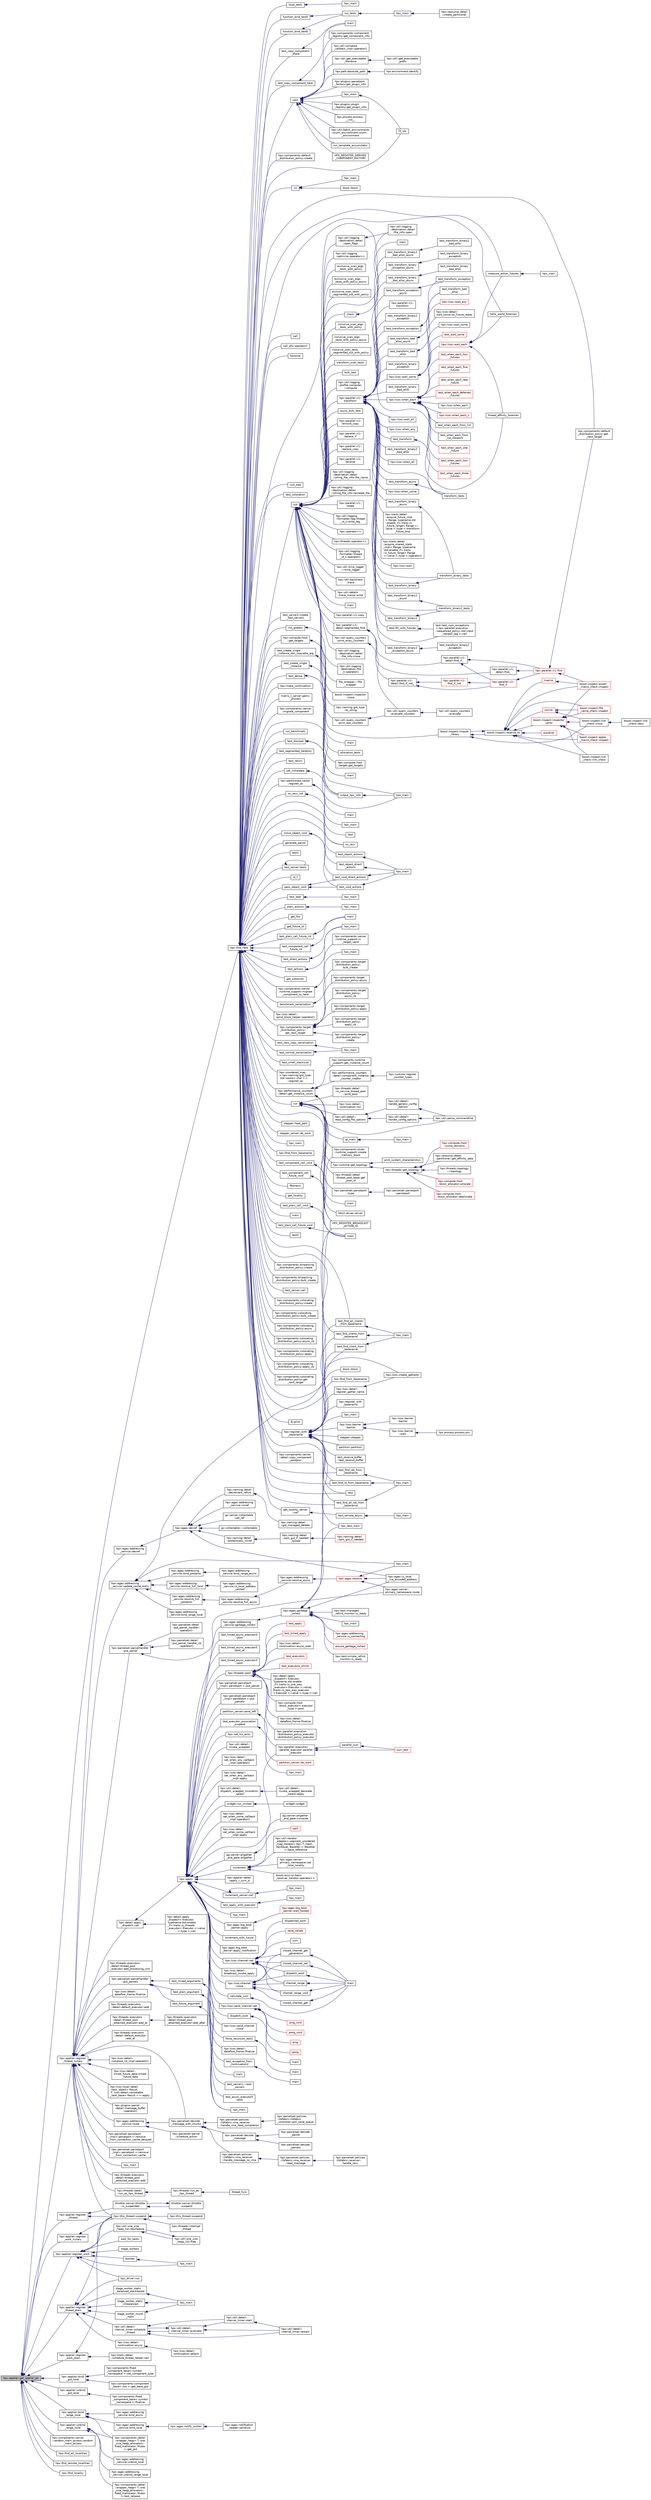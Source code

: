 digraph "hpx::applier::get_applier_ptr"
{
  edge [fontname="Helvetica",fontsize="10",labelfontname="Helvetica",labelfontsize="10"];
  node [fontname="Helvetica",fontsize="10",shape=record];
  rankdir="LR";
  Node512 [label="hpx::applier::get_applier_ptr",height=0.2,width=0.4,color="black", fillcolor="grey75", style="filled", fontcolor="black"];
  Node512 -> Node513 [dir="back",color="midnightblue",fontsize="10",style="solid",fontname="Helvetica"];
  Node513 [label="hpx::applier::register\l_thread_nullary",height=0.2,width=0.4,color="black", fillcolor="white", style="filled",URL="$d8/dcb/namespacehpx_1_1applier.html#a401cd1145927e58d74d1eb52aaccd936"];
  Node513 -> Node514 [dir="back",color="midnightblue",fontsize="10",style="solid",fontname="Helvetica"];
  Node514 [label="hpx::agas::addressing\l_service::route",height=0.2,width=0.4,color="black", fillcolor="white", style="filled",URL="$db/d58/structhpx_1_1agas_1_1addressing__service.html#a7ba78aaaea353576c92e10899bbbb471",tooltip="Route the given parcel to the appropriate AGAS service instance. "];
  Node514 -> Node515 [dir="back",color="midnightblue",fontsize="10",style="solid",fontname="Helvetica"];
  Node515 [label="hpx::parcelset::decode\l_message_with_chunks",height=0.2,width=0.4,color="black", fillcolor="white", style="filled",URL="$d4/d41/namespacehpx_1_1parcelset.html#abb7d99e0c8aaa983f0851d9c5d4e78bf"];
  Node515 -> Node516 [dir="back",color="midnightblue",fontsize="10",style="solid",fontname="Helvetica"];
  Node516 [label="hpx::parcelset::decode\l_message",height=0.2,width=0.4,color="black", fillcolor="white", style="filled",URL="$d4/d41/namespacehpx_1_1parcelset.html#ab5f27461c52dbbfeab29fe8a37986faa"];
  Node516 -> Node517 [dir="back",color="midnightblue",fontsize="10",style="solid",fontname="Helvetica"];
  Node517 [label="hpx::parcelset::decode\l_parcel",height=0.2,width=0.4,color="black", fillcolor="white", style="filled",URL="$d4/d41/namespacehpx_1_1parcelset.html#a0199ca3fa04e8fa08c9e6b9eec41ebb5"];
  Node516 -> Node518 [dir="back",color="midnightblue",fontsize="10",style="solid",fontname="Helvetica"];
  Node518 [label="hpx::parcelset::decode\l_parcels",height=0.2,width=0.4,color="black", fillcolor="white", style="filled",URL="$d4/d41/namespacehpx_1_1parcelset.html#aa7b4acdaa73e95824f4406d316551b51"];
  Node515 -> Node519 [dir="back",color="midnightblue",fontsize="10",style="solid",fontname="Helvetica"];
  Node519 [label="hpx::parcelset::policies\l::libfabric::rma_receiver\l::handle_message_no_rma",height=0.2,width=0.4,color="black", fillcolor="white", style="filled",URL="$d4/d56/structhpx_1_1parcelset_1_1policies_1_1libfabric_1_1rma__receiver.html#a9ee3082ad51ee63cf85049b8126580f0"];
  Node519 -> Node520 [dir="back",color="midnightblue",fontsize="10",style="solid",fontname="Helvetica"];
  Node520 [label="hpx::parcelset::policies\l::libfabric::rma_receiver\l::read_message",height=0.2,width=0.4,color="black", fillcolor="white", style="filled",URL="$d4/d56/structhpx_1_1parcelset_1_1policies_1_1libfabric_1_1rma__receiver.html#a687e3e9569a57b6bd48220ecd7ef2394"];
  Node520 -> Node521 [dir="back",color="midnightblue",fontsize="10",style="solid",fontname="Helvetica"];
  Node521 [label="hpx::parcelset::policies\l::libfabric::receiver::\lhandle_recv",height=0.2,width=0.4,color="black", fillcolor="white", style="filled",URL="$d9/df5/structhpx_1_1parcelset_1_1policies_1_1libfabric_1_1receiver.html#ae18eac5b1593bc79ba31cf828177d611"];
  Node515 -> Node522 [dir="back",color="midnightblue",fontsize="10",style="solid",fontname="Helvetica"];
  Node522 [label="hpx::parcelset::policies\l::libfabric::rma_receiver\l::handle_rma_read_completion",height=0.2,width=0.4,color="black", fillcolor="white", style="filled",URL="$d4/d56/structhpx_1_1parcelset_1_1policies_1_1libfabric_1_1rma__receiver.html#a77182bc65fb4dd0fc0737d87bec05a72"];
  Node522 -> Node523 [dir="back",color="midnightblue",fontsize="10",style="solid",fontname="Helvetica"];
  Node523 [label="hpx::parcelset::policies\l::libfabric::libfabric\l_controller::poll_send_queue",height=0.2,width=0.4,color="black", fillcolor="white", style="filled",URL="$db/d9f/classhpx_1_1parcelset_1_1policies_1_1libfabric_1_1libfabric__controller.html#afaa02e122be1ea6800a245af7b3a9cf8"];
  Node514 -> Node524 [dir="back",color="midnightblue",fontsize="10",style="solid",fontname="Helvetica"];
  Node524 [label="hpx::parcelset::parcel\l::schedule_action",height=0.2,width=0.4,color="black", fillcolor="white", style="filled",URL="$d7/d11/classhpx_1_1parcelset_1_1parcel.html#a48b0c65d702bd4b1c4234de252246eb5"];
  Node513 -> Node525 [dir="back",color="midnightblue",fontsize="10",style="solid",fontname="Helvetica"];
  Node525 [label="hpx::agas::addressing\l_service::decref",height=0.2,width=0.4,color="black", fillcolor="white", style="filled",URL="$db/d58/structhpx_1_1agas_1_1addressing__service.html#a0f18342491c8f0398bc0747a0634658b",tooltip="Decrement the global reference count for the given id. "];
  Node525 -> Node526 [dir="back",color="midnightblue",fontsize="10",style="solid",fontname="Helvetica"];
  Node526 [label="hpx::agas::decref",height=0.2,width=0.4,color="black", fillcolor="white", style="filled",URL="$dc/d54/namespacehpx_1_1agas.html#a08f10ad4320050773ecaf08b7ad1ad3e"];
  Node526 -> Node527 [dir="back",color="midnightblue",fontsize="10",style="solid",fontname="Helvetica"];
  Node527 [label="hpx::agas::addressing\l_service::incref",height=0.2,width=0.4,color="black", fillcolor="white", style="filled",URL="$db/d58/structhpx_1_1agas_1_1addressing__service.html#a77add8ef493b3ff577876bbbde8b2ead"];
  Node526 -> Node528 [dir="back",color="midnightblue",fontsize="10",style="solid",fontname="Helvetica"];
  Node528 [label="hpx::agas::is_local\l_lva_encoded_address",height=0.2,width=0.4,color="black", fillcolor="white", style="filled",URL="$dc/d54/namespacehpx_1_1agas.html#abb5e5584ed3b536ace8e3f58415e24c2"];
  Node526 -> Node529 [dir="back",color="midnightblue",fontsize="10",style="solid",fontname="Helvetica"];
  Node529 [label="gc::server::collectable\l::set_ref",height=0.2,width=0.4,color="black", fillcolor="white", style="filled",URL="$da/d76/structgc_1_1server_1_1collectable.html#a8e123e39f5a85da593dc15b5f872748d"];
  Node526 -> Node530 [dir="back",color="midnightblue",fontsize="10",style="solid",fontname="Helvetica"];
  Node530 [label="gc::collectable::~collectable",height=0.2,width=0.4,color="black", fillcolor="white", style="filled",URL="$da/d23/structgc_1_1collectable.html#aa3ac1547c0889e84cc088090dafcad1e"];
  Node526 -> Node531 [dir="back",color="midnightblue",fontsize="10",style="solid",fontname="Helvetica"];
  Node531 [label="hpx::naming::detail\l::decrement_refcnt",height=0.2,width=0.4,color="black", fillcolor="white", style="filled",URL="$d5/d18/namespacehpx_1_1naming_1_1detail.html#a63ddb380473bdb8a186686ffe718b6e2"];
  Node531 -> Node532 [dir="back",color="midnightblue",fontsize="10",style="solid",fontname="Helvetica"];
  Node532 [label="hpx::naming::detail\l::gid_managed_deleter",height=0.2,width=0.4,color="black", fillcolor="white", style="filled",URL="$d5/d18/namespacehpx_1_1naming_1_1detail.html#a4a5ba88a0340322e30f2d7b160a4568f"];
  Node526 -> Node533 [dir="back",color="midnightblue",fontsize="10",style="solid",fontname="Helvetica"];
  Node533 [label="hpx::naming::detail\l::postprocess_incref",height=0.2,width=0.4,color="black", fillcolor="white", style="filled",URL="$d5/d18/namespacehpx_1_1naming_1_1detail.html#a9d2708b2b1a4087d64195137b077ef1d"];
  Node533 -> Node534 [dir="back",color="midnightblue",fontsize="10",style="solid",fontname="Helvetica"];
  Node534 [label="hpx::naming::detail\l::split_gid_if_needed\l_locked",height=0.2,width=0.4,color="black", fillcolor="white", style="filled",URL="$d5/d18/namespacehpx_1_1naming_1_1detail.html#a8a41d874bb719f702a76d483293d9d56"];
  Node534 -> Node535 [dir="back",color="midnightblue",fontsize="10",style="solid",fontname="Helvetica"];
  Node535 [label="hpx::naming::detail\l::split_gid_if_needed",height=0.2,width=0.4,color="red", fillcolor="white", style="filled",URL="$d5/d18/namespacehpx_1_1naming_1_1detail.html#a106949fcb9087fb6bdca67d048d6568f"];
  Node513 -> Node556 [dir="back",color="midnightblue",fontsize="10",style="solid",fontname="Helvetica"];
  Node556 [label="hpx::agas::addressing\l_service::update_cache_entry",height=0.2,width=0.4,color="black", fillcolor="white", style="filled",URL="$db/d58/structhpx_1_1agas_1_1addressing__service.html#ab49f7530592fc5c804c94720b8ffd61d"];
  Node556 -> Node557 [dir="back",color="midnightblue",fontsize="10",style="solid",fontname="Helvetica"];
  Node557 [label="hpx::agas::addressing\l_service::bind_range_local",height=0.2,width=0.4,color="black", fillcolor="white", style="filled",URL="$db/d58/structhpx_1_1agas_1_1addressing__service.html#ab1d0ff454f580a5082a9b5d25b4f06fd",tooltip="Bind unique range of global ids to given base address. "];
  Node556 -> Node558 [dir="back",color="midnightblue",fontsize="10",style="solid",fontname="Helvetica"];
  Node558 [label="hpx::agas::addressing\l_service::bind_postproc",height=0.2,width=0.4,color="black", fillcolor="white", style="filled",URL="$db/d58/structhpx_1_1agas_1_1addressing__service.html#ae6f42662e19483b27cbf2e2779104b6c"];
  Node558 -> Node559 [dir="back",color="midnightblue",fontsize="10",style="solid",fontname="Helvetica"];
  Node559 [label="hpx::agas::addressing\l_service::bind_range_async",height=0.2,width=0.4,color="black", fillcolor="white", style="filled",URL="$db/d58/structhpx_1_1agas_1_1addressing__service.html#ad125f48a33347da6ab20c84f57822af7"];
  Node556 -> Node560 [dir="back",color="midnightblue",fontsize="10",style="solid",fontname="Helvetica"];
  Node560 [label="hpx::agas::addressing\l_service::resolve_full_local",height=0.2,width=0.4,color="black", fillcolor="white", style="filled",URL="$db/d58/structhpx_1_1agas_1_1addressing__service.html#af089b92023be321f1e101f8666f79d56"];
  Node560 -> Node561 [dir="back",color="midnightblue",fontsize="10",style="solid",fontname="Helvetica"];
  Node561 [label="hpx::agas::addressing\l_service::is_local_address\l_cached",height=0.2,width=0.4,color="black", fillcolor="white", style="filled",URL="$db/d58/structhpx_1_1agas_1_1addressing__service.html#ac22315a71f47927a730953d44c01e119"];
  Node556 -> Node562 [dir="back",color="midnightblue",fontsize="10",style="solid",fontname="Helvetica"];
  Node562 [label="hpx::agas::addressing\l_service::resolve_full\l_postproc",height=0.2,width=0.4,color="black", fillcolor="white", style="filled",URL="$db/d58/structhpx_1_1agas_1_1addressing__service.html#a9adf9683a9e200a15224e7c04f8d6339"];
  Node562 -> Node563 [dir="back",color="midnightblue",fontsize="10",style="solid",fontname="Helvetica"];
  Node563 [label="hpx::agas::addressing\l_service::resolve_full_async",height=0.2,width=0.4,color="black", fillcolor="white", style="filled",URL="$db/d58/structhpx_1_1agas_1_1addressing__service.html#af678e6288e0f302b9c96b813a8e660ef"];
  Node563 -> Node564 [dir="back",color="midnightblue",fontsize="10",style="solid",fontname="Helvetica"];
  Node564 [label="hpx::agas::addressing\l_service::resolve_async",height=0.2,width=0.4,color="black", fillcolor="white", style="filled",URL="$db/d58/structhpx_1_1agas_1_1addressing__service.html#a3344990e7d5c255f51bf89a8fb2828eb"];
  Node564 -> Node565 [dir="back",color="midnightblue",fontsize="10",style="solid",fontname="Helvetica"];
  Node565 [label="hpx::agas::resolve",height=0.2,width=0.4,color="red", fillcolor="white", style="filled",URL="$dc/d54/namespacehpx_1_1agas.html#aa3252ce39fbc229439bb0d85875b01fb"];
  Node565 -> Node528 [dir="back",color="midnightblue",fontsize="10",style="solid",fontname="Helvetica"];
  Node565 -> Node622 [dir="back",color="midnightblue",fontsize="10",style="solid",fontname="Helvetica"];
  Node622 [label="hpx_main",height=0.2,width=0.4,color="black", fillcolor="white", style="filled",URL="$d1/d4f/local__address__rebind_8cpp.html#aaf67a3863f19ff7033e239ebb1204fb7"];
  Node565 -> Node618 [dir="back",color="midnightblue",fontsize="10",style="solid",fontname="Helvetica"];
  Node618 [label="hpx::agas::server::\lprimary_namespace::route",height=0.2,width=0.4,color="black", fillcolor="white", style="filled",URL="$d7/d3a/structhpx_1_1agas_1_1server_1_1primary__namespace.html#a9037a1baa55fb13097a541bc365f2d0b"];
  Node556 -> Node622 [dir="back",color="midnightblue",fontsize="10",style="solid",fontname="Helvetica"];
  Node556 -> Node626 [dir="back",color="midnightblue",fontsize="10",style="solid",fontname="Helvetica"];
  Node626 [label="HPX_REGISTER_BROADCAST\l_ACTION_ID",height=0.2,width=0.4,color="black", fillcolor="white", style="filled",URL="$de/d5c/runtime__support__server_8cpp.html#a2c7fd60adfab122ae67b173ad73fc706"];
  Node513 -> Node627 [dir="back",color="midnightblue",fontsize="10",style="solid",fontname="Helvetica"];
  Node627 [label="hpx::detail::apply\l_dispatch::call",height=0.2,width=0.4,color="black", fillcolor="white", style="filled",URL="$db/de8/structhpx_1_1detail_1_1apply__dispatch.html#a0755fab16d281e74bcff0f8045be9459"];
  Node627 -> Node628 [dir="back",color="midnightblue",fontsize="10",style="solid",fontname="Helvetica"];
  Node628 [label="hpx::detail::apply\l_dispatch\< Executor,\l typename std::enable\l_if\< traits::is_threads\l_executor\< Executor \>::value\l \>::type \>::call",height=0.2,width=0.4,color="black", fillcolor="white", style="filled",URL="$d2/d36/structhpx_1_1detail_1_1apply__dispatch_3_01_executor_00_01typename_01std_1_1enable__if_3_01traitace0e78b4eed46f7469a5d3012e80024.html#a3cf0ca78ec85af06d8c729e4bd1b8ab4"];
  Node627 -> Node629 [dir="back",color="midnightblue",fontsize="10",style="solid",fontname="Helvetica"];
  Node629 [label="hpx::apply",height=0.2,width=0.4,color="black", fillcolor="white", style="filled",URL="$d8/d83/namespacehpx.html#aa87762f0db0731d385f3fdfdb25d59fc"];
  Node629 -> Node630 [dir="back",color="midnightblue",fontsize="10",style="solid",fontname="Helvetica"];
  Node630 [label="hpx::agas::addressing\l_service::garbage_collect",height=0.2,width=0.4,color="black", fillcolor="white", style="filled",URL="$db/d58/structhpx_1_1agas_1_1addressing__service.html#a87dcae0eacf6e62d5103ebf516d86f63"];
  Node630 -> Node631 [dir="back",color="midnightblue",fontsize="10",style="solid",fontname="Helvetica"];
  Node631 [label="hpx::agas::garbage\l_collect",height=0.2,width=0.4,color="black", fillcolor="white", style="filled",URL="$dc/d54/namespacehpx_1_1agas.html#a951337adc4f9bd6df00a50737468e911"];
  Node631 -> Node632 [dir="back",color="midnightblue",fontsize="10",style="solid",fontname="Helvetica"];
  Node632 [label="hpx::agas::addressing\l_service::is_connecting",height=0.2,width=0.4,color="red", fillcolor="white", style="filled",URL="$db/d58/structhpx_1_1agas_1_1addressing__service.html#a0155cfd6dbb903623ae403c6f53b86c3",tooltip="Returns whether this addressing_service is connecting to a running application. "];
  Node631 -> Node633 [dir="back",color="midnightblue",fontsize="10",style="solid",fontname="Helvetica"];
  Node633 [label="hpx_test_main",height=0.2,width=0.4,color="black", fillcolor="white", style="filled",URL="$d6/d80/credit__exhaustion_8cpp.html#a9a1c75cfa4bc8637fb9e22dfdca0891a"];
  Node631 -> Node634 [dir="back",color="midnightblue",fontsize="10",style="solid",fontname="Helvetica"];
  Node634 [label="ensure_garbage_collect",height=0.2,width=0.4,color="red", fillcolor="white", style="filled",URL="$d8/dfd/id__type__ref__counting__1032_8cpp.html#a5264b94bf7c262ac0e521fb290d476d5"];
  Node631 -> Node528 [dir="back",color="midnightblue",fontsize="10",style="solid",fontname="Helvetica"];
  Node631 -> Node928 [dir="back",color="midnightblue",fontsize="10",style="solid",fontname="Helvetica"];
  Node928 [label="hpx::test::managed\l_refcnt_monitor::is_ready",height=0.2,width=0.4,color="black", fillcolor="white", style="filled",URL="$d6/d63/structhpx_1_1test_1_1managed__refcnt__monitor.html#a4075d84c7206089aec85a1dd3ae8482e"];
  Node631 -> Node929 [dir="back",color="midnightblue",fontsize="10",style="solid",fontname="Helvetica"];
  Node929 [label="hpx_main",height=0.2,width=0.4,color="black", fillcolor="white", style="filled",URL="$d0/d7e/promise__leak__996_8cpp.html#a4ca51ec94fa82421fc621b58eef7b01c"];
  Node631 -> Node930 [dir="back",color="midnightblue",fontsize="10",style="solid",fontname="Helvetica"];
  Node930 [label="hpx::components::stubs\l::runtime_support::create\l_memory_block",height=0.2,width=0.4,color="black", fillcolor="white", style="filled",URL="$da/d36/structhpx_1_1components_1_1stubs_1_1runtime__support.html#ab76dc3ec60d4ceeb7e52494c307a7cfd"];
  Node631 -> Node626 [dir="back",color="midnightblue",fontsize="10",style="solid",fontname="Helvetica"];
  Node631 -> Node931 [dir="back",color="midnightblue",fontsize="10",style="solid",fontname="Helvetica"];
  Node931 [label="hpx::test::simple_refcnt\l_monitor::is_ready",height=0.2,width=0.4,color="black", fillcolor="white", style="filled",URL="$d9/d66/structhpx_1_1test_1_1simple__refcnt__monitor.html#a9f05344ca8f797f913ca5f8fdb0033d1"];
  Node629 -> Node932 [dir="back",color="midnightblue",fontsize="10",style="solid",fontname="Helvetica"];
  Node932 [label="ag::server::allgather\l_and_gate::allgather",height=0.2,width=0.4,color="black", fillcolor="white", style="filled",URL="$d6/dd2/classag_1_1server_1_1allgather__and__gate.html#a494418627abfc7012f2297a8bea635db"];
  Node932 -> Node933 [dir="back",color="midnightblue",fontsize="10",style="solid",fontname="Helvetica"];
  Node933 [label="ag::server::allgather\l_and_gate::compute",height=0.2,width=0.4,color="black", fillcolor="white", style="filled",URL="$d6/dd2/classag_1_1server_1_1allgather__and__gate.html#a07982151b8c2fa12d2a89152e9896b12"];
  Node629 -> Node542 [dir="back",color="midnightblue",fontsize="10",style="solid",fontname="Helvetica"];
  Node542 [label="hpx::applier::detail\l::apply_r_sync_p",height=0.2,width=0.4,color="black", fillcolor="white", style="filled",URL="$d1/d2a/namespacehpx_1_1applier_1_1detail.html#ab69485311adeb590afa621a4b4be595d"];
  Node629 -> Node934 [dir="back",color="midnightblue",fontsize="10",style="solid",fontname="Helvetica"];
  Node934 [label="increment",height=0.2,width=0.4,color="black", fillcolor="white", style="filled",URL="$d5/dd3/apply__colocated_8cpp.html#a0587c889321a8e9c6f8b53102c281391"];
  Node934 -> Node935 [dir="back",color="midnightblue",fontsize="10",style="solid",fontname="Helvetica"];
  Node935 [label="boost::asio::ip::basic\l_resolver_iterator::operator++",height=0.2,width=0.4,color="black", fillcolor="white", style="filled",URL="$d5/d86/classboost_1_1asio_1_1ip_1_1basic__resolver__iterator.html#a8d474163b0efb25f329b99e16422ca09",tooltip="Increment operator (prefix). "];
  Node934 -> Node936 [dir="back",color="midnightblue",fontsize="10",style="solid",fontname="Helvetica"];
  Node936 [label="split",height=0.2,width=0.4,color="red", fillcolor="white", style="filled",URL="$d9/dca/created__executor_8cpp.html#a93788ea6faf31003f71a7ef49dbb0ec3"];
  Node934 -> Node940 [dir="back",color="midnightblue",fontsize="10",style="solid",fontname="Helvetica"];
  Node940 [label="hpx::util::iterator\l_adaptor\< segment_unordered\l_map_iterator\< Key, T, Hash,\l KeyEqual, BaseIter \>, BaseIter\l \>::base_reference",height=0.2,width=0.4,color="black", fillcolor="white", style="filled",URL="$dd/d31/classhpx_1_1util_1_1iterator__adaptor.html#a94fc51756ea35a5e0b1523c242b7fb3c"];
  Node934 -> Node941 [dir="back",color="midnightblue",fontsize="10",style="solid",fontname="Helvetica"];
  Node941 [label="hpx::agas::server::\lprimary_namespace::set\l_local_locality",height=0.2,width=0.4,color="black", fillcolor="white", style="filled",URL="$d7/d3a/structhpx_1_1agas_1_1server_1_1primary__namespace.html#a52d12a1efbe05190fd6592ba971192b6"];
  Node629 -> Node942 [dir="back",color="midnightblue",fontsize="10",style="solid",fontname="Helvetica"];
  Node942 [label="increment_server::call",height=0.2,width=0.4,color="black", fillcolor="white", style="filled",URL="$da/dc6/structincrement__server.html#aeea4aad953d6e2117a1359352013e64e"];
  Node942 -> Node942 [dir="back",color="midnightblue",fontsize="10",style="solid",fontname="Helvetica"];
  Node942 -> Node943 [dir="back",color="midnightblue",fontsize="10",style="solid",fontname="Helvetica"];
  Node943 [label="hpx_main",height=0.2,width=0.4,color="black", fillcolor="white", style="filled",URL="$d9/d40/apply__remote_8cpp.html#aefd26dd818037509b2241068d57e3e1d"];
  Node629 -> Node944 [dir="back",color="midnightblue",fontsize="10",style="solid",fontname="Helvetica"];
  Node944 [label="hpx_main",height=0.2,width=0.4,color="black", fillcolor="white", style="filled",URL="$d5/dd3/apply__colocated_8cpp.html#aefd26dd818037509b2241068d57e3e1d"];
  Node629 -> Node945 [dir="back",color="midnightblue",fontsize="10",style="solid",fontname="Helvetica"];
  Node945 [label="test_apply_with_executor",height=0.2,width=0.4,color="black", fillcolor="white", style="filled",URL="$db/d84/apply__local__executor_8cpp.html#a0c4dc7ef929c2f7eee27a3adcf3e4187"];
  Node945 -> Node946 [dir="back",color="midnightblue",fontsize="10",style="solid",fontname="Helvetica"];
  Node946 [label="hpx_main",height=0.2,width=0.4,color="black", fillcolor="white", style="filled",URL="$db/d84/apply__local__executor_8cpp.html#aefd26dd818037509b2241068d57e3e1d"];
  Node629 -> Node947 [dir="back",color="midnightblue",fontsize="10",style="solid",fontname="Helvetica"];
  Node947 [label="increment_with_future",height=0.2,width=0.4,color="black", fillcolor="white", style="filled",URL="$d9/d40/apply__remote_8cpp.html#a76fb7bfea99241362aae111872c50a48"];
  Node629 -> Node948 [dir="back",color="midnightblue",fontsize="10",style="solid",fontname="Helvetica"];
  Node948 [label="hpx::agas::big_boot\l_barrier::apply_notification",height=0.2,width=0.4,color="black", fillcolor="white", style="filled",URL="$d8/db6/structhpx_1_1agas_1_1big__boot__barrier.html#afb910ba0c616d6b6ce4973ea19f70af6"];
  Node629 -> Node949 [dir="back",color="midnightblue",fontsize="10",style="solid",fontname="Helvetica"];
  Node949 [label="hpx::agas::big_boot\l_barrier::apply",height=0.2,width=0.4,color="black", fillcolor="white", style="filled",URL="$d8/db6/structhpx_1_1agas_1_1big__boot__barrier.html#a1a3c5320dbd8eeea60427d535e189d3c"];
  Node949 -> Node950 [dir="back",color="midnightblue",fontsize="10",style="solid",fontname="Helvetica"];
  Node950 [label="hpx::agas::big_boot\l_barrier::wait_hosted",height=0.2,width=0.4,color="red", fillcolor="white", style="filled",URL="$d8/db6/structhpx_1_1agas_1_1big__boot__barrier.html#af83d97cabe46bfd67841283fece1cb24"];
  Node629 -> Node953 [dir="back",color="midnightblue",fontsize="10",style="solid",fontname="Helvetica"];
  Node953 [label="hpx::lcos::detail::\lbroadcast_invoke_apply",height=0.2,width=0.4,color="black", fillcolor="white", style="filled",URL="$d4/d6c/namespacehpx_1_1lcos_1_1detail.html#a56bb7b79ae292db2fe16834c34e69b5d"];
  Node629 -> Node954 [dir="back",color="midnightblue",fontsize="10",style="solid",fontname="Helvetica"];
  Node954 [label="calculate_sum",height=0.2,width=0.4,color="black", fillcolor="white", style="filled",URL="$dd/d5f/channel_8cpp.html#a5ad6c2cb35b94e91d3eae31817c35201"];
  Node954 -> Node955 [dir="back",color="midnightblue",fontsize="10",style="solid",fontname="Helvetica"];
  Node955 [label="main",height=0.2,width=0.4,color="black", fillcolor="white", style="filled",URL="$dd/d5f/channel_8cpp.html#a0ddf1224851353fc92bfbff6f499fa97"];
  Node629 -> Node956 [dir="back",color="midnightblue",fontsize="10",style="solid",fontname="Helvetica"];
  Node956 [label="hpx::lcos::channel::set",height=0.2,width=0.4,color="black", fillcolor="white", style="filled",URL="$db/d40/classhpx_1_1lcos_1_1channel.html#a55b035fb8c7cac0b6f187884f04f8b6a"];
  Node956 -> Node957 [dir="back",color="midnightblue",fontsize="10",style="solid",fontname="Helvetica"];
  Node957 [label="sum",height=0.2,width=0.4,color="black", fillcolor="white", style="filled",URL="$dd/d5f/channel_8cpp.html#a5eb4df851d38dc3016b73d78ec254dfd"];
  Node956 -> Node958 [dir="back",color="midnightblue",fontsize="10",style="solid",fontname="Helvetica"];
  Node958 [label="dispatched_work",height=0.2,width=0.4,color="black", fillcolor="white", style="filled",URL="$dd/d5f/channel_8cpp.html#aa17ab86bf3ca4964c8b4a7d9df1b3b2c"];
  Node956 -> Node959 [dir="back",color="midnightblue",fontsize="10",style="solid",fontname="Helvetica"];
  Node959 [label="dispatch_work",height=0.2,width=0.4,color="black", fillcolor="white", style="filled",URL="$dd/d5f/channel_8cpp.html#a3d606b83e4ff5fddcaf60e1e4724c219"];
  Node959 -> Node955 [dir="back",color="midnightblue",fontsize="10",style="solid",fontname="Helvetica"];
  Node956 -> Node960 [dir="back",color="midnightblue",fontsize="10",style="solid",fontname="Helvetica"];
  Node960 [label="channel_range",height=0.2,width=0.4,color="black", fillcolor="white", style="filled",URL="$dd/d5f/channel_8cpp.html#a38b0840217b66b16fd29fa66bb69bb1e"];
  Node960 -> Node955 [dir="back",color="midnightblue",fontsize="10",style="solid",fontname="Helvetica"];
  Node956 -> Node961 [dir="back",color="midnightblue",fontsize="10",style="solid",fontname="Helvetica"];
  Node961 [label="channel_range_void",height=0.2,width=0.4,color="black", fillcolor="white", style="filled",URL="$dd/d5f/channel_8cpp.html#a3cf409af54af985dbcbcfd63382bad85"];
  Node961 -> Node955 [dir="back",color="midnightblue",fontsize="10",style="solid",fontname="Helvetica"];
  Node956 -> Node962 [dir="back",color="midnightblue",fontsize="10",style="solid",fontname="Helvetica"];
  Node962 [label="closed_channel_get\l_generation",height=0.2,width=0.4,color="black", fillcolor="white", style="filled",URL="$dd/d5f/channel_8cpp.html#a615cc57b47b12d65521e307be7560ca1"];
  Node962 -> Node955 [dir="back",color="midnightblue",fontsize="10",style="solid",fontname="Helvetica"];
  Node956 -> Node963 [dir="back",color="midnightblue",fontsize="10",style="solid",fontname="Helvetica"];
  Node963 [label="closed_channel_set",height=0.2,width=0.4,color="black", fillcolor="white", style="filled",URL="$dd/d5f/channel_8cpp.html#abba54cc420f5b1095c9cb6cf183749c0"];
  Node963 -> Node955 [dir="back",color="midnightblue",fontsize="10",style="solid",fontname="Helvetica"];
  Node956 -> Node964 [dir="back",color="midnightblue",fontsize="10",style="solid",fontname="Helvetica"];
  Node964 [label="send_values",height=0.2,width=0.4,color="red", fillcolor="white", style="filled",URL="$d4/d98/channel__register__as__2722_8cpp.html#ab97c284e1eb1e5056b59dbcf0a1e24fc"];
  Node629 -> Node966 [dir="back",color="midnightblue",fontsize="10",style="solid",fontname="Helvetica"];
  Node966 [label="hpx::lcos::channel\l::close",height=0.2,width=0.4,color="black", fillcolor="white", style="filled",URL="$db/d40/classhpx_1_1lcos_1_1channel.html#a8f81ba812c55c241fd9a8b26f3869b63"];
  Node966 -> Node959 [dir="back",color="midnightblue",fontsize="10",style="solid",fontname="Helvetica"];
  Node966 -> Node960 [dir="back",color="midnightblue",fontsize="10",style="solid",fontname="Helvetica"];
  Node966 -> Node961 [dir="back",color="midnightblue",fontsize="10",style="solid",fontname="Helvetica"];
  Node966 -> Node967 [dir="back",color="midnightblue",fontsize="10",style="solid",fontname="Helvetica"];
  Node967 [label="closed_channel_get",height=0.2,width=0.4,color="black", fillcolor="white", style="filled",URL="$dd/d5f/channel_8cpp.html#a613769bacba4c3e39fac846a58393bff"];
  Node967 -> Node955 [dir="back",color="midnightblue",fontsize="10",style="solid",fontname="Helvetica"];
  Node966 -> Node962 [dir="back",color="midnightblue",fontsize="10",style="solid",fontname="Helvetica"];
  Node966 -> Node963 [dir="back",color="midnightblue",fontsize="10",style="solid",fontname="Helvetica"];
  Node629 -> Node968 [dir="back",color="midnightblue",fontsize="10",style="solid",fontname="Helvetica"];
  Node968 [label="hpx::lcos::send_channel::set",height=0.2,width=0.4,color="black", fillcolor="white", style="filled",URL="$d3/db6/classhpx_1_1lcos_1_1send__channel.html#a2bb7459744739f74593d6a939da8c687"];
  Node968 -> Node969 [dir="back",color="midnightblue",fontsize="10",style="solid",fontname="Helvetica"];
  Node969 [label="ping",height=0.2,width=0.4,color="red", fillcolor="white", style="filled",URL="$dd/d5f/channel_8cpp.html#a31952c316bede27c4018c8419164bd29"];
  Node968 -> Node971 [dir="back",color="midnightblue",fontsize="10",style="solid",fontname="Helvetica"];
  Node971 [label="pong",height=0.2,width=0.4,color="red", fillcolor="white", style="filled",URL="$dd/d5f/channel_8cpp.html#a3a0a327792f8c51a715f824c2bd3984e"];
  Node968 -> Node972 [dir="back",color="midnightblue",fontsize="10",style="solid",fontname="Helvetica"];
  Node972 [label="ping_void",height=0.2,width=0.4,color="red", fillcolor="white", style="filled",URL="$dd/d5f/channel_8cpp.html#af5d09b5e4022b8488fda050c31ff36f3"];
  Node968 -> Node974 [dir="back",color="midnightblue",fontsize="10",style="solid",fontname="Helvetica"];
  Node974 [label="pong_void",height=0.2,width=0.4,color="red", fillcolor="white", style="filled",URL="$dd/d5f/channel_8cpp.html#ad5eceda9b5f308a2772eb6ad9d659249"];
  Node629 -> Node975 [dir="back",color="midnightblue",fontsize="10",style="solid",fontname="Helvetica"];
  Node975 [label="hpx::lcos::send_channel\l::close",height=0.2,width=0.4,color="black", fillcolor="white", style="filled",URL="$d3/db6/classhpx_1_1lcos_1_1send__channel.html#a96032dd09ae2067a5eb7671344e4424e"];
  Node629 -> Node976 [dir="back",color="midnightblue",fontsize="10",style="solid",fontname="Helvetica"];
  Node976 [label="dispatch_work",height=0.2,width=0.4,color="black", fillcolor="white", style="filled",URL="$d6/d3e/channel__local_8cpp.html#a688b96fcb334cb9bfa783fe7a2e4528d"];
  Node976 -> Node977 [dir="back",color="midnightblue",fontsize="10",style="solid",fontname="Helvetica"];
  Node977 [label="main",height=0.2,width=0.4,color="black", fillcolor="white", style="filled",URL="$d6/d3e/channel__local_8cpp.html#a0ddf1224851353fc92bfbff6f499fa97"];
  Node629 -> Node978 [dir="back",color="midnightblue",fontsize="10",style="solid",fontname="Helvetica"];
  Node978 [label="hpx::lcos::detail::\ldataflow_frame::finalize",height=0.2,width=0.4,color="black", fillcolor="white", style="filled",URL="$db/df7/structhpx_1_1lcos_1_1detail_1_1dataflow__frame.html#a5dcf8f6adb26cb6a1ab7c7a3049646ea"];
  Node629 -> Node979 [dir="back",color="midnightblue",fontsize="10",style="solid",fontname="Helvetica"];
  Node979 [label="force_recursion_test1",height=0.2,width=0.4,color="black", fillcolor="white", style="filled",URL="$d0/d1f/dataflow__recursion__1613_8cpp.html#a8399a40f998e5bbdb789bbc54a1527c9"];
  Node979 -> Node980 [dir="back",color="midnightblue",fontsize="10",style="solid",fontname="Helvetica"];
  Node980 [label="main",height=0.2,width=0.4,color="black", fillcolor="white", style="filled",URL="$d0/d1f/dataflow__recursion__1613_8cpp.html#ae66f6b31b5ad750f1fe042a706a4e3d4"];
  Node629 -> Node981 [dir="back",color="midnightblue",fontsize="10",style="solid",fontname="Helvetica"];
  Node981 [label="test_exception_from\l_continuation2",height=0.2,width=0.4,color="black", fillcolor="white", style="filled",URL="$db/d28/exception__from__continuation__1613_8cpp.html#a098ea6a603da58450d5dde680762f0a7"];
  Node981 -> Node982 [dir="back",color="midnightblue",fontsize="10",style="solid",fontname="Helvetica"];
  Node982 [label="main",height=0.2,width=0.4,color="black", fillcolor="white", style="filled",URL="$db/d28/exception__from__continuation__1613_8cpp.html#ae66f6b31b5ad750f1fe042a706a4e3d4"];
  Node629 -> Node983 [dir="back",color="midnightblue",fontsize="10",style="solid",fontname="Helvetica"];
  Node983 [label="main",height=0.2,width=0.4,color="black", fillcolor="white", style="filled",URL="$dc/dba/fail__compile__const__array__argument_8cpp.html#ae66f6b31b5ad750f1fe042a706a4e3d4"];
  Node629 -> Node984 [dir="back",color="midnightblue",fontsize="10",style="solid",fontname="Helvetica"];
  Node984 [label="test_server1::~test\l_server1",height=0.2,width=0.4,color="black", fillcolor="white", style="filled",URL="$dc/dde/structtest__server1.html#a2a5082fe2b26fe3de61564addd041e25"];
  Node629 -> Node985 [dir="back",color="midnightblue",fontsize="10",style="solid",fontname="Helvetica"];
  Node985 [label="test_async_executor5\l::post",height=0.2,width=0.4,color="black", fillcolor="white", style="filled",URL="$da/d21/structtest__async__executor5.html#a093cc4f726d755a7acb3c73e746c5572"];
  Node629 -> Node986 [dir="back",color="midnightblue",fontsize="10",style="solid",fontname="Helvetica"];
  Node986 [label="test_timed_async_executor4\l::post",height=0.2,width=0.4,color="black", fillcolor="white", style="filled",URL="$d4/d61/structtest__timed__async__executor4.html#a78249af2afb39ed36e8825c4acaf9d1f"];
  Node629 -> Node987 [dir="back",color="midnightblue",fontsize="10",style="solid",fontname="Helvetica"];
  Node987 [label="test_timed_async_executor5\l::post_at",height=0.2,width=0.4,color="black", fillcolor="white", style="filled",URL="$d2/dc6/structtest__timed__async__executor5.html#a5c13be0aaadfc2e8830426da945beca5"];
  Node629 -> Node988 [dir="back",color="midnightblue",fontsize="10",style="solid",fontname="Helvetica"];
  Node988 [label="test_timed_async_executor3\l::post",height=0.2,width=0.4,color="black", fillcolor="white", style="filled",URL="$d5/dc1/structtest__timed__async__executor3.html#a023f23532caca05c5a73f889bef8d0fb"];
  Node629 -> Node688 [dir="back",color="midnightblue",fontsize="10",style="solid",fontname="Helvetica"];
  Node688 [label="hpx::parallel::execution\l::parallel_executor::parallel\l_executor",height=0.2,width=0.4,color="black", fillcolor="white", style="filled",URL="$db/d9b/structhpx_1_1parallel_1_1execution_1_1parallel__executor.html#a87246529171e7bcd646a34da98ccb4ea",tooltip="Create a new parallel executor. "];
  Node688 -> Node689 [dir="back",color="midnightblue",fontsize="10",style="solid",fontname="Helvetica"];
  Node689 [label="parallel_sum",height=0.2,width=0.4,color="black", fillcolor="white", style="filled",URL="$de/ddd/created__executor__v1_8cpp.html#a80274c30da23d7824ffc381645cbcfeb"];
  Node689 -> Node690 [dir="back",color="midnightblue",fontsize="10",style="solid",fontname="Helvetica"];
  Node690 [label="sum_test",height=0.2,width=0.4,color="red", fillcolor="white", style="filled",URL="$de/ddd/created__executor__v1_8cpp.html#a00698497aebbb08ccb1fafc32f2e52a2"];
  Node688 -> Node690 [dir="back",color="midnightblue",fontsize="10",style="solid",fontname="Helvetica"];
  Node629 -> Node989 [dir="back",color="midnightblue",fontsize="10",style="solid",fontname="Helvetica"];
  Node989 [label="hpx::parcelset::parcelport\l_impl\< parcelport \>::put_parcel",height=0.2,width=0.4,color="black", fillcolor="white", style="filled",URL="$db/d0a/classhpx_1_1parcelset_1_1parcelport__impl.html#a4af8ae46057fa8aec7ccec01ea67c82e"];
  Node629 -> Node990 [dir="back",color="midnightblue",fontsize="10",style="solid",fontname="Helvetica"];
  Node990 [label="hpx::parcelset::parcelport\l_impl\< parcelport \>::put\l_parcels",height=0.2,width=0.4,color="black", fillcolor="white", style="filled",URL="$db/d0a/classhpx_1_1parcelset_1_1parcelport__impl.html#a83bee7bfafd835f9cdc43dba556ec93d"];
  Node629 -> Node991 [dir="back",color="midnightblue",fontsize="10",style="solid",fontname="Helvetica"];
  Node991 [label="partition_server::send_left",height=0.2,width=0.4,color="black", fillcolor="white", style="filled",URL="$d9/dbd/structpartition__server.html#a752c3c5f78d83f6bc83c4ae9bd9db8d1"];
  Node991 -> Node775 [dir="back",color="midnightblue",fontsize="10",style="solid",fontname="Helvetica"];
  Node775 [label="partition_server::do_work",height=0.2,width=0.4,color="red", fillcolor="white", style="filled",URL="$d9/dbd/structpartition__server.html#a6642286bc38b9bed88cc6423d181b87f"];
  Node629 -> Node992 [dir="back",color="midnightblue",fontsize="10",style="solid",fontname="Helvetica"];
  Node992 [label="hpx::threads::post",height=0.2,width=0.4,color="black", fillcolor="white", style="filled",URL="$d7/d28/namespacehpx_1_1threads.html#afab2aa23b3ae91fb9607750081eb60c6"];
  Node992 -> Node993 [dir="back",color="midnightblue",fontsize="10",style="solid",fontname="Helvetica"];
  Node993 [label="hpx::detail::apply\l_dispatch\< Executor,\l typename std::enable\l_if\< traits::is_one_way\l_executor\< Executor \>::value\|\l\|traits::is_two_way_executor\l\< Executor \>::value \>::type \>::call",height=0.2,width=0.4,color="black", fillcolor="white", style="filled",URL="$d0/d79/structhpx_1_1detail_1_1apply__dispatch_3_01_executor_00_01typename_01std_1_1enable__if_3_01trait791ab307ff86070a488cd57e02f48031.html#a4d92f916a868e346669143ec1d8c0d9f"];
  Node992 -> Node994 [dir="back",color="midnightblue",fontsize="10",style="solid",fontname="Helvetica"];
  Node994 [label="hpx::compute::host\l::block_executor\< executor\l_type \>::post",height=0.2,width=0.4,color="black", fillcolor="white", style="filled",URL="$d5/d95/structhpx_1_1compute_1_1host_1_1block__executor.html#a28d7068202c7891fa5045331cc4d9738"];
  Node992 -> Node995 [dir="back",color="midnightblue",fontsize="10",style="solid",fontname="Helvetica"];
  Node995 [label="hpx::lcos::detail::\ldataflow_frame::finalize",height=0.2,width=0.4,color="black", fillcolor="white", style="filled",URL="$db/df7/structhpx_1_1lcos_1_1detail_1_1dataflow__frame.html#aacfd73e154e2ae1d4d036bb982b98509"];
  Node992 -> Node996 [dir="back",color="midnightblue",fontsize="10",style="solid",fontname="Helvetica"];
  Node996 [label="hpx::parallel::execution\l::distribution_policy_executor\l::distribution_policy_executor",height=0.2,width=0.4,color="black", fillcolor="white", style="filled",URL="$d6/d35/classhpx_1_1parallel_1_1execution_1_1distribution__policy__executor.html#a3917ec6c203135a8856a290e3107e41f"];
  Node992 -> Node997 [dir="back",color="midnightblue",fontsize="10",style="solid",fontname="Helvetica"];
  Node997 [label="test_apply",height=0.2,width=0.4,color="red", fillcolor="white", style="filled",URL="$d8/d83/minimal__async__executor_8cpp.html#a5f84f0aa2a8c7b97a91aff6d6eb013fc"];
  Node992 -> Node999 [dir="back",color="midnightblue",fontsize="10",style="solid",fontname="Helvetica"];
  Node999 [label="test_timed_apply",height=0.2,width=0.4,color="red", fillcolor="white", style="filled",URL="$d7/de3/minimal__timed__async__executor_8cpp.html#a4efa415d3bbbec720c16e167505810e9"];
  Node992 -> Node687 [dir="back",color="midnightblue",fontsize="10",style="solid",fontname="Helvetica"];
  Node687 [label="hpx::lcos::detail::\lcontinuation::async_exec",height=0.2,width=0.4,color="black", fillcolor="white", style="filled",URL="$d9/dc0/classhpx_1_1lcos_1_1detail_1_1continuation.html#abc17bb1a37a58062be9afcb9262708b7"];
  Node992 -> Node688 [dir="back",color="midnightblue",fontsize="10",style="solid",fontname="Helvetica"];
  Node992 -> Node1001 [dir="back",color="midnightblue",fontsize="10",style="solid",fontname="Helvetica"];
  Node1001 [label="test_executors",height=0.2,width=0.4,color="red", fillcolor="white", style="filled",URL="$d8/d2f/tests_2unit_2threads_2resource__manager_8cpp.html#aa8f97d3d24354d99bb7a3c33bcd40c49"];
  Node992 -> Node1003 [dir="back",color="midnightblue",fontsize="10",style="solid",fontname="Helvetica"];
  Node1003 [label="test_executors_shrink",height=0.2,width=0.4,color="red", fillcolor="white", style="filled",URL="$d8/d2f/tests_2unit_2threads_2resource__manager_8cpp.html#a22f7013ff5e55c2afa2f6fa1cce947c4"];
  Node629 -> Node1004 [dir="back",color="midnightblue",fontsize="10",style="solid",fontname="Helvetica"];
  Node1004 [label="test_executor_association\l_suspend",height=0.2,width=0.4,color="black", fillcolor="white", style="filled",URL="$de/d9f/thread__suspension__executor_8cpp.html#a7d2bc4c0a9e87137edbb77f1061f8c34"];
  Node1004 -> Node1005 [dir="back",color="midnightblue",fontsize="10",style="solid",fontname="Helvetica"];
  Node1005 [label="hpx_main",height=0.2,width=0.4,color="black", fillcolor="white", style="filled",URL="$de/d9f/thread__suspension__executor_8cpp.html#aefd26dd818037509b2241068d57e3e1d"];
  Node629 -> Node1006 [dir="back",color="midnightblue",fontsize="10",style="solid",fontname="Helvetica"];
  Node1006 [label="hpx::set_lco_error",height=0.2,width=0.4,color="black", fillcolor="white", style="filled",URL="$d8/d83/namespacehpx.html#a09c2fb701954a101f1d9bedb94f1ed19",tooltip="Set the error state for the LCO referenced by the given id. "];
  Node629 -> Node1007 [dir="back",color="midnightblue",fontsize="10",style="solid",fontname="Helvetica"];
  Node1007 [label="hpx::util::detail::\ldispatch_wrapped_invocation\l_select",height=0.2,width=0.4,color="black", fillcolor="white", style="filled",URL="$d2/d8e/namespacehpx_1_1util_1_1detail.html#ada7c2ae8430991807ca62084096298a6"];
  Node1007 -> Node1008 [dir="back",color="midnightblue",fontsize="10",style="solid",fontname="Helvetica"];
  Node1008 [label="hpx::util::detail::\linvoke_wrapped_decorate\l_select::apply",height=0.2,width=0.4,color="black", fillcolor="white", style="filled",URL="$d9/daa/structhpx_1_1util_1_1detail_1_1invoke__wrapped__decorate__select.html#aea85a2a54c16e2113f8eb39e4ee204dc"];
  Node629 -> Node1009 [dir="back",color="midnightblue",fontsize="10",style="solid",fontname="Helvetica"];
  Node1009 [label="hpx::util::detail::\linvoke_wrapped",height=0.2,width=0.4,color="black", fillcolor="white", style="filled",URL="$d2/d8e/namespacehpx_1_1util_1_1detail.html#a4024503e1277f3d63a40edef851be407"];
  Node629 -> Node1010 [dir="back",color="midnightblue",fontsize="10",style="solid",fontname="Helvetica"];
  Node1010 [label="hpx::lcos::detail::\lset_when_any_callback\l_impl::operator()",height=0.2,width=0.4,color="black", fillcolor="white", style="filled",URL="$d9/d87/structhpx_1_1lcos_1_1detail_1_1set__when__any__callback__impl.html#a82cde314de1706fab0e585e84c37352c"];
  Node629 -> Node1011 [dir="back",color="midnightblue",fontsize="10",style="solid",fontname="Helvetica"];
  Node1011 [label="hpx::lcos::detail::\lset_when_any_callback\l_impl::apply",height=0.2,width=0.4,color="black", fillcolor="white", style="filled",URL="$d9/d87/structhpx_1_1lcos_1_1detail_1_1set__when__any__callback__impl.html#a49edaba3c58bdf131c7ae76014be7104"];
  Node629 -> Node1012 [dir="back",color="midnightblue",fontsize="10",style="solid",fontname="Helvetica"];
  Node1012 [label="hpx::lcos::detail::\lset_when_some_callback\l_impl::operator()",height=0.2,width=0.4,color="black", fillcolor="white", style="filled",URL="$d8/d5e/structhpx_1_1lcos_1_1detail_1_1set__when__some__callback__impl.html#a06c71a2600955c958d72f55aa0b599cf"];
  Node629 -> Node1013 [dir="back",color="midnightblue",fontsize="10",style="solid",fontname="Helvetica"];
  Node1013 [label="hpx::lcos::detail::\lset_when_some_callback\l_impl::apply",height=0.2,width=0.4,color="black", fillcolor="white", style="filled",URL="$d8/d5e/structhpx_1_1lcos_1_1detail_1_1set__when__some__callback__impl.html#a403dc4bb036a3bd76d995ea258cef283"];
  Node629 -> Node1014 [dir="back",color="midnightblue",fontsize="10",style="solid",fontname="Helvetica"];
  Node1014 [label="widget::run_clicked",height=0.2,width=0.4,color="black", fillcolor="white", style="filled",URL="$db/d4c/classwidget.html#ab612f828ec01968215b0577c3415ea63"];
  Node1014 -> Node1015 [dir="back",color="midnightblue",fontsize="10",style="solid",fontname="Helvetica"];
  Node1015 [label="widget::widget",height=0.2,width=0.4,color="black", fillcolor="white", style="filled",URL="$db/d4c/classwidget.html#ab7b34268e7af0580185531671388ab04"];
  Node513 -> Node1016 [dir="back",color="midnightblue",fontsize="10",style="solid",fontname="Helvetica"];
  Node1016 [label="hpx::lcos::detail::\ldataflow_frame::finalize",height=0.2,width=0.4,color="black", fillcolor="white", style="filled",URL="$db/df7/structhpx_1_1lcos_1_1detail_1_1dataflow__frame.html#a8362188843157a8e1b95f27c5946dcec"];
  Node513 -> Node515 [dir="back",color="midnightblue",fontsize="10",style="solid",fontname="Helvetica"];
  Node513 -> Node1017 [dir="back",color="midnightblue",fontsize="10",style="solid",fontname="Helvetica"];
  Node1017 [label="hpx::threads::executors\l::detail::default_executor::add",height=0.2,width=0.4,color="black", fillcolor="white", style="filled",URL="$dd/df3/classhpx_1_1threads_1_1executors_1_1detail_1_1default__executor.html#ac6a5870c95d77716fc87f189b412eff5"];
  Node513 -> Node1018 [dir="back",color="midnightblue",fontsize="10",style="solid",fontname="Helvetica"];
  Node1018 [label="hpx::threads::executors\l::detail::default_executor\l::add_at",height=0.2,width=0.4,color="black", fillcolor="white", style="filled",URL="$dd/df3/classhpx_1_1threads_1_1executors_1_1detail_1_1default__executor.html#a1093430680e0b7de889020efb0137cb0"];
  Node513 -> Node1019 [dir="back",color="midnightblue",fontsize="10",style="solid",fontname="Helvetica"];
  Node1019 [label="hpx::lcos::detail::\lcompose_cb_impl::operator()",height=0.2,width=0.4,color="black", fillcolor="white", style="filled",URL="$d5/d49/structhpx_1_1lcos_1_1detail_1_1compose__cb__impl.html#a38b9993288d614ec534e157910f9e44b"];
  Node513 -> Node1020 [dir="back",color="midnightblue",fontsize="10",style="solid",fontname="Helvetica"];
  Node1020 [label="hpx::lcos::detail::\ltimed_future_data::timed\l_future_data",height=0.2,width=0.4,color="black", fillcolor="white", style="filled",URL="$d2/d3d/structhpx_1_1lcos_1_1detail_1_1timed__future__data.html#aef36ff98593378896469fa3edbaf682a"];
  Node513 -> Node1021 [dir="back",color="midnightblue",fontsize="10",style="solid",fontname="Helvetica"];
  Node1021 [label="hpx::lcos::local::detail\l::task_object\< Result,\l F, lcos::detail::cancelable\l_task_base\< Result \> \>::apply",height=0.2,width=0.4,color="black", fillcolor="white", style="filled",URL="$dc/d6b/structhpx_1_1lcos_1_1local_1_1detail_1_1task__object.html#a91bc64f63186ce887cafd5878a9a6150"];
  Node513 -> Node1022 [dir="back",color="midnightblue",fontsize="10",style="solid",fontname="Helvetica"];
  Node1022 [label="hpx::plugins::parcel\l::detail::message_buffer\l::operator()",height=0.2,width=0.4,color="black", fillcolor="white", style="filled",URL="$d8/de1/classhpx_1_1plugins_1_1parcel_1_1detail_1_1message__buffer.html#a52fbcceecc1365b7361e1888453fd1bd"];
  Node513 -> Node1023 [dir="back",color="midnightblue",fontsize="10",style="solid",fontname="Helvetica"];
  Node1023 [label="hpx::parcelset::parcelhandler\l::put_parcel",height=0.2,width=0.4,color="black", fillcolor="white", style="filled",URL="$d4/d2f/classhpx_1_1parcelset_1_1parcelhandler.html#ac47bfb07dba5c3273d36fabe0868d43b"];
  Node1023 -> Node1024 [dir="back",color="midnightblue",fontsize="10",style="solid",fontname="Helvetica"];
  Node1024 [label="hpx::parcelset::detail\l::put_parcel_handler::\loperator()",height=0.2,width=0.4,color="black", fillcolor="white", style="filled",URL="$d6/d81/structhpx_1_1parcelset_1_1detail_1_1put__parcel__handler.html#a108c3182042dc70fac236ffefd75df24"];
  Node1023 -> Node1025 [dir="back",color="midnightblue",fontsize="10",style="solid",fontname="Helvetica"];
  Node1025 [label="hpx::parcelset::detail\l::put_parcel_handler_cb\l::operator()",height=0.2,width=0.4,color="black", fillcolor="white", style="filled",URL="$d1/df2/structhpx_1_1parcelset_1_1detail_1_1put__parcel__handler__cb.html#a2748057527af1b9f5f5984703b59d8f8"];
  Node1023 -> Node618 [dir="back",color="midnightblue",fontsize="10",style="solid",fontname="Helvetica"];
  Node513 -> Node1026 [dir="back",color="midnightblue",fontsize="10",style="solid",fontname="Helvetica"];
  Node1026 [label="hpx::parcelset::parcelhandler\l::put_parcels",height=0.2,width=0.4,color="black", fillcolor="white", style="filled",URL="$d4/d2f/classhpx_1_1parcelset_1_1parcelhandler.html#a32ef958ef057a82fe01c70df5da51c6a"];
  Node1026 -> Node1027 [dir="back",color="midnightblue",fontsize="10",style="solid",fontname="Helvetica"];
  Node1027 [label="test_plain_argument",height=0.2,width=0.4,color="black", fillcolor="white", style="filled",URL="$df/d23/put__parcels_8cpp.html#a60e7e37daaa74f7106c7cf614d219a87"];
  Node1027 -> Node1028 [dir="back",color="midnightblue",fontsize="10",style="solid",fontname="Helvetica"];
  Node1028 [label="hpx_main",height=0.2,width=0.4,color="black", fillcolor="white", style="filled",URL="$df/d23/put__parcels_8cpp.html#a4ca51ec94fa82421fc621b58eef7b01c"];
  Node1026 -> Node1029 [dir="back",color="midnightblue",fontsize="10",style="solid",fontname="Helvetica"];
  Node1029 [label="test_future_argument",height=0.2,width=0.4,color="black", fillcolor="white", style="filled",URL="$df/d23/put__parcels_8cpp.html#aaffb237829db631d8aaaf45d07e1ad9b"];
  Node1029 -> Node1028 [dir="back",color="midnightblue",fontsize="10",style="solid",fontname="Helvetica"];
  Node1026 -> Node1030 [dir="back",color="midnightblue",fontsize="10",style="solid",fontname="Helvetica"];
  Node1030 [label="test_mixed_arguments",height=0.2,width=0.4,color="black", fillcolor="white", style="filled",URL="$df/d23/put__parcels_8cpp.html#a24eb81d6a10219027bfd00fa26f0d382"];
  Node1030 -> Node1028 [dir="back",color="midnightblue",fontsize="10",style="solid",fontname="Helvetica"];
  Node513 -> Node1031 [dir="back",color="midnightblue",fontsize="10",style="solid",fontname="Helvetica"];
  Node1031 [label="hpx::parcelset::parcelport\l_impl\< parcelport \>::remove\l_from_connection_cache_delayed",height=0.2,width=0.4,color="black", fillcolor="white", style="filled",URL="$db/d0a/classhpx_1_1parcelset_1_1parcelport__impl.html#a2e68b3710539134ca11a8107d0254f4c",tooltip="Cache specific functionality. "];
  Node513 -> Node1032 [dir="back",color="midnightblue",fontsize="10",style="solid",fontname="Helvetica"];
  Node1032 [label="hpx::parcelset::parcelport\l_impl\< parcelport \>::remove\l_from_connection_cache",height=0.2,width=0.4,color="black", fillcolor="white", style="filled",URL="$db/d0a/classhpx_1_1parcelset_1_1parcelport__impl.html#a149bc3e468662956e469f68bac4041c4"];
  Node513 -> Node1033 [dir="back",color="midnightblue",fontsize="10",style="solid",fontname="Helvetica"];
  Node1033 [label="hpx::threads::detail\l::run_as_hpx_thread",height=0.2,width=0.4,color="black", fillcolor="white", style="filled",URL="$d2/dd1/namespacehpx_1_1threads_1_1detail.html#a85172e2f1993dc0ac59b9ae27cae2ef7"];
  Node1033 -> Node1034 [dir="back",color="midnightblue",fontsize="10",style="solid",fontname="Helvetica"];
  Node1034 [label="hpx::threads::run_as\l_hpx_thread",height=0.2,width=0.4,color="black", fillcolor="white", style="filled",URL="$d7/d28/namespacehpx_1_1threads.html#a1c655e5aae2bca8c3807003a97d23d46"];
  Node1034 -> Node793 [dir="back",color="midnightblue",fontsize="10",style="solid",fontname="Helvetica"];
  Node793 [label="thread_func",height=0.2,width=0.4,color="black", fillcolor="white", style="filled",URL="$d6/dad/init__globally_8cpp.html#ab5d95e2be7087fd86a4362fddccf42b3"];
  Node513 -> Node1035 [dir="back",color="midnightblue",fontsize="10",style="solid",fontname="Helvetica"];
  Node1035 [label="hpx_main",height=0.2,width=0.4,color="black", fillcolor="white", style="filled",URL="$d4/d81/set__thread__state_8cpp.html#aaf67a3863f19ff7033e239ebb1204fb7"];
  Node513 -> Node641 [dir="back",color="midnightblue",fontsize="10",style="solid",fontname="Helvetica"];
  Node641 [label="hpx::this_thread::suspend",height=0.2,width=0.4,color="black", fillcolor="white", style="filled",URL="$d9/d52/namespacehpx_1_1this__thread.html#a15c12bd6b0b99c9a65e1a3669492805d"];
  Node641 -> Node642 [dir="back",color="midnightblue",fontsize="10",style="solid",fontname="Helvetica"];
  Node642 [label="hpx::threads::interrupt\l_thread",height=0.2,width=0.4,color="black", fillcolor="white", style="filled",URL="$d7/d28/namespacehpx_1_1threads.html#ae3f683ad072d61249bf20c67134d604c"];
  Node641 -> Node643 [dir="back",color="midnightblue",fontsize="10",style="solid",fontname="Helvetica"];
  Node643 [label="hpx::this_thread::suspend",height=0.2,width=0.4,color="black", fillcolor="white", style="filled",URL="$d9/d52/namespacehpx_1_1this__thread.html#a13faad4167a300676b16c76733aac1df"];
  Node513 -> Node1036 [dir="back",color="midnightblue",fontsize="10",style="solid",fontname="Helvetica"];
  Node1036 [label="hpx::threads::executors\l::detail::thread_pool\l_attached_executor::add",height=0.2,width=0.4,color="black", fillcolor="white", style="filled",URL="$d6/de7/classhpx_1_1threads_1_1executors_1_1detail_1_1thread__pool__attached__executor.html#a09bb90c45df59b2d683106955c9f6566"];
  Node513 -> Node1037 [dir="back",color="midnightblue",fontsize="10",style="solid",fontname="Helvetica"];
  Node1037 [label="hpx::threads::executors\l::detail::thread_pool\l_attached_executor::add_at",height=0.2,width=0.4,color="black", fillcolor="white", style="filled",URL="$d6/de7/classhpx_1_1threads_1_1executors_1_1detail_1_1thread__pool__attached__executor.html#a3480cb0c6e0daaa7252799464a8f744d"];
  Node1037 -> Node1038 [dir="back",color="midnightblue",fontsize="10",style="solid",fontname="Helvetica"];
  Node1038 [label="hpx::threads::executors\l::detail::thread_pool\l_attached_executor::add_after",height=0.2,width=0.4,color="black", fillcolor="white", style="filled",URL="$d6/de7/classhpx_1_1threads_1_1executors_1_1detail_1_1thread__pool__attached__executor.html#a1778f47a48bbdf70e346d22f6641d284"];
  Node513 -> Node1039 [dir="back",color="midnightblue",fontsize="10",style="solid",fontname="Helvetica"];
  Node1039 [label="hpx::threads::executors\l::detail::thread_pool\l_executor::add_processing_unit",height=0.2,width=0.4,color="black", fillcolor="white", style="filled",URL="$d0/d20/classhpx_1_1threads_1_1executors_1_1detail_1_1thread__pool__executor.html#a52151455f87a20966d3b7d0aad634213"];
  Node512 -> Node640 [dir="back",color="midnightblue",fontsize="10",style="solid",fontname="Helvetica"];
  Node640 [label="hpx::applier::register\l_thread",height=0.2,width=0.4,color="black", fillcolor="white", style="filled",URL="$d8/dcb/namespacehpx_1_1applier.html#aa385dd8c421f374f5b672a60aef36df4"];
  Node640 -> Node641 [dir="back",color="midnightblue",fontsize="10",style="solid",fontname="Helvetica"];
  Node640 -> Node644 [dir="back",color="midnightblue",fontsize="10",style="solid",fontname="Helvetica"];
  Node644 [label="throttle::server::throttle\l::is_suspended",height=0.2,width=0.4,color="black", fillcolor="white", style="filled",URL="$df/ddc/classthrottle_1_1server_1_1throttle.html#a049732ad9c4e70a61accca4b50874b7d"];
  Node644 -> Node645 [dir="back",color="midnightblue",fontsize="10",style="solid",fontname="Helvetica"];
  Node645 [label="throttle::server::throttle\l::suspend",height=0.2,width=0.4,color="black", fillcolor="white", style="filled",URL="$df/ddc/classthrottle_1_1server_1_1throttle.html#ac4a593e4e48066b2ee29fb54bdd862a1"];
  Node645 -> Node644 [dir="back",color="midnightblue",fontsize="10",style="solid",fontname="Helvetica"];
  Node512 -> Node646 [dir="back",color="midnightblue",fontsize="10",style="solid",fontname="Helvetica"];
  Node646 [label="hpx::applier::register\l_thread_plain",height=0.2,width=0.4,color="black", fillcolor="white", style="filled",URL="$d8/dcb/namespacehpx_1_1applier.html#af52189d319dd2fa91d63dff6fcef6097"];
  Node646 -> Node647 [dir="back",color="midnightblue",fontsize="10",style="solid",fontname="Helvetica"];
  Node647 [label="hpx_driver::run",height=0.2,width=0.4,color="black", fillcolor="white", style="filled",URL="$df/d10/structhpx__driver.html#a18f4851aebac8f2b382fae393675108f"];
  Node646 -> Node648 [dir="back",color="midnightblue",fontsize="10",style="solid",fontname="Helvetica"];
  Node648 [label="hpx::util::detail::\linterval_timer::schedule\l_thread",height=0.2,width=0.4,color="black", fillcolor="white", style="filled",URL="$d9/dc4/classhpx_1_1util_1_1detail_1_1interval__timer.html#a1d016ac6de8d3e796e7e0e0e26b93aa0"];
  Node648 -> Node649 [dir="back",color="midnightblue",fontsize="10",style="solid",fontname="Helvetica"];
  Node649 [label="hpx::util::detail::\linterval_timer::start",height=0.2,width=0.4,color="black", fillcolor="white", style="filled",URL="$d9/dc4/classhpx_1_1util_1_1detail_1_1interval__timer.html#a4e828ee56e41d8f50dc946452b15e3a6"];
  Node649 -> Node650 [dir="back",color="midnightblue",fontsize="10",style="solid",fontname="Helvetica"];
  Node650 [label="hpx::util::detail::\linterval_timer::restart",height=0.2,width=0.4,color="black", fillcolor="white", style="filled",URL="$d9/dc4/classhpx_1_1util_1_1detail_1_1interval__timer.html#aef44e704e69523484a42421ffcf114b2"];
  Node648 -> Node650 [dir="back",color="midnightblue",fontsize="10",style="solid",fontname="Helvetica"];
  Node648 -> Node651 [dir="back",color="midnightblue",fontsize="10",style="solid",fontname="Helvetica"];
  Node651 [label="hpx::util::detail::\linterval_timer::evaluate",height=0.2,width=0.4,color="black", fillcolor="white", style="filled",URL="$d9/dc4/classhpx_1_1util_1_1detail_1_1interval__timer.html#ad9b01abbf45233ff46e5bc8b19ed013e"];
  Node651 -> Node649 [dir="back",color="midnightblue",fontsize="10",style="solid",fontname="Helvetica"];
  Node651 -> Node650 [dir="back",color="midnightblue",fontsize="10",style="solid",fontname="Helvetica"];
  Node651 -> Node648 [dir="back",color="midnightblue",fontsize="10",style="solid",fontname="Helvetica"];
  Node646 -> Node652 [dir="back",color="midnightblue",fontsize="10",style="solid",fontname="Helvetica"];
  Node652 [label="hpx::lcos::detail::\lcontinuation::async",height=0.2,width=0.4,color="black", fillcolor="white", style="filled",URL="$d9/dc0/classhpx_1_1lcos_1_1detail_1_1continuation.html#ae19e236c1a0425365f20635099c8c7d6"];
  Node652 -> Node653 [dir="back",color="midnightblue",fontsize="10",style="solid",fontname="Helvetica"];
  Node653 [label="hpx::lcos::detail::\lcontinuation::attach",height=0.2,width=0.4,color="black", fillcolor="white", style="filled",URL="$d9/dc0/classhpx_1_1lcos_1_1detail_1_1continuation.html#ae02745f5df5af32bf6926943833634ac"];
  Node646 -> Node641 [dir="back",color="midnightblue",fontsize="10",style="solid",fontname="Helvetica"];
  Node646 -> Node654 [dir="back",color="midnightblue",fontsize="10",style="solid",fontname="Helvetica"];
  Node654 [label="stage_worker_static\l_balanced_stackbased",height=0.2,width=0.4,color="black", fillcolor="white", style="filled",URL="$df/de1/timed__task__spawn_8cpp.html#a080d49e6f3dbf611dc09b4eefb05c56a"];
  Node654 -> Node655 [dir="back",color="midnightblue",fontsize="10",style="solid",fontname="Helvetica"];
  Node655 [label="hpx_main",height=0.2,width=0.4,color="black", fillcolor="white", style="filled",URL="$df/de1/timed__task__spawn_8cpp.html#aaf67a3863f19ff7033e239ebb1204fb7"];
  Node646 -> Node656 [dir="back",color="midnightblue",fontsize="10",style="solid",fontname="Helvetica"];
  Node656 [label="stage_worker_static\l_imbalanced",height=0.2,width=0.4,color="black", fillcolor="white", style="filled",URL="$df/de1/timed__task__spawn_8cpp.html#aad6e9a3c933772b7c4adda28ebe9dfe3"];
  Node656 -> Node655 [dir="back",color="midnightblue",fontsize="10",style="solid",fontname="Helvetica"];
  Node646 -> Node657 [dir="back",color="midnightblue",fontsize="10",style="solid",fontname="Helvetica"];
  Node657 [label="stage_worker_round\l_robin",height=0.2,width=0.4,color="black", fillcolor="white", style="filled",URL="$df/de1/timed__task__spawn_8cpp.html#a5afc40d88dc0b3aa1bc973ea37ffcd4b"];
  Node657 -> Node655 [dir="back",color="midnightblue",fontsize="10",style="solid",fontname="Helvetica"];
  Node512 -> Node658 [dir="back",color="midnightblue",fontsize="10",style="solid",fontname="Helvetica"];
  Node658 [label="hpx::applier::register\l_work_nullary",height=0.2,width=0.4,color="black", fillcolor="white", style="filled",URL="$d8/dcb/namespacehpx_1_1applier.html#a5149fbf2ef4b2b306c0750a79f79b228"];
  Node658 -> Node641 [dir="back",color="midnightblue",fontsize="10",style="solid",fontname="Helvetica"];
  Node512 -> Node659 [dir="back",color="midnightblue",fontsize="10",style="solid",fontname="Helvetica"];
  Node659 [label="hpx::applier::register_work",height=0.2,width=0.4,color="black", fillcolor="white", style="filled",URL="$d8/dcb/namespacehpx_1_1applier.html#a6559f27d0f1b7e11aa932035c9aad33a"];
  Node659 -> Node660 [dir="back",color="midnightblue",fontsize="10",style="solid",fontname="Helvetica"];
  Node660 [label="blocker",height=0.2,width=0.4,color="black", fillcolor="white", style="filled",URL="$d7/d92/block__os__threads__1036_8cpp.html#ae9ddc20736959bf5b800cd4660f2a0a1"];
  Node660 -> Node661 [dir="back",color="midnightblue",fontsize="10",style="solid",fontname="Helvetica"];
  Node661 [label="hpx_main",height=0.2,width=0.4,color="black", fillcolor="white", style="filled",URL="$d7/d92/block__os__threads__1036_8cpp.html#aefd26dd818037509b2241068d57e3e1d"];
  Node659 -> Node661 [dir="back",color="midnightblue",fontsize="10",style="solid",fontname="Helvetica"];
  Node659 -> Node647 [dir="back",color="midnightblue",fontsize="10",style="solid",fontname="Helvetica"];
  Node659 -> Node662 [dir="back",color="midnightblue",fontsize="10",style="solid",fontname="Helvetica"];
  Node662 [label="hpx::util::one_size\l_heap_list::reschedule",height=0.2,width=0.4,color="black", fillcolor="white", style="filled",URL="$dd/d40/classhpx_1_1util_1_1one__size__heap__list.html#adb4c24b314dfba950b55a641bbbbd7b4"];
  Node662 -> Node663 [dir="back",color="midnightblue",fontsize="10",style="solid",fontname="Helvetica"];
  Node663 [label="hpx::util::one_size\l_heap_list::free",height=0.2,width=0.4,color="black", fillcolor="white", style="filled",URL="$dd/d40/classhpx_1_1util_1_1one__size__heap__list.html#a7b3caa304f907038a3d51ee27d674e8d"];
  Node663 -> Node662 [dir="back",color="midnightblue",fontsize="10",style="solid",fontname="Helvetica"];
  Node659 -> Node641 [dir="back",color="midnightblue",fontsize="10",style="solid",fontname="Helvetica"];
  Node659 -> Node664 [dir="back",color="midnightblue",fontsize="10",style="solid",fontname="Helvetica"];
  Node664 [label="wait_for_tasks",height=0.2,width=0.4,color="black", fillcolor="white", style="filled",URL="$df/de1/timed__task__spawn_8cpp.html#a9343f118f9876c51c2ce9a733a41320f"];
  Node659 -> Node665 [dir="back",color="midnightblue",fontsize="10",style="solid",fontname="Helvetica"];
  Node665 [label="stage_workers",height=0.2,width=0.4,color="black", fillcolor="white", style="filled",URL="$df/de1/timed__task__spawn_8cpp.html#ac922a66704f973e08e6680fb368830df"];
  Node512 -> Node666 [dir="back",color="midnightblue",fontsize="10",style="solid",fontname="Helvetica"];
  Node666 [label="hpx::applier::register\l_work_plain",height=0.2,width=0.4,color="black", fillcolor="white", style="filled",URL="$d8/dcb/namespacehpx_1_1applier.html#a26ab853d968792ac9f5e91208144bb60"];
  Node666 -> Node667 [dir="back",color="midnightblue",fontsize="10",style="solid",fontname="Helvetica"];
  Node667 [label="hpx::traits::detail\l::schedule_thread_helper::call",height=0.2,width=0.4,color="black", fillcolor="white", style="filled",URL="$d8/df4/structhpx_1_1traits_1_1detail_1_1schedule__thread__helper.html#a8b2e568d21b98102e4197faff2ac0365"];
  Node666 -> Node641 [dir="back",color="midnightblue",fontsize="10",style="solid",fontname="Helvetica"];
  Node512 -> Node1040 [dir="back",color="midnightblue",fontsize="10",style="solid",fontname="Helvetica"];
  Node1040 [label="hpx::applier::bind\l_gid_local",height=0.2,width=0.4,color="black", fillcolor="white", style="filled",URL="$d8/dcb/namespacehpx_1_1applier.html#ad4088ad9153b8a1c88b3bec6252b896f"];
  Node1040 -> Node1041 [dir="back",color="midnightblue",fontsize="10",style="solid",fontname="Helvetica"];
  Node1041 [label="hpx::components::component\l_base\< row \>::get_base_gid",height=0.2,width=0.4,color="black", fillcolor="white", style="filled",URL="$d2/de6/classhpx_1_1components_1_1component__base.html#afdd9f4d30f44a6732fe6ee64f48be7cc"];
  Node1040 -> Node1042 [dir="back",color="midnightblue",fontsize="10",style="solid",fontname="Helvetica"];
  Node1042 [label="hpx::components::fixed\l_component_base\< symbol\l_namespace \>::set_component_type",height=0.2,width=0.4,color="black", fillcolor="white", style="filled",URL="$df/dfd/classhpx_1_1components_1_1fixed__component__base.html#afb470101120bfa05ce9788b621c576af"];
  Node512 -> Node1043 [dir="back",color="midnightblue",fontsize="10",style="solid",fontname="Helvetica"];
  Node1043 [label="hpx::applier::unbind\l_gid_local",height=0.2,width=0.4,color="black", fillcolor="white", style="filled",URL="$d8/dcb/namespacehpx_1_1applier.html#a60793b922cd290335e43e983467db8d1"];
  Node1043 -> Node1044 [dir="back",color="midnightblue",fontsize="10",style="solid",fontname="Helvetica"];
  Node1044 [label="hpx::components::fixed\l_component_base\< symbol\l_namespace \>::finalize",height=0.2,width=0.4,color="black", fillcolor="white", style="filled",URL="$df/dfd/classhpx_1_1components_1_1fixed__component__base.html#a9661c9deefd2833fd79d6429f636d742",tooltip="finalize() will be called just before the instance gets destructed "];
  Node512 -> Node1045 [dir="back",color="midnightblue",fontsize="10",style="solid",fontname="Helvetica"];
  Node1045 [label="hpx::applier::bind\l_range_local",height=0.2,width=0.4,color="black", fillcolor="white", style="filled",URL="$d8/dcb/namespacehpx_1_1applier.html#a65b30e90067adab7066951084f779cf2"];
  Node1045 -> Node1046 [dir="back",color="midnightblue",fontsize="10",style="solid",fontname="Helvetica"];
  Node1046 [label="hpx::agas::addressing\l_service::bind_local",height=0.2,width=0.4,color="black", fillcolor="white", style="filled",URL="$db/d58/structhpx_1_1agas_1_1addressing__service.html#ad82495b233f8d4dab97315020d4941fd",tooltip="Bind a global address to a local address. "];
  Node1046 -> Node1047 [dir="back",color="midnightblue",fontsize="10",style="solid",fontname="Helvetica"];
  Node1047 [label="hpx::agas::notify_worker",height=0.2,width=0.4,color="black", fillcolor="white", style="filled",URL="$dc/d54/namespacehpx_1_1agas.html#a9bf88ab8d54a369fb9ed0fd3157ef1e8"];
  Node1047 -> Node547 [dir="back",color="midnightblue",fontsize="10",style="solid",fontname="Helvetica"];
  Node547 [label="hpx::agas::notification\l_header::serialize",height=0.2,width=0.4,color="black", fillcolor="white", style="filled",URL="$de/dae/structhpx_1_1agas_1_1notification__header.html#aa028cf0e80baf9259523c340c4568634"];
  Node1045 -> Node1048 [dir="back",color="midnightblue",fontsize="10",style="solid",fontname="Helvetica"];
  Node1048 [label="hpx::agas::addressing\l_service::bind_async",height=0.2,width=0.4,color="black", fillcolor="white", style="filled",URL="$db/d58/structhpx_1_1agas_1_1addressing__service.html#a3cdf40a341bb0817df34c5ed717136c8"];
  Node1045 -> Node1049 [dir="back",color="midnightblue",fontsize="10",style="solid",fontname="Helvetica"];
  Node1049 [label="hpx::components::detail\l::wrapper_heap\< T, one\l_size_heap_allocators::\lfixed_mallocator, Mutex\l \>::get_gid",height=0.2,width=0.4,color="black", fillcolor="white", style="filled",URL="$d1/d6d/classhpx_1_1components_1_1detail_1_1wrapper__heap.html#a55f0fde1b8fee902494b2bffc422d5ef",tooltip="Get the global id of the managed_component instance given by the parameter p. "];
  Node512 -> Node1050 [dir="back",color="midnightblue",fontsize="10",style="solid",fontname="Helvetica"];
  Node1050 [label="hpx::applier::unbind\l_range_local",height=0.2,width=0.4,color="black", fillcolor="white", style="filled",URL="$d8/dcb/namespacehpx_1_1applier.html#acc7a9ea9d2b805f2b0ff846be5193f59"];
  Node1050 -> Node1051 [dir="back",color="midnightblue",fontsize="10",style="solid",fontname="Helvetica"];
  Node1051 [label="hpx::agas::addressing\l_service::unbind_local",height=0.2,width=0.4,color="black", fillcolor="white", style="filled",URL="$db/d58/structhpx_1_1agas_1_1addressing__service.html#a8a7dfeb0284f17573e0020ea0588ae41",tooltip="Unbind a global address. "];
  Node1050 -> Node1052 [dir="back",color="midnightblue",fontsize="10",style="solid",fontname="Helvetica"];
  Node1052 [label="hpx::agas::addressing\l_service::unbind_range_local",height=0.2,width=0.4,color="black", fillcolor="white", style="filled",URL="$db/d58/structhpx_1_1agas_1_1addressing__service.html#a5a26a1bf4d24a79f856edf66f2f871e9",tooltip="Unbind the given range of global ids. "];
  Node1050 -> Node1049 [dir="back",color="midnightblue",fontsize="10",style="solid",fontname="Helvetica"];
  Node1050 -> Node1053 [dir="back",color="midnightblue",fontsize="10",style="solid",fontname="Helvetica"];
  Node1053 [label="hpx::components::detail\l::wrapper_heap\< T, one\l_size_heap_allocators::\lfixed_mallocator, Mutex\l \>::test_release",height=0.2,width=0.4,color="black", fillcolor="white", style="filled",URL="$d1/d6d/classhpx_1_1components_1_1detail_1_1wrapper__heap.html#a395fed8a5da75f50b56402b7dd9a640b"];
  Node512 -> Node1054 [dir="back",color="midnightblue",fontsize="10",style="solid",fontname="Helvetica"];
  Node1054 [label="hpx::components::server\l::random_mem_access::random\l_mem_access",height=0.2,width=0.4,color="black", fillcolor="white", style="filled",URL="$d3/d97/classhpx_1_1components_1_1server_1_1random__mem__access.html#ab61c35b91b5b6d18f873c4c2b40299fd"];
  Node512 -> Node1055 [dir="back",color="midnightblue",fontsize="10",style="solid",fontname="Helvetica"];
  Node1055 [label="hpx::find_here",height=0.2,width=0.4,color="black", fillcolor="white", style="filled",URL="$d8/d83/namespacehpx.html#af07c1b6e26bcdfb1138643a1a2133cf4",tooltip="Return the global id representing this locality. "];
  Node1055 -> Node1056 [dir="back",color="midnightblue",fontsize="10",style="solid",fontname="Helvetica"];
  Node1056 [label="stepper::heat_part",height=0.2,width=0.4,color="black", fillcolor="white", style="filled",URL="$d0/da6/structstepper.html#aa73df55693dd4fbf438c791547966e05"];
  Node1055 -> Node1057 [dir="back",color="midnightblue",fontsize="10",style="solid",fontname="Helvetica"];
  Node1057 [label="stepper_server::do_work",height=0.2,width=0.4,color="black", fillcolor="white", style="filled",URL="$d5/d90/structstepper__server.html#a05cd8e0ae2039f59c4900e97c4a44cf0"];
  Node1055 -> Node1058 [dir="back",color="midnightblue",fontsize="10",style="solid",fontname="Helvetica"];
  Node1058 [label="hpx_main",height=0.2,width=0.4,color="black", fillcolor="white", style="filled",URL="$da/dab/1d__wave__equation_8cpp.html#aaf67a3863f19ff7033e239ebb1204fb7"];
  Node1055 -> Node1059 [dir="back",color="midnightblue",fontsize="10",style="solid",fontname="Helvetica"];
  Node1059 [label="test_component_call_void",height=0.2,width=0.4,color="black", fillcolor="white", style="filled",URL="$db/d8a/action__invoke__no__more__than_8cpp.html#a8695dd68d60807d9481912f0a339df9a"];
  Node1059 -> Node1060 [dir="back",color="midnightblue",fontsize="10",style="solid",fontname="Helvetica"];
  Node1060 [label="main",height=0.2,width=0.4,color="black", fillcolor="white", style="filled",URL="$db/d8a/action__invoke__no__more__than_8cpp.html#ae66f6b31b5ad750f1fe042a706a4e3d4"];
  Node1055 -> Node1061 [dir="back",color="midnightblue",fontsize="10",style="solid",fontname="Helvetica"];
  Node1061 [label="test_component_call\l_future_void",height=0.2,width=0.4,color="black", fillcolor="white", style="filled",URL="$db/d8a/action__invoke__no__more__than_8cpp.html#a8e47983491fa2849a974d34ac5706778"];
  Node1061 -> Node1060 [dir="back",color="midnightblue",fontsize="10",style="solid",fontname="Helvetica"];
  Node1055 -> Node1062 [dir="back",color="midnightblue",fontsize="10",style="solid",fontname="Helvetica"];
  Node1062 [label="test_plain_call_void",height=0.2,width=0.4,color="black", fillcolor="white", style="filled",URL="$db/d8a/action__invoke__no__more__than_8cpp.html#a37b23a0e3623a3ca1f15a9790e236e2e"];
  Node1062 -> Node1060 [dir="back",color="midnightblue",fontsize="10",style="solid",fontname="Helvetica"];
  Node1055 -> Node1063 [dir="back",color="midnightblue",fontsize="10",style="solid",fontname="Helvetica"];
  Node1063 [label="test_plain_call_future_void",height=0.2,width=0.4,color="black", fillcolor="white", style="filled",URL="$db/d8a/action__invoke__no__more__than_8cpp.html#aecdeffea0581957a3f9f6b5fa99fc8f9"];
  Node1063 -> Node1060 [dir="back",color="midnightblue",fontsize="10",style="solid",fontname="Helvetica"];
  Node1055 -> Node1064 [dir="back",color="midnightblue",fontsize="10",style="solid",fontname="Helvetica"];
  Node1064 [label="hpx::find_from_basename",height=0.2,width=0.4,color="black", fillcolor="white", style="filled",URL="$d8/d83/namespacehpx.html#adb7003539b34e0aa0cb96c953669faac",tooltip="Return registered id from the given base name and sequence number. "];
  Node1055 -> Node1065 [dir="back",color="midnightblue",fontsize="10",style="solid",fontname="Helvetica"];
  Node1065 [label="hpx::register_with\l_basename",height=0.2,width=0.4,color="black", fillcolor="white", style="filled",URL="$d8/d83/namespacehpx.html#acf88178dc8c98cb0d7396325b3ccffdd",tooltip="Register the given id using the given base name. "];
  Node1065 -> Node1066 [dir="back",color="midnightblue",fontsize="10",style="solid",fontname="Helvetica"];
  Node1066 [label="stepper::stepper",height=0.2,width=0.4,color="black", fillcolor="white", style="filled",URL="$d0/da6/structstepper.html#a3d3b661e2502d80c80775c190f5585e2"];
  Node1065 -> Node1067 [dir="back",color="midnightblue",fontsize="10",style="solid",fontname="Helvetica"];
  Node1067 [label="hpx::lcos::barrier\l::barrier",height=0.2,width=0.4,color="black", fillcolor="white", style="filled",URL="$d9/dab/classhpx_1_1lcos_1_1barrier.html#ae8e5bad1b2828970404b5d280137d579"];
  Node1067 -> Node1068 [dir="back",color="midnightblue",fontsize="10",style="solid",fontname="Helvetica"];
  Node1068 [label="hpx::lcos::barrier\l::barrier",height=0.2,width=0.4,color="black", fillcolor="white", style="filled",URL="$d9/dab/classhpx_1_1lcos_1_1barrier.html#a8a9fc05508fad7cd1d8014bee0e1d221"];
  Node1067 -> Node1069 [dir="back",color="midnightblue",fontsize="10",style="solid",fontname="Helvetica"];
  Node1069 [label="hpx::lcos::barrier\l::wait",height=0.2,width=0.4,color="black", fillcolor="white", style="filled",URL="$d9/dab/classhpx_1_1lcos_1_1barrier.html#a1fcac5ce49dd1b9800affc8c8b84e4c9"];
  Node1069 -> Node1070 [dir="back",color="midnightblue",fontsize="10",style="solid",fontname="Helvetica"];
  Node1070 [label="hpx.process.process.join",height=0.2,width=0.4,color="black", fillcolor="white", style="filled",URL="$d3/d41/classhpx_1_1process_1_1process.html#acc7ec4687f3bf5ae121ef7b494d991d8"];
  Node1065 -> Node1071 [dir="back",color="midnightblue",fontsize="10",style="solid",fontname="Helvetica"];
  Node1071 [label="hpx::find_from_basename",height=0.2,width=0.4,color="black", fillcolor="white", style="filled",URL="$d8/d83/namespacehpx.html#a02d4c4317d9d663b22c2e47aab0b56df",tooltip="Return registered id from the given base name and sequence number. "];
  Node1065 -> Node1072 [dir="back",color="midnightblue",fontsize="10",style="solid",fontname="Helvetica"];
  Node1072 [label="hpx::register_with\l_basename",height=0.2,width=0.4,color="black", fillcolor="white", style="filled",URL="$d8/d83/namespacehpx.html#a09a6c6ffc84d21df225c3f5730de31d0"];
  Node1065 -> Node1073 [dir="back",color="midnightblue",fontsize="10",style="solid",fontname="Helvetica"];
  Node1073 [label="hpx_main",height=0.2,width=0.4,color="black", fillcolor="white", style="filled",URL="$db/d8d/duplicate__id__registration__1596_8cpp.html#aefd26dd818037509b2241068d57e3e1d"];
  Node1065 -> Node1074 [dir="back",color="midnightblue",fontsize="10",style="solid",fontname="Helvetica"];
  Node1074 [label="test_find_all_clients\l_from_basename",height=0.2,width=0.4,color="black", fillcolor="white", style="filled",URL="$dc/d15/find__clients__from__prefix_8cpp.html#aa57a9747db04f3feb78e2e423232d1f9"];
  Node1074 -> Node1075 [dir="back",color="midnightblue",fontsize="10",style="solid",fontname="Helvetica"];
  Node1075 [label="hpx_main",height=0.2,width=0.4,color="black", fillcolor="white", style="filled",URL="$dc/d15/find__clients__from__prefix_8cpp.html#aefd26dd818037509b2241068d57e3e1d"];
  Node1065 -> Node1076 [dir="back",color="midnightblue",fontsize="10",style="solid",fontname="Helvetica"];
  Node1076 [label="test_find_clients_from\l_basename",height=0.2,width=0.4,color="black", fillcolor="white", style="filled",URL="$dc/d15/find__clients__from__prefix_8cpp.html#a6fef840f56014443521cc99c2d9d781c"];
  Node1076 -> Node1075 [dir="back",color="midnightblue",fontsize="10",style="solid",fontname="Helvetica"];
  Node1065 -> Node1077 [dir="back",color="midnightblue",fontsize="10",style="solid",fontname="Helvetica"];
  Node1077 [label="test_find_client_from\l_basename",height=0.2,width=0.4,color="black", fillcolor="white", style="filled",URL="$dc/d15/find__clients__from__prefix_8cpp.html#a61a7f45bc9dd018d57ea2230824dab25"];
  Node1077 -> Node1075 [dir="back",color="midnightblue",fontsize="10",style="solid",fontname="Helvetica"];
  Node1065 -> Node1078 [dir="back",color="midnightblue",fontsize="10",style="solid",fontname="Helvetica"];
  Node1078 [label="test_find_all_ids_from\l_basename",height=0.2,width=0.4,color="black", fillcolor="white", style="filled",URL="$dc/df3/find__ids__from__prefix_8cpp.html#a369302d85871c563e109f575d4c3d29c"];
  Node1078 -> Node1079 [dir="back",color="midnightblue",fontsize="10",style="solid",fontname="Helvetica"];
  Node1079 [label="hpx_main",height=0.2,width=0.4,color="black", fillcolor="white", style="filled",URL="$dc/df3/find__ids__from__prefix_8cpp.html#aefd26dd818037509b2241068d57e3e1d"];
  Node1065 -> Node1080 [dir="back",color="midnightblue",fontsize="10",style="solid",fontname="Helvetica"];
  Node1080 [label="test_find_ids_from\l_basename",height=0.2,width=0.4,color="black", fillcolor="white", style="filled",URL="$dc/df3/find__ids__from__prefix_8cpp.html#a4526a7a41c258e2aedcdabd4ece4f4ba"];
  Node1080 -> Node1079 [dir="back",color="midnightblue",fontsize="10",style="solid",fontname="Helvetica"];
  Node1065 -> Node1081 [dir="back",color="midnightblue",fontsize="10",style="solid",fontname="Helvetica"];
  Node1081 [label="test_find_id_from_basename",height=0.2,width=0.4,color="black", fillcolor="white", style="filled",URL="$dc/df3/find__ids__from__prefix_8cpp.html#a35b932e250f78d774db87c971e42adce"];
  Node1081 -> Node1079 [dir="back",color="midnightblue",fontsize="10",style="solid",fontname="Helvetica"];
  Node1065 -> Node1082 [dir="back",color="midnightblue",fontsize="10",style="solid",fontname="Helvetica"];
  Node1082 [label="hpx::lcos::detail::\lregister_gather_name",height=0.2,width=0.4,color="black", fillcolor="white", style="filled",URL="$d4/d6c/namespacehpx_1_1lcos_1_1detail.html#afb3d3eafe04150308d004869a96242b3"];
  Node1082 -> Node1083 [dir="back",color="midnightblue",fontsize="10",style="solid",fontname="Helvetica"];
  Node1083 [label="hpx::lcos::create_gatherer",height=0.2,width=0.4,color="black", fillcolor="white", style="filled",URL="$d2/dc9/namespacehpx_1_1lcos.html#aaa3e2a825ca566eee4e3c0cfc19b5dc3"];
  Node1065 -> Node1084 [dir="back",color="midnightblue",fontsize="10",style="solid",fontname="Helvetica"];
  Node1084 [label="partition::partition",height=0.2,width=0.4,color="black", fillcolor="white", style="filled",URL="$d3/d98/structpartition.html#a949115c70a8ed7802ec756677063507b"];
  Node1065 -> Node1085 [dir="back",color="midnightblue",fontsize="10",style="solid",fontname="Helvetica"];
  Node1085 [label="test_receive_buffer\l::test_receive_buffer",height=0.2,width=0.4,color="black", fillcolor="white", style="filled",URL="$d1/d2e/structtest__receive__buffer.html#a501e8703c3a9d33b23c67cc3782a3052"];
  Node1065 -> Node1086 [dir="back",color="midnightblue",fontsize="10",style="solid",fontname="Helvetica"];
  Node1086 [label="test",height=0.2,width=0.4,color="black", fillcolor="white", style="filled",URL="$db/d95/register__with__basename__1804_8cpp.html#ae1a3968e7947464bee7714f6d43b7002"];
  Node1065 -> Node1087 [dir="back",color="midnightblue",fontsize="10",style="solid",fontname="Helvetica"];
  Node1087 [label="block::block",height=0.2,width=0.4,color="black", fillcolor="white", style="filled",URL="$d1/d7f/structblock.html#ad2fe04030b850ffa3f213c85f848c0c9"];
  Node1055 -> Node1088 [dir="back",color="midnightblue",fontsize="10",style="solid",fontname="Helvetica"];
  Node1088 [label="fibonacci",height=0.2,width=0.4,color="black", fillcolor="white", style="filled",URL="$d8/de5/apex__action__count_8cpp.html#aa9a1997d5209d835cd3c458d97214805"];
  Node1055 -> Node1089 [dir="back",color="midnightblue",fontsize="10",style="solid",fontname="Helvetica"];
  Node1089 [label="get_locality",height=0.2,width=0.4,color="black", fillcolor="white", style="filled",URL="$db/de6/async__action__1813_8cpp.html#a9a59013275218fabe969382d37f3ddf2"];
  Node1055 -> Node1090 [dir="back",color="midnightblue",fontsize="10",style="solid",fontname="Helvetica"];
  Node1090 [label="get_locality_server\l::call",height=0.2,width=0.4,color="black", fillcolor="white", style="filled",URL="$d4/db3/structget__locality__server.html#aa3bc6f0bf3dabf127997805f0a838cc4"];
  Node1090 -> Node1091 [dir="back",color="midnightblue",fontsize="10",style="solid",fontname="Helvetica"];
  Node1091 [label="test_remote_async",height=0.2,width=0.4,color="black", fillcolor="white", style="filled",URL="$db/de6/async__action__1813_8cpp.html#af26e331d55cd69b2a6ef7070fe033535"];
  Node1091 -> Node1092 [dir="back",color="midnightblue",fontsize="10",style="solid",fontname="Helvetica"];
  Node1092 [label="hpx_main",height=0.2,width=0.4,color="black", fillcolor="white", style="filled",URL="$db/de6/async__action__1813_8cpp.html#aefd26dd818037509b2241068d57e3e1d"];
  Node1055 -> Node1093 [dir="back",color="midnightblue",fontsize="10",style="solid",fontname="Helvetica"];
  Node1093 [label="main",height=0.2,width=0.4,color="black", fillcolor="white", style="filled",URL="$da/d8e/async__deferred__1523_8cpp.html#ae66f6b31b5ad750f1fe042a706a4e3d4"];
  Node1055 -> Node1094 [dir="back",color="midnightblue",fontsize="10",style="solid",fontname="Helvetica"];
  Node1094 [label="local_tests",height=0.2,width=0.4,color="black", fillcolor="white", style="filled",URL="$df/d63/tests_2unit_2lcos_2barrier_8cpp.html#adfee0f3e737c1b6eb1504cceb8a2f264"];
  Node1094 -> Node1095 [dir="back",color="midnightblue",fontsize="10",style="solid",fontname="Helvetica"];
  Node1095 [label="hpx_main",height=0.2,width=0.4,color="black", fillcolor="white", style="filled",URL="$df/d63/tests_2unit_2lcos_2barrier_8cpp.html#a4ca51ec94fa82421fc621b58eef7b01c"];
  Node1055 -> Node1096 [dir="back",color="midnightblue",fontsize="10",style="solid",fontname="Helvetica"];
  Node1096 [label="test2",height=0.2,width=0.4,color="black", fillcolor="white", style="filled",URL="$d7/d85/bind__action_8cpp.html#a8a3fd3780b4e4f403b9954e671ebb99d"];
  Node1055 -> Node1097 [dir="back",color="midnightblue",fontsize="10",style="solid",fontname="Helvetica"];
  Node1097 [label="function_bind_test5",height=0.2,width=0.4,color="black", fillcolor="white", style="filled",URL="$d7/d85/bind__action_8cpp.html#a72403e93fa8c54844fd1dbcbeb9ceadb"];
  Node1097 -> Node1098 [dir="back",color="midnightblue",fontsize="10",style="solid",fontname="Helvetica"];
  Node1098 [label="run_tests",height=0.2,width=0.4,color="black", fillcolor="white", style="filled",URL="$d7/d85/bind__action_8cpp.html#a66ce417481659548c78f69005137fa56"];
  Node1098 -> Node1099 [dir="back",color="midnightblue",fontsize="10",style="solid",fontname="Helvetica"];
  Node1099 [label="hpx_main",height=0.2,width=0.4,color="black", fillcolor="white", style="filled",URL="$d7/d85/bind__action_8cpp.html#a344a9bb316c276641af2d061a2558c97"];
  Node1099 -> Node1100 [dir="back",color="midnightblue",fontsize="10",style="solid",fontname="Helvetica"];
  Node1100 [label="hpx::resource::detail\l::create_partitioner",height=0.2,width=0.4,color="black", fillcolor="white", style="filled",URL="$d8/d1e/namespacehpx_1_1resource_1_1detail.html#a7cf4126748bdc4c7a71cb3c68e7d8a40"];
  Node1055 -> Node1101 [dir="back",color="midnightblue",fontsize="10",style="solid",fontname="Helvetica"];
  Node1101 [label="function_bind_test6",height=0.2,width=0.4,color="black", fillcolor="white", style="filled",URL="$d7/d85/bind__action_8cpp.html#ad24c4350176ea8ce81bffd3ccb3dc8f2"];
  Node1101 -> Node1098 [dir="back",color="midnightblue",fontsize="10",style="solid",fontname="Helvetica"];
  Node1055 -> Node1102 [dir="back",color="midnightblue",fontsize="10",style="solid",fontname="Helvetica"];
  Node1102 [label="hpx::components::binpacking\l_distribution_policy::create",height=0.2,width=0.4,color="black", fillcolor="white", style="filled",URL="$da/d4d/structhpx_1_1components_1_1binpacking__distribution__policy.html#a92923eb829b6a94f553039369cb22000"];
  Node1055 -> Node1103 [dir="back",color="midnightblue",fontsize="10",style="solid",fontname="Helvetica"];
  Node1103 [label="hpx::components::binpacking\l_distribution_policy::bulk_create",height=0.2,width=0.4,color="black", fillcolor="white", style="filled",URL="$da/d4d/structhpx_1_1components_1_1binpacking__distribution__policy.html#abc008e09b2c9369800c7af065d329a05"];
  Node1055 -> Node1104 [dir="back",color="midnightblue",fontsize="10",style="solid",fontname="Helvetica"];
  Node1104 [label="test_server::call",height=0.2,width=0.4,color="black", fillcolor="white", style="filled",URL="$d5/d5d/structtest__server.html#a7b57b8d8ccb5b5b8ecd4df4eefafe979"];
  Node1055 -> Node1105 [dir="back",color="midnightblue",fontsize="10",style="solid",fontname="Helvetica"];
  Node1105 [label="hpx::components::colocating\l_distribution_policy::create",height=0.2,width=0.4,color="black", fillcolor="white", style="filled",URL="$d7/d4c/structhpx_1_1components_1_1colocating__distribution__policy.html#ad42527e98056824f346ec839e7218d17"];
  Node1055 -> Node1106 [dir="back",color="midnightblue",fontsize="10",style="solid",fontname="Helvetica"];
  Node1106 [label="hpx::components::colocating\l_distribution_policy::bulk_create",height=0.2,width=0.4,color="black", fillcolor="white", style="filled",URL="$d7/d4c/structhpx_1_1components_1_1colocating__distribution__policy.html#a194bc8cf80fab8143ab23b85358ca6a0"];
  Node1055 -> Node1107 [dir="back",color="midnightblue",fontsize="10",style="solid",fontname="Helvetica"];
  Node1107 [label="hpx::components::colocating\l_distribution_policy::async",height=0.2,width=0.4,color="black", fillcolor="white", style="filled",URL="$d7/d4c/structhpx_1_1components_1_1colocating__distribution__policy.html#a6390df60772c591730b0acbf61d5caf9"];
  Node1055 -> Node1108 [dir="back",color="midnightblue",fontsize="10",style="solid",fontname="Helvetica"];
  Node1108 [label="hpx::components::colocating\l_distribution_policy::async_cb",height=0.2,width=0.4,color="black", fillcolor="white", style="filled",URL="$d7/d4c/structhpx_1_1components_1_1colocating__distribution__policy.html#ab6c776a30e59005c61877007cfd58330"];
  Node1055 -> Node1109 [dir="back",color="midnightblue",fontsize="10",style="solid",fontname="Helvetica"];
  Node1109 [label="hpx::components::colocating\l_distribution_policy::apply",height=0.2,width=0.4,color="black", fillcolor="white", style="filled",URL="$d7/d4c/structhpx_1_1components_1_1colocating__distribution__policy.html#a7c8155da7c40e908fe35764a08946372"];
  Node1055 -> Node1110 [dir="back",color="midnightblue",fontsize="10",style="solid",fontname="Helvetica"];
  Node1110 [label="hpx::components::colocating\l_distribution_policy::apply_cb",height=0.2,width=0.4,color="black", fillcolor="white", style="filled",URL="$d7/d4c/structhpx_1_1components_1_1colocating__distribution__policy.html#acf906ebacd8a91ebb40f07e9ab9a4cae"];
  Node1055 -> Node1111 [dir="back",color="midnightblue",fontsize="10",style="solid",fontname="Helvetica"];
  Node1111 [label="hpx::components::colocating\l_distribution_policy::get\l_next_target",height=0.2,width=0.4,color="black", fillcolor="white", style="filled",URL="$d7/d4c/structhpx_1_1components_1_1colocating__distribution__policy.html#aac00cb18a85c3868e72d9327cab06bf7"];
  Node1055 -> Node1112 [dir="back",color="midnightblue",fontsize="10",style="solid",fontname="Helvetica"];
  Node1112 [label="test_actions",height=0.2,width=0.4,color="black", fillcolor="white", style="filled",URL="$d4/d20/component__action__move__semantics_8cpp.html#a51914f52f991d423745af70a501c75df"];
  Node1112 -> Node1113 [dir="back",color="midnightblue",fontsize="10",style="solid",fontname="Helvetica"];
  Node1113 [label="hpx_main",height=0.2,width=0.4,color="black", fillcolor="white", style="filled",URL="$d4/d20/component__action__move__semantics_8cpp.html#a344a9bb316c276641af2d061a2558c97"];
  Node1055 -> Node1114 [dir="back",color="midnightblue",fontsize="10",style="solid",fontname="Helvetica"];
  Node1114 [label="test_direct_actions",height=0.2,width=0.4,color="black", fillcolor="white", style="filled",URL="$d4/d20/component__action__move__semantics_8cpp.html#aa79905b5c7a5a2d639ab566988d4a54d"];
  Node1114 -> Node1113 [dir="back",color="midnightblue",fontsize="10",style="solid",fontname="Helvetica"];
  Node1055 -> Node1115 [dir="back",color="midnightblue",fontsize="10",style="solid",fontname="Helvetica"];
  Node1115 [label="B::print",height=0.2,width=0.4,color="black", fillcolor="white", style="filled",URL="$de/d7e/struct_b.html#aa1d2f0127e944709419127693f8b2e17"];
  Node1055 -> Node1116 [dir="back",color="midnightblue",fontsize="10",style="solid",fontname="Helvetica"];
  Node1116 [label="hpx::performance_counters\l::detail::get_instance_count",height=0.2,width=0.4,color="black", fillcolor="white", style="filled",URL="$d0/df8/namespacehpx_1_1performance__counters_1_1detail.html#a78d5a6580036217ab3eefe27cb1ca11a"];
  Node1116 -> Node1117 [dir="back",color="midnightblue",fontsize="10",style="solid",fontname="Helvetica"];
  Node1117 [label="hpx::performance_counters\l::detail::component_instance\l_counter_creator",height=0.2,width=0.4,color="black", fillcolor="white", style="filled",URL="$d0/df8/namespacehpx_1_1performance__counters_1_1detail.html#af716b9b45683ddf0391f50ac63827c8b",tooltip="Creation function for instance counter. "];
  Node1117 -> Node1118 [dir="back",color="midnightblue",fontsize="10",style="solid",fontname="Helvetica"];
  Node1118 [label="hpx::runtime::register\l_counter_types",height=0.2,width=0.4,color="black", fillcolor="white", style="filled",URL="$d0/d7b/classhpx_1_1runtime.html#ad04cc0d74dd608aedf3824c8b067eea9",tooltip="Install all performance counters related to this runtime instance. "];
  Node1116 -> Node1119 [dir="back",color="midnightblue",fontsize="10",style="solid",fontname="Helvetica"];
  Node1119 [label="hpx::components::runtime\l_support::get_instance_count",height=0.2,width=0.4,color="black", fillcolor="white", style="filled",URL="$d4/df5/classhpx_1_1components_1_1runtime__support.html#a0600e2c81f5495e5aa7251ac0193ea2e"];
  Node1116 -> Node930 [dir="back",color="midnightblue",fontsize="10",style="solid",fontname="Helvetica"];
  Node1116 -> Node626 [dir="back",color="midnightblue",fontsize="10",style="solid",fontname="Helvetica"];
  Node1055 -> Node1120 [dir="back",color="midnightblue",fontsize="10",style="solid",fontname="Helvetica"];
  Node1120 [label="test_copy_component_here",height=0.2,width=0.4,color="black", fillcolor="white", style="filled",URL="$d5/d8d/copy__component_8cpp.html#a6efa863404153b92bd04d43eedf728d3"];
  Node1120 -> Node1121 [dir="back",color="midnightblue",fontsize="10",style="solid",fontname="Helvetica"];
  Node1121 [label="main",height=0.2,width=0.4,color="black", fillcolor="white", style="filled",URL="$d5/d8d/copy__component_8cpp.html#ae66f6b31b5ad750f1fe042a706a4e3d4"];
  Node1055 -> Node1122 [dir="back",color="midnightblue",fontsize="10",style="solid",fontname="Helvetica"];
  Node1122 [label="test_copy_component\l_there",height=0.2,width=0.4,color="black", fillcolor="white", style="filled",URL="$d5/d8d/copy__component_8cpp.html#a104be99e0287b9ef2117fd5354c8ebc5"];
  Node1122 -> Node1121 [dir="back",color="midnightblue",fontsize="10",style="solid",fontname="Helvetica"];
  Node1055 -> Node1123 [dir="back",color="midnightblue",fontsize="10",style="solid",fontname="Helvetica"];
  Node1123 [label="hpx::components::server\l::detail::copy_component\l_postproc",height=0.2,width=0.4,color="black", fillcolor="white", style="filled",URL="$d8/d25/namespacehpx_1_1components_1_1server_1_1detail.html#abe82dfc25300d6d2059fcec133a8bdb2"];
  Node1055 -> Node1124 [dir="back",color="midnightblue",fontsize="10",style="solid",fontname="Helvetica"];
  Node1124 [label="split",height=0.2,width=0.4,color="black", fillcolor="white", style="filled",URL="$d6/d80/credit__exhaustion_8cpp.html#a072578cb13455cb764cacd96311eda6b"];
  Node1124 -> Node1125 [dir="back",color="midnightblue",fontsize="10",style="solid",fontname="Helvetica"];
  Node1125 [label="hpx_main",height=0.2,width=0.4,color="black", fillcolor="white", style="filled",URL="$d4/d7b/hpx__start_8hpp.html#aefd26dd818037509b2241068d57e3e1d"];
  Node1125 -> Node1126 [dir="back",color="midnightblue",fontsize="10",style="solid",fontname="Helvetica"];
  Node1126 [label="f3_idx",height=0.2,width=0.4,color="black", fillcolor="white", style="filled",URL="$d8/dd8/fold_8cpp.html#ae40ec3e184971f36ec70b5d7bebecc64"];
  Node1124 -> Node1127 [dir="back",color="midnightblue",fontsize="10",style="solid",fontname="Helvetica"];
  Node1127 [label="HPX_REGISTER_DERIVED\l_COMPONENT_FACTORY",height=0.2,width=0.4,color="black", fillcolor="white", style="filled",URL="$d8/daf/arithmetics__counter_8cpp.html#a54fbbdc0d71389dab718b6e59589f4e5"];
  Node1124 -> Node1128 [dir="back",color="midnightblue",fontsize="10",style="solid",fontname="Helvetica"];
  Node1128 [label="hpx::components::component\l_registry::get_component_info",height=0.2,width=0.4,color="black", fillcolor="white", style="filled",URL="$de/da5/structhpx_1_1components_1_1component__registry.html#a12bb12c156afc3b514f5ae5aed45090f",tooltip="Return the ini-information for all contained components. "];
  Node1124 -> Node1129 [dir="back",color="midnightblue",fontsize="10",style="solid",fontname="Helvetica"];
  Node1129 [label="hpx::util::get_executable\l_filename",height=0.2,width=0.4,color="black", fillcolor="white", style="filled",URL="$df/dad/namespacehpx_1_1util.html#ae52352b653e62149ca19091af4fd22c9"];
  Node1129 -> Node1130 [dir="back",color="midnightblue",fontsize="10",style="solid",fontname="Helvetica"];
  Node1130 [label="hpx::util::get_executable\l_prefix",height=0.2,width=0.4,color="black", fillcolor="white", style="filled",URL="$df/dad/namespacehpx_1_1util.html#a8fe3b30c3533a1e2f50c3101aae6f72e"];
  Node1124 -> Node1131 [dir="back",color="midnightblue",fontsize="10",style="solid",fontname="Helvetica"];
  Node1131 [label="hpx::util::compose\l_callback_impl::operator()",height=0.2,width=0.4,color="black", fillcolor="white", style="filled",URL="$d0/d19/classhpx_1_1util_1_1compose__callback__impl.html#a18cb82da027db8bc0f85ca3f32f1912a"];
  Node1124 -> Node1132 [dir="back",color="midnightblue",fontsize="10",style="solid",fontname="Helvetica"];
  Node1132 [label="hpx::plugins::parcelport\l_factory::get_plugin_info",height=0.2,width=0.4,color="black", fillcolor="white", style="filled",URL="$d2/d50/structhpx_1_1plugins_1_1parcelport__factory.html#ae0bfc9ba44b48f0fab21ce8ad91f98aa"];
  Node1124 -> Node1133 [dir="back",color="midnightblue",fontsize="10",style="solid",fontname="Helvetica"];
  Node1133 [label="hpx.path.absolute_path",height=0.2,width=0.4,color="black", fillcolor="white", style="filled",URL="$d1/d2c/namespacehpx_1_1path.html#a1dbdcf517424ed5dc06b9bad1fad4049"];
  Node1133 -> Node1134 [dir="back",color="midnightblue",fontsize="10",style="solid",fontname="Helvetica"];
  Node1134 [label="hpx.environment.identify",height=0.2,width=0.4,color="black", fillcolor="white", style="filled",URL="$dd/d01/namespacehpx_1_1environment.html#a4c9b221f61aefe1efa8de3b6a78c5e24"];
  Node1124 -> Node1135 [dir="back",color="midnightblue",fontsize="10",style="solid",fontname="Helvetica"];
  Node1135 [label="hpx::plugins::plugin\l_registry::get_plugin_info",height=0.2,width=0.4,color="black", fillcolor="white", style="filled",URL="$d2/d92/structhpx_1_1plugins_1_1plugin__registry.html#ac91702c64cc8940454562390d79e341f",tooltip="Return the ini-information for all contained components. "];
  Node1124 -> Node1136 [dir="back",color="midnightblue",fontsize="10",style="solid",fontname="Helvetica"];
  Node1136 [label="hpx.process.process.\l__init__",height=0.2,width=0.4,color="black", fillcolor="white", style="filled",URL="$d3/d41/classhpx_1_1process_1_1process.html#a8c96317a0d57a9dfd75375b25e434b8b"];
  Node1124 -> Node1137 [dir="back",color="midnightblue",fontsize="10",style="solid",fontname="Helvetica"];
  Node1137 [label="hpx::util::batch_environments\l::slurm_environment::slurm\l_environment",height=0.2,width=0.4,color="black", fillcolor="white", style="filled",URL="$d6/d6c/structhpx_1_1util_1_1batch__environments_1_1slurm__environment.html#a7f8b4905f9cdf42827a12df05c711519"];
  Node1124 -> Node1138 [dir="back",color="midnightblue",fontsize="10",style="solid",fontname="Helvetica"];
  Node1138 [label="run_template_accumulator",height=0.2,width=0.4,color="black", fillcolor="white", style="filled",URL="$df/d93/template__accumulator__client_8cpp.html#a9cafe181e8071028fe20e072c15848e9"];
  Node1055 -> Node633 [dir="back",color="midnightblue",fontsize="10",style="solid",fontname="Helvetica"];
  Node1055 -> Node1139 [dir="back",color="midnightblue",fontsize="10",style="solid",fontname="Helvetica"];
  Node1139 [label="LU",height=0.2,width=0.4,color="black", fillcolor="white", style="filled",URL="$d6/da1/dataflow__791_8cpp.html#a6bf1b70c4cf8b5ea34290c2eabb4d7f5"];
  Node1139 -> Node1140 [dir="back",color="midnightblue",fontsize="10",style="solid",fontname="Helvetica"];
  Node1140 [label="block::block",height=0.2,width=0.4,color="black", fillcolor="white", style="filled",URL="$d1/d7f/structblock.html#a9b390283efee92f54e6eed6c281155ad"];
  Node1139 -> Node1141 [dir="back",color="midnightblue",fontsize="10",style="solid",fontname="Helvetica"];
  Node1141 [label="hpx_main",height=0.2,width=0.4,color="black", fillcolor="white", style="filled",URL="$d6/da1/dataflow__791_8cpp.html#ab1825231fb9efbfb464404767c072654"];
  Node1055 -> Node1142 [dir="back",color="midnightblue",fontsize="10",style="solid",fontname="Helvetica"];
  Node1142 [label="hpx::components::default\l_distribution_policy::create",height=0.2,width=0.4,color="black", fillcolor="white", style="filled",URL="$dc/dba/structhpx_1_1components_1_1default__distribution__policy.html#ab11b5d0604c244769a11589303333ad7"];
  Node1055 -> Node1143 [dir="back",color="midnightblue",fontsize="10",style="solid",fontname="Helvetica"];
  Node1143 [label="hpx::components::default\l_distribution_policy::get\l_next_target",height=0.2,width=0.4,color="black", fillcolor="white", style="filled",URL="$dc/dba/structhpx_1_1components_1_1default__distribution__policy.html#a4e1bef382e3d6843ff6dda045595dd4e"];
  Node1055 -> Node1144 [dir="back",color="midnightblue",fontsize="10",style="solid",fontname="Helvetica"];
  Node1144 [label="call",height=0.2,width=0.4,color="black", fillcolor="white", style="filled",URL="$da/d92/distribution__policy__executor_8cpp.html#a219eb7b4e1cb6605e2d07df86768cfd3"];
  Node1055 -> Node1145 [dir="back",color="midnightblue",fontsize="10",style="solid",fontname="Helvetica"];
  Node1145 [label="call_pfo::operator()",height=0.2,width=0.4,color="black", fillcolor="white", style="filled",URL="$d2/d7c/structcall__pfo.html#a8068fbb1af878d7099ed0a8dc5868c78"];
  Node1055 -> Node1146 [dir="back",color="midnightblue",fontsize="10",style="solid",fontname="Helvetica"];
  Node1146 [label="factorial",height=0.2,width=0.4,color="black", fillcolor="white", style="filled",URL="$d9/d00/factorial_8cpp.html#ae8494e7bffbccbd14c5dcc238c065d15"];
  Node1055 -> Node1147 [dir="back",color="midnightblue",fontsize="10",style="solid",fontname="Helvetica"];
  Node1147 [label="init_globals",height=0.2,width=0.4,color="black", fillcolor="white", style="filled",URL="$d1/dc9/fibonacci__futures__distributed_8cpp.html#ab363b453f4f5875bfd3f0cb96eba8b4c"];
  Node1147 -> Node1148 [dir="back",color="midnightblue",fontsize="10",style="solid",fontname="Helvetica"];
  Node1148 [label="main",height=0.2,width=0.4,color="black", fillcolor="white", style="filled",URL="$d1/dc9/fibonacci__futures__distributed_8cpp.html#a0ddf1224851353fc92bfbff6f499fa97"];
  Node1055 -> Node1074 [dir="back",color="midnightblue",fontsize="10",style="solid",fontname="Helvetica"];
  Node1055 -> Node1076 [dir="back",color="midnightblue",fontsize="10",style="solid",fontname="Helvetica"];
  Node1055 -> Node1077 [dir="back",color="midnightblue",fontsize="10",style="solid",fontname="Helvetica"];
  Node1055 -> Node1078 [dir="back",color="midnightblue",fontsize="10",style="solid",fontname="Helvetica"];
  Node1055 -> Node1080 [dir="back",color="midnightblue",fontsize="10",style="solid",fontname="Helvetica"];
  Node1055 -> Node1081 [dir="back",color="midnightblue",fontsize="10",style="solid",fontname="Helvetica"];
  Node1055 -> Node1126 [dir="back",color="midnightblue",fontsize="10",style="solid",fontname="Helvetica"];
  Node1055 -> Node1149 [dir="back",color="midnightblue",fontsize="10",style="solid",fontname="Helvetica"];
  Node1149 [label="null_tree",height=0.2,width=0.4,color="black", fillcolor="white", style="filled",URL="$d0/d0e/future__hang__on__wait__with__callback__629_8cpp.html#a37954b906c1d421c26692f991d18a68e"];
  Node1055 -> Node904 [dir="back",color="midnightblue",fontsize="10",style="solid",fontname="Helvetica"];
  Node904 [label="measure_action_futures",height=0.2,width=0.4,color="black", fillcolor="white", style="filled",URL="$d3/d79/future__overhead_8cpp.html#a9a3eff89e718d4dcaf811a3262299d7b"];
  Node904 -> Node905 [dir="back",color="midnightblue",fontsize="10",style="solid",fontname="Helvetica"];
  Node905 [label="hpx_main",height=0.2,width=0.4,color="black", fillcolor="white", style="filled",URL="$d3/d79/future__overhead_8cpp.html#aaf67a3863f19ff7033e239ebb1204fb7"];
  Node1055 -> Node1083 [dir="back",color="midnightblue",fontsize="10",style="solid",fontname="Helvetica"];
  Node1055 -> Node1150 [dir="back",color="midnightblue",fontsize="10",style="solid",fontname="Helvetica"];
  Node1150 [label="test_colocation",height=0.2,width=0.4,color="black", fillcolor="white", style="filled",URL="$dd/d0d/get__colocation__id_8cpp.html#ad1f8913e0821955f529badcd6ccf6b1a"];
  Node1055 -> Node1151 [dir="back",color="midnightblue",fontsize="10",style="solid",fontname="Helvetica"];
  Node1151 [label="hpx::compute::host\l::get_targets",height=0.2,width=0.4,color="black", fillcolor="white", style="filled",URL="$d4/da7/namespacehpx_1_1compute_1_1host.html#a4245026cb24f42b34b7e2b19a158675f"];
  Node1151 -> Node1152 [dir="back",color="midnightblue",fontsize="10",style="solid",fontname="Helvetica"];
  Node1152 [label="allocation_tests",height=0.2,width=0.4,color="black", fillcolor="white", style="filled",URL="$d9/dd1/partitioned__vector__target_8cpp.html#a6d87fc781021613fc9f4ff247fbd5c86"];
  Node1151 -> Node1153 [dir="back",color="midnightblue",fontsize="10",style="solid",fontname="Helvetica"];
  Node1153 [label="hpx::compute::host\l::target::get_targets",height=0.2,width=0.4,color="black", fillcolor="white", style="filled",URL="$d9/d46/structhpx_1_1compute_1_1host_1_1target.html#a49590aa5b04c3aaec68e14a716e8b36c"];
  Node1055 -> Node908 [dir="back",color="midnightblue",fontsize="10",style="solid",fontname="Helvetica"];
  Node908 [label="hello_world_foreman",height=0.2,width=0.4,color="black", fillcolor="white", style="filled",URL="$d0/d67/hello__world_8cpp.html#a96e0322b90fa489adbfee369aa532c83"];
  Node1055 -> Node1154 [dir="back",color="midnightblue",fontsize="10",style="solid",fontname="Helvetica"];
  Node1154 [label="test_server2::create\l_test_server1",height=0.2,width=0.4,color="black", fillcolor="white", style="filled",URL="$d5/d17/structtest__server2.html#a63beaf8f4a639c2254f54baac8f309b3"];
  Node1055 -> Node1155 [dir="back",color="midnightblue",fontsize="10",style="solid",fontname="Helvetica"];
  Node1155 [label="test_create_single\l_instance",height=0.2,width=0.4,color="black", fillcolor="white", style="filled",URL="$d4/dbd/local__new_8cpp.html#ac2692fdce0173683e7806424c9278b57"];
  Node1155 -> Node1156 [dir="back",color="midnightblue",fontsize="10",style="solid",fontname="Helvetica"];
  Node1156 [label="main",height=0.2,width=0.4,color="black", fillcolor="white", style="filled",URL="$d4/dbd/local__new_8cpp.html#ae66f6b31b5ad750f1fe042a706a4e3d4"];
  Node1055 -> Node1157 [dir="back",color="midnightblue",fontsize="10",style="solid",fontname="Helvetica"];
  Node1157 [label="test_create_single\l_instance_non_copyable_arg",height=0.2,width=0.4,color="black", fillcolor="white", style="filled",URL="$d4/dbd/local__new_8cpp.html#a3dbcea629e9ed1cf4a4a4644f29bf44e"];
  Node1157 -> Node1156 [dir="back",color="midnightblue",fontsize="10",style="solid",fontname="Helvetica"];
  Node1055 -> Node1158 [dir="back",color="midnightblue",fontsize="10",style="solid",fontname="Helvetica"];
  Node1158 [label="output_hpx_info",height=0.2,width=0.4,color="black", fillcolor="white", style="filled",URL="$d9/d0f/main_8cc.html#a22d5612b13072491f3de2340527ce19f"];
  Node1158 -> Node1159 [dir="back",color="midnightblue",fontsize="10",style="solid",fontname="Helvetica"];
  Node1159 [label="hpx_main",height=0.2,width=0.4,color="black", fillcolor="white", style="filled",URL="$d9/d0f/main_8cc.html#a344a9bb316c276641af2d061a2558c97"];
  Node1055 -> Node1160 [dir="back",color="midnightblue",fontsize="10",style="solid",fontname="Helvetica"];
  Node1160 [label="hpx::make_continuation",height=0.2,width=0.4,color="black", fillcolor="white", style="filled",URL="$d8/d83/namespacehpx.html#ac34a5393ecb9dd103a895e67b3d27dc3"];
  Node1055 -> Node1161 [dir="back",color="midnightblue",fontsize="10",style="solid",fontname="Helvetica"];
  Node1161 [label="matrix_t_server::gemv\l_process",height=0.2,width=0.4,color="black", fillcolor="white", style="filled",URL="$dc/d20/structmatrix__t__server.html#ad59d6e7c3d396fdd2330b6439b02e1e4"];
  Node1055 -> Node1162 [dir="back",color="midnightblue",fontsize="10",style="solid",fontname="Helvetica"];
  Node1162 [label="hpx::components::server\l::migrate_component",height=0.2,width=0.4,color="black", fillcolor="white", style="filled",URL="$d2/da2/namespacehpx_1_1components_1_1server.html#a24708e316392d195e42ca79b339890be"];
  Node1055 -> Node579 [dir="back",color="midnightblue",fontsize="10",style="solid",fontname="Helvetica"];
  Node579 [label="set_initialdata",height=0.2,width=0.4,color="black", fillcolor="white", style="filled",URL="$d7/d8b/non__atomic__rma_8cpp.html#a8088a219b6b7da870545f4ec73f80930"];
  Node579 -> Node580 [dir="back",color="midnightblue",fontsize="10",style="solid",fontname="Helvetica"];
  Node580 [label="main",height=0.2,width=0.4,color="black", fillcolor="white", style="filled",URL="$d7/d8b/non__atomic__rma_8cpp.html#a0ddf1224851353fc92bfbff6f499fa97"];
  Node1055 -> Node1163 [dir="back",color="midnightblue",fontsize="10",style="solid",fontname="Helvetica"];
  Node1163 [label="run_benchmark",height=0.2,width=0.4,color="black", fillcolor="white", style="filled",URL="$d2/d04/osu__bibw_8cpp.html#a1ad4513ddbe9cd53a1aef2f8c3abcc9c"];
  Node1055 -> Node1164 [dir="back",color="midnightblue",fontsize="10",style="solid",fontname="Helvetica"];
  Node1164 [label="hpx::partitioned_vector\l::register_as",height=0.2,width=0.4,color="black", fillcolor="white", style="filled",URL="$d1/d60/classhpx_1_1partitioned__vector.html#aa5bc9806884a016563badd3631acba76"];
  Node1164 -> Node1165 [dir="back",color="midnightblue",fontsize="10",style="solid",fontname="Helvetica"];
  Node1165 [label="hpx_main",height=0.2,width=0.4,color="black", fillcolor="white", style="filled",URL="$db/d7c/partitioned__vector__spmd__foreach_8cpp.html#a4ca51ec94fa82421fc621b58eef7b01c"];
  Node1164 -> Node1166 [dir="back",color="midnightblue",fontsize="10",style="solid",fontname="Helvetica"];
  Node1166 [label="test",height=0.2,width=0.4,color="black", fillcolor="white", style="filled",URL="$dd/dc9/serialization__partitioned__vector_8cpp.html#ad31f39df04713d49dcb2ed6f9ec4c77b"];
  Node1055 -> Node1167 [dir="back",color="midnightblue",fontsize="10",style="solid",fontname="Helvetica"];
  Node1167 [label="test_segmented_iteration",height=0.2,width=0.4,color="black", fillcolor="white", style="filled",URL="$dc/ddf/partitioned__vector__iter_8cpp.html#ab08e0d3e3c62343cda6e09720da22fdb"];
  Node1055 -> Node1168 [dir="back",color="midnightblue",fontsize="10",style="solid",fontname="Helvetica"];
  Node1168 [label="test_return",height=0.2,width=0.4,color="black", fillcolor="white", style="filled",URL="$d0/de6/pass__by__value__id__type__action_8cpp.html#a4d4522b2ba7419b1ff90c6f7ab5cdf5d"];
  Node1055 -> Node1169 [dir="back",color="midnightblue",fontsize="10",style="solid",fontname="Helvetica"];
  Node1169 [label="on_recv",height=0.2,width=0.4,color="black", fillcolor="white", style="filled",URL="$dd/d4d/pingpong_8cpp.html#adb2bee9c982977669a8e3d2fbe1603fb"];
  Node1055 -> Node1170 [dir="back",color="midnightblue",fontsize="10",style="solid",fontname="Helvetica"];
  Node1170 [label="on_recv_ind",height=0.2,width=0.4,color="black", fillcolor="white", style="filled",URL="$dd/d4d/pingpong_8cpp.html#acc798febf64702c8788acdc72cff1897"];
  Node1170 -> Node1169 [dir="back",color="midnightblue",fontsize="10",style="solid",fontname="Helvetica"];
  Node1055 -> Node1171 [dir="back",color="midnightblue",fontsize="10",style="solid",fontname="Helvetica"];
  Node1171 [label="pass_object_void",height=0.2,width=0.4,color="black", fillcolor="white", style="filled",URL="$db/d0f/plain__action__move__semantics_8cpp.html#a53de3df093197785031cbc3da1540ac8"];
  Node1171 -> Node1172 [dir="back",color="midnightblue",fontsize="10",style="solid",fontname="Helvetica"];
  Node1172 [label="test_void_actions",height=0.2,width=0.4,color="black", fillcolor="white", style="filled",URL="$db/d0f/plain__action__move__semantics_8cpp.html#a3c617f9caf8276356eaf9c8fc9f0de6d"];
  Node1172 -> Node1173 [dir="back",color="midnightblue",fontsize="10",style="solid",fontname="Helvetica"];
  Node1173 [label="hpx_main",height=0.2,width=0.4,color="black", fillcolor="white", style="filled",URL="$db/d0f/plain__action__move__semantics_8cpp.html#a255f773d830db5ca937cff11c2692fa2"];
  Node1171 -> Node1174 [dir="back",color="midnightblue",fontsize="10",style="solid",fontname="Helvetica"];
  Node1174 [label="test_void_direct_actions",height=0.2,width=0.4,color="black", fillcolor="white", style="filled",URL="$db/d0f/plain__action__move__semantics_8cpp.html#af2bf46a5f340d9fc8f36a0ad0885d5bc"];
  Node1174 -> Node1173 [dir="back",color="midnightblue",fontsize="10",style="solid",fontname="Helvetica"];
  Node1055 -> Node1175 [dir="back",color="midnightblue",fontsize="10",style="solid",fontname="Helvetica"];
  Node1175 [label="move_object_void",height=0.2,width=0.4,color="black", fillcolor="white", style="filled",URL="$db/d0f/plain__action__move__semantics_8cpp.html#a1813e70f8326f50f6ec89bcbecb9727a"];
  Node1175 -> Node1172 [dir="back",color="midnightblue",fontsize="10",style="solid",fontname="Helvetica"];
  Node1175 -> Node1174 [dir="back",color="midnightblue",fontsize="10",style="solid",fontname="Helvetica"];
  Node1055 -> Node1176 [dir="back",color="midnightblue",fontsize="10",style="solid",fontname="Helvetica"];
  Node1176 [label="test_object_actions",height=0.2,width=0.4,color="black", fillcolor="white", style="filled",URL="$db/d0f/plain__action__move__semantics_8cpp.html#a0f6ee664a68b6d7b4420c6a2e529c319"];
  Node1176 -> Node1173 [dir="back",color="midnightblue",fontsize="10",style="solid",fontname="Helvetica"];
  Node1055 -> Node1177 [dir="back",color="midnightblue",fontsize="10",style="solid",fontname="Helvetica"];
  Node1177 [label="test_object_direct\l_actions",height=0.2,width=0.4,color="black", fillcolor="white", style="filled",URL="$db/d0f/plain__action__move__semantics_8cpp.html#ad31ea1b02e1379b508e68c1150404486"];
  Node1177 -> Node1173 [dir="back",color="midnightblue",fontsize="10",style="solid",fontname="Helvetica"];
  Node1055 -> Node1178 [dir="back",color="midnightblue",fontsize="10",style="solid",fontname="Helvetica"];
  Node1178 [label="test_leak",height=0.2,width=0.4,color="black", fillcolor="white", style="filled",URL="$d2/d67/promise__1620_8cpp.html#a586b2efa5b87f0bf48dc63ce0b90b8aa"];
  Node1178 -> Node800 [dir="back",color="midnightblue",fontsize="10",style="solid",fontname="Helvetica"];
  Node800 [label="hpx_main",height=0.2,width=0.4,color="black", fillcolor="white", style="filled",URL="$d2/d67/promise__1620_8cpp.html#ab1825231fb9efbfb464404767c072654"];
  Node1055 -> Node1179 [dir="back",color="midnightblue",fontsize="10",style="solid",fontname="Helvetica"];
  Node1179 [label="generate_parcel",height=0.2,width=0.4,color="black", fillcolor="white", style="filled",URL="$df/d23/put__parcels_8cpp.html#ad6a39114c707ce49a3a169e8a616aca5"];
  Node1055 -> Node1180 [dir="back",color="midnightblue",fontsize="10",style="solid",fontname="Helvetica"];
  Node1180 [label="test1",height=0.2,width=0.4,color="black", fillcolor="white", style="filled",URL="$df/d23/put__parcels_8cpp.html#a8f8dc3549c2ecef6b3e53ccb0b9d6a38"];
  Node1055 -> Node1181 [dir="back",color="midnightblue",fontsize="10",style="solid",fontname="Helvetica"];
  Node1181 [label="test_server::test1",height=0.2,width=0.4,color="black", fillcolor="white", style="filled",URL="$d5/d5d/structtest__server.html#a24e6dadc25bcc7aefa59e23b0050cee5"];
  Node1181 -> Node1181 [dir="back",color="midnightblue",fontsize="10",style="solid",fontname="Helvetica"];
  Node1055 -> Node1182 [dir="back",color="midnightblue",fontsize="10",style="solid",fontname="Helvetica"];
  Node1182 [label="run",height=0.2,width=0.4,color="black", fillcolor="white", style="filled",URL="$df/d90/qt_8cpp.html#a7e15a887e130d217ac6841a6b3409c88"];
  Node1182 -> Node1183 [dir="back",color="midnightblue",fontsize="10",style="solid",fontname="Helvetica"];
  Node1183 [label="main",height=0.2,width=0.4,color="black", fillcolor="white", style="filled",URL="$d2/dd3/boost__tls__overhead_8cpp.html#a3c04138a5bfe5d72780bb7e82a18e627"];
  Node1182 -> Node1184 [dir="back",color="midnightblue",fontsize="10",style="solid",fontname="Helvetica"];
  Node1184 [label="htts2::driver::driver",height=0.2,width=0.4,color="black", fillcolor="white", style="filled",URL="$de/dc9/structhtts2_1_1driver.html#a2f12196724850f28751d779247c2ee65"];
  Node1182 -> Node1185 [dir="back",color="midnightblue",fontsize="10",style="solid",fontname="Helvetica"];
  Node1185 [label="hpx::threads::detail\l::io_service_thread_pool\l::print_pool",height=0.2,width=0.4,color="black", fillcolor="white", style="filled",URL="$d9/d4a/classhpx_1_1threads_1_1detail_1_1io__service__thread__pool.html#a78fe0f8daa3ec7c358600bfa3b7179ac"];
  Node1182 -> Node1186 [dir="back",color="midnightblue",fontsize="10",style="solid",fontname="Helvetica"];
  Node1186 [label="hpx::lcos::detail::\lcontinuation::run",height=0.2,width=0.4,color="black", fillcolor="white", style="filled",URL="$d9/dc0/classhpx_1_1lcos_1_1detail_1_1continuation.html#ad9a77996c52f8cfaa4ffd4472eb37065"];
  Node1182 -> Node1187 [dir="back",color="midnightblue",fontsize="10",style="solid",fontname="Helvetica"];
  Node1187 [label="hpx::parcelset::parcelport\l::type",height=0.2,width=0.4,color="black", fillcolor="white", style="filled",URL="$d9/d67/classhpx_1_1parcelset_1_1parcelport.html#a34a7c4f4ecd263388980a83bbed25b30",tooltip="Retrieve the type of the locality represented by this parcelport. "];
  Node1187 -> Node1188 [dir="back",color="midnightblue",fontsize="10",style="solid",fontname="Helvetica"];
  Node1188 [label="hpx::parcelset::parcelport\l::parcelport",height=0.2,width=0.4,color="black", fillcolor="white", style="filled",URL="$d9/d67/classhpx_1_1parcelset_1_1parcelport.html#aab1b2b77f7a78e56892d0b828a0abe14",tooltip="Construct the parcelport on the given locality. "];
  Node1182 -> Node770 [dir="back",color="midnightblue",fontsize="10",style="solid",fontname="Helvetica"];
  Node770 [label="hpx::util::detail::\lread_config_file_options",height=0.2,width=0.4,color="black", fillcolor="white", style="filled",URL="$d2/d8e/namespacehpx_1_1util_1_1detail.html#acc4cbf3746afbdeb02d4d79e65ec085d"];
  Node770 -> Node771 [dir="back",color="midnightblue",fontsize="10",style="solid",fontname="Helvetica"];
  Node771 [label="hpx::util::detail::\lhandle_generic_config\l_options",height=0.2,width=0.4,color="black", fillcolor="white", style="filled",URL="$d2/d8e/namespacehpx_1_1util_1_1detail.html#afe9d48863068cf6ab23661ea84aad13b"];
  Node771 -> Node772 [dir="back",color="midnightblue",fontsize="10",style="solid",fontname="Helvetica"];
  Node772 [label="hpx::util::parse_commandline",height=0.2,width=0.4,color="black", fillcolor="white", style="filled",URL="$df/dad/namespacehpx_1_1util.html#a19ecafa5a1d8009b5301f6d94f77b773"];
  Node770 -> Node773 [dir="back",color="midnightblue",fontsize="10",style="solid",fontname="Helvetica"];
  Node773 [label="hpx::util::detail::\lhandle_config_options",height=0.2,width=0.4,color="black", fillcolor="white", style="filled",URL="$d2/d8e/namespacehpx_1_1util_1_1detail.html#adf812f0307327e750a861a2ed15d9c1a"];
  Node773 -> Node772 [dir="back",color="midnightblue",fontsize="10",style="solid",fontname="Helvetica"];
  Node1182 -> Node772 [dir="back",color="midnightblue",fontsize="10",style="solid",fontname="Helvetica"];
  Node1182 -> Node1189 [dir="back",color="midnightblue",fontsize="10",style="solid",fontname="Helvetica"];
  Node1189 [label="qt_main",height=0.2,width=0.4,color="black", fillcolor="white", style="filled",URL="$df/d90/qt_8cpp.html#aaa5829188b5340c93bdda654fe184707"];
  Node1189 -> Node1190 [dir="back",color="midnightblue",fontsize="10",style="solid",fontname="Helvetica"];
  Node1190 [label="hpx_main",height=0.2,width=0.4,color="black", fillcolor="white", style="filled",URL="$d4/d7b/hpx__start_8hpp.html#afc586e4a5ccf6171e4b99b32e548416e"];
  Node1182 -> Node702 [dir="back",color="midnightblue",fontsize="10",style="solid",fontname="Helvetica"];
  Node702 [label="hpx::runtime::get_topology",height=0.2,width=0.4,color="black", fillcolor="white", style="filled",URL="$d0/d7b/classhpx_1_1runtime.html#aa55a57060c6d0c1ea5ce4e6ef818526e"];
  Node702 -> Node703 [dir="back",color="midnightblue",fontsize="10",style="solid",fontname="Helvetica"];
  Node703 [label="print_system_characteristics",height=0.2,width=0.4,color="black", fillcolor="white", style="filled",URL="$d0/d07/system__characteristics_8hpp.html#ab89dcd3f8f12bd35634d3849f0e93d90"];
  Node702 -> Node704 [dir="back",color="midnightblue",fontsize="10",style="solid",fontname="Helvetica"];
  Node704 [label="hpx::threads::get_topology",height=0.2,width=0.4,color="black", fillcolor="white", style="filled",URL="$d7/d28/namespacehpx_1_1threads.html#a2d22148118979eb7cad63c6ae4cab1c7"];
  Node704 -> Node705 [dir="back",color="midnightblue",fontsize="10",style="solid",fontname="Helvetica"];
  Node705 [label="hpx::compute::host\l::block_allocator::allocate",height=0.2,width=0.4,color="red", fillcolor="white", style="filled",URL="$d2/de8/structhpx_1_1compute_1_1host_1_1block__allocator.html#a4e7e43af2aebdd6b603730bc1e5bdd7c"];
  Node704 -> Node708 [dir="back",color="midnightblue",fontsize="10",style="solid",fontname="Helvetica"];
  Node708 [label="hpx::compute::host\l::block_allocator::deallocate",height=0.2,width=0.4,color="red", fillcolor="white", style="filled",URL="$d2/de8/structhpx_1_1compute_1_1host_1_1block__allocator.html#a58162ea233b9f35cbb076a0b449e2767"];
  Node704 -> Node710 [dir="back",color="midnightblue",fontsize="10",style="solid",fontname="Helvetica"];
  Node710 [label="hpx::compute::host\l::numa_domains",height=0.2,width=0.4,color="red", fillcolor="white", style="filled",URL="$d4/da7/namespacehpx_1_1compute_1_1host.html#a148bd526927f3b5f85a108c890973588"];
  Node704 -> Node713 [dir="back",color="midnightblue",fontsize="10",style="solid",fontname="Helvetica"];
  Node713 [label="hpx::resource::detail\l::partitioner::get_affinity_data",height=0.2,width=0.4,color="black", fillcolor="white", style="filled",URL="$d0/dab/classhpx_1_1resource_1_1detail_1_1partitioner.html#a932efced0bbfee361094b8552334d931"];
  Node704 -> Node714 [dir="back",color="midnightblue",fontsize="10",style="solid",fontname="Helvetica"];
  Node714 [label="hpx::threads::topology\l::~topology",height=0.2,width=0.4,color="black", fillcolor="white", style="filled",URL="$d5/daf/structhpx_1_1threads_1_1topology.html#a67c5a4444b8889b1de56aa7a17459734"];
  Node1182 -> Node626 [dir="back",color="midnightblue",fontsize="10",style="solid",fontname="Helvetica"];
  Node1182 -> Node1191 [dir="back",color="midnightblue",fontsize="10",style="solid",fontname="Helvetica"];
  Node1191 [label="hpx::threads::detail\l::thread_pool_base::get\l_pool_id",height=0.2,width=0.4,color="black", fillcolor="white", style="filled",URL="$de/dae/classhpx_1_1threads_1_1detail_1_1thread__pool__base.html#a0ba1ecf965f230dfcce73460da847128"];
  Node1055 -> Node1086 [dir="back",color="midnightblue",fontsize="10",style="solid",fontname="Helvetica"];
  Node1055 -> Node1192 [dir="back",color="midnightblue",fontsize="10",style="solid",fontname="Helvetica"];
  Node1192 [label="id_f",height=0.2,width=0.4,color="black", fillcolor="white", style="filled",URL="$df/d7b/remote__dataflow_8cpp.html#a376274c3ff11165bbfcfa95ae2300787"];
  Node1055 -> Node1193 [dir="back",color="midnightblue",fontsize="10",style="solid",fontname="Helvetica"];
  Node1193 [label="plain_actions",height=0.2,width=0.4,color="black", fillcolor="white", style="filled",URL="$df/d7b/remote__dataflow_8cpp.html#abfaf62a26cdd6cb4e699767400c96af2"];
  Node1193 -> Node1194 [dir="back",color="midnightblue",fontsize="10",style="solid",fontname="Helvetica"];
  Node1194 [label="hpx_main",height=0.2,width=0.4,color="black", fillcolor="white", style="filled",URL="$df/d7b/remote__dataflow_8cpp.html#aefd26dd818037509b2241068d57e3e1d"];
  Node1055 -> Node1195 [dir="back",color="midnightblue",fontsize="10",style="solid",fontname="Helvetica"];
  Node1195 [label="test_component_call\l_future_int",height=0.2,width=0.4,color="black", fillcolor="white", style="filled",URL="$d4/dbe/return__future_8cpp.html#ab2046c45090f5005366e213217922624"];
  Node1195 -> Node1196 [dir="back",color="midnightblue",fontsize="10",style="solid",fontname="Helvetica"];
  Node1196 [label="main",height=0.2,width=0.4,color="black", fillcolor="white", style="filled",URL="$d4/dbe/return__future_8cpp.html#ae66f6b31b5ad750f1fe042a706a4e3d4"];
  Node1055 -> Node1197 [dir="back",color="midnightblue",fontsize="10",style="solid",fontname="Helvetica"];
  Node1197 [label="test_plain_call_future_int",height=0.2,width=0.4,color="black", fillcolor="white", style="filled",URL="$d4/dbe/return__future_8cpp.html#aecfea2714f64e8e70a58aaab6c9d40e5"];
  Node1197 -> Node1196 [dir="back",color="midnightblue",fontsize="10",style="solid",fontname="Helvetica"];
  Node1055 -> Node1198 [dir="back",color="midnightblue",fontsize="10",style="solid",fontname="Helvetica"];
  Node1198 [label="get_foo",height=0.2,width=0.4,color="black", fillcolor="white", style="filled",URL="$d6/d08/returned__client__2150_8cpp.html#a3bfa161f7a3c0bb88ec4d2714ac64ab4"];
  Node1055 -> Node1199 [dir="back",color="midnightblue",fontsize="10",style="solid",fontname="Helvetica"];
  Node1199 [label="get_future_id",height=0.2,width=0.4,color="black", fillcolor="white", style="filled",URL="$d6/d08/returned__client__2150_8cpp.html#a5adec2e6dd70a3149cfa9efd5a797200"];
  Node1055 -> Node1200 [dir="back",color="midnightblue",fontsize="10",style="solid",fontname="Helvetica"];
  Node1200 [label="hpx::components::server\l::runtime_support::migrate\l_component_to_here",height=0.2,width=0.4,color="black", fillcolor="white", style="filled",URL="$d8/d25/classhpx_1_1components_1_1server_1_1runtime__support.html#ac5c336a6922e101c0db4873cfa5a5c74"];
  Node1200 -> Node1201 [dir="back",color="midnightblue",fontsize="10",style="solid",fontname="Helvetica"];
  Node1201 [label="hpx::components::server\l::runtime_support::is\l_target_valid",height=0.2,width=0.4,color="black", fillcolor="white", style="filled",URL="$d8/d25/classhpx_1_1components_1_1server_1_1runtime__support.html#a17d89675ad9c0e530b4194b5fc4da440"];
  Node1055 -> Node626 [dir="back",color="midnightblue",fontsize="10",style="solid",fontname="Helvetica"];
  Node1055 -> Node1202 [dir="back",color="midnightblue",fontsize="10",style="solid",fontname="Helvetica"];
  Node1202 [label="benchmark_serialization",height=0.2,width=0.4,color="black", fillcolor="white", style="filled",URL="$d3/df8/serialization__overhead_8cpp.html#af63c6f6d45a4aa38da160396724cdbb2"];
  Node1202 -> Node1203 [dir="back",color="midnightblue",fontsize="10",style="solid",fontname="Helvetica"];
  Node1203 [label="hpx_main",height=0.2,width=0.4,color="black", fillcolor="white", style="filled",URL="$d3/df8/serialization__overhead_8cpp.html#a4ca51ec94fa82421fc621b58eef7b01c"];
  Node1055 -> Node1204 [dir="back",color="midnightblue",fontsize="10",style="solid",fontname="Helvetica"];
  Node1204 [label="get_sierpinski",height=0.2,width=0.4,color="black", fillcolor="white", style="filled",URL="$d3/d7e/sierpinski_8cpp.html#a87fe70deb89a048d452bb6e3f9a2f2c7"];
  Node1055 -> Node1205 [dir="back",color="midnightblue",fontsize="10",style="solid",fontname="Helvetica"];
  Node1205 [label="hpx::lcos::detail::\lspmd_block_helper::operator()",height=0.2,width=0.4,color="black", fillcolor="white", style="filled",URL="$d3/df9/structhpx_1_1lcos_1_1detail_1_1spmd__block__helper.html#a4c0f037309cbaeaf6e44f5662992c136"];
  Node1055 -> Node1206 [dir="back",color="midnightblue",fontsize="10",style="solid",fontname="Helvetica"];
  Node1206 [label="hpx::components::target\l_distribution_policy::\lget_next_target",height=0.2,width=0.4,color="black", fillcolor="white", style="filled",URL="$d4/dc8/structhpx_1_1components_1_1target__distribution__policy.html#a0a8c503fd217bf3de0dbdc804ec89ba2"];
  Node1206 -> Node1207 [dir="back",color="midnightblue",fontsize="10",style="solid",fontname="Helvetica"];
  Node1207 [label="hpx::components::target\l_distribution_policy::\lcreate",height=0.2,width=0.4,color="black", fillcolor="white", style="filled",URL="$d4/dc8/structhpx_1_1components_1_1target__distribution__policy.html#a778f907a6ac1b1e0752b975929bc9b15"];
  Node1206 -> Node1208 [dir="back",color="midnightblue",fontsize="10",style="solid",fontname="Helvetica"];
  Node1208 [label="hpx::components::target\l_distribution_policy::\lbulk_create",height=0.2,width=0.4,color="black", fillcolor="white", style="filled",URL="$d4/dc8/structhpx_1_1components_1_1target__distribution__policy.html#a5279f29ebe2bff6eb83cb517355ac012"];
  Node1206 -> Node1209 [dir="back",color="midnightblue",fontsize="10",style="solid",fontname="Helvetica"];
  Node1209 [label="hpx::components::target\l_distribution_policy::async",height=0.2,width=0.4,color="black", fillcolor="white", style="filled",URL="$d4/dc8/structhpx_1_1components_1_1target__distribution__policy.html#a151b90869a668cb2453197b389dfbdda"];
  Node1206 -> Node1210 [dir="back",color="midnightblue",fontsize="10",style="solid",fontname="Helvetica"];
  Node1210 [label="hpx::components::target\l_distribution_policy::\lasync_cb",height=0.2,width=0.4,color="black", fillcolor="white", style="filled",URL="$d4/dc8/structhpx_1_1components_1_1target__distribution__policy.html#af5349627afa5c6ba465ae6f0011c512b"];
  Node1206 -> Node1211 [dir="back",color="midnightblue",fontsize="10",style="solid",fontname="Helvetica"];
  Node1211 [label="hpx::components::target\l_distribution_policy::apply",height=0.2,width=0.4,color="black", fillcolor="white", style="filled",URL="$d4/dc8/structhpx_1_1components_1_1target__distribution__policy.html#a73766f15f3cf1ac6bba9a0329b85f078"];
  Node1206 -> Node1212 [dir="back",color="midnightblue",fontsize="10",style="solid",fontname="Helvetica"];
  Node1212 [label="hpx::components::target\l_distribution_policy::\lapply_cb",height=0.2,width=0.4,color="black", fillcolor="white", style="filled",URL="$d4/dc8/structhpx_1_1components_1_1target__distribution__policy.html#a9cefed99e44df371100964b838ba4596"];
  Node1055 -> Node1213 [dir="back",color="midnightblue",fontsize="10",style="solid",fontname="Helvetica"];
  Node1213 [label="test_dense",height=0.2,width=0.4,color="black", fillcolor="white", style="filled",URL="$d5/d98/tests_8hh.html#afc18472d3b5d5c43c321bab65a841aec"];
  Node1213 -> Node1158 [dir="back",color="midnightblue",fontsize="10",style="solid",fontname="Helvetica"];
  Node1213 -> Node1159 [dir="back",color="midnightblue",fontsize="10",style="solid",fontname="Helvetica"];
  Node1055 -> Node1214 [dir="back",color="midnightblue",fontsize="10",style="solid",fontname="Helvetica"];
  Node1214 [label="test_blocked",height=0.2,width=0.4,color="black", fillcolor="white", style="filled",URL="$d5/d98/tests_8hh.html#a0dc326736d80613005e0cd8046735b9e"];
  Node1214 -> Node1158 [dir="back",color="midnightblue",fontsize="10",style="solid",fontname="Helvetica"];
  Node1214 -> Node1159 [dir="back",color="midnightblue",fontsize="10",style="solid",fontname="Helvetica"];
  Node1055 -> Node909 [dir="back",color="midnightblue",fontsize="10",style="solid",fontname="Helvetica"];
  Node909 [label="thread_affinity_foreman",height=0.2,width=0.4,color="black", fillcolor="white", style="filled",URL="$da/dce/thread__affinity_8cpp.html#aea225f0b6eebea5a6dfd914c11993315"];
  Node1055 -> Node1215 [dir="back",color="midnightblue",fontsize="10",style="solid",fontname="Helvetica"];
  Node1215 [label="test_small_stacksize",height=0.2,width=0.4,color="black", fillcolor="white", style="filled",URL="$df/d43/thread__stacksize_8cpp.html#a6071605403db86b300aab0674427c42d"];
  Node1055 -> Node1216 [dir="back",color="midnightblue",fontsize="10",style="solid",fontname="Helvetica"];
  Node1216 [label="hpx::unordered_map\l\< hpx::naming::gid_type,\l std::vector\< char \> \>\l::register_as",height=0.2,width=0.4,color="black", fillcolor="white", style="filled",URL="$d7/d51/classhpx_1_1unordered__map.html#a508fbf8cb36df6de8c4ebd7f08472a58"];
  Node1055 -> Node1217 [dir="back",color="midnightblue",fontsize="10",style="solid",fontname="Helvetica"];
  Node1217 [label="out",height=0.2,width=0.4,color="black", fillcolor="white", style="filled",URL="$d5/d69/wait__all__hang__1946_8cpp.html#ae95890c5079ed07d292e9e2c1b187e97"];
  Node1217 -> Node1218 [dir="back",color="midnightblue",fontsize="10",style="solid",fontname="Helvetica"];
  Node1218 [label="hpx::util::backtrace\l::trace",height=0.2,width=0.4,color="black", fillcolor="white", style="filled",URL="$d3/da2/classhpx_1_1util_1_1backtrace.html#a60e8474c3e33c9ed1349e95862ad9e3c"];
  Node1217 -> Node1219 [dir="back",color="midnightblue",fontsize="10",style="solid",fontname="Helvetica"];
  Node1219 [label="hpx::util::details\l::trace_manip::write",height=0.2,width=0.4,color="black", fillcolor="white", style="filled",URL="$df/d33/classhpx_1_1util_1_1details_1_1trace__manip.html#a1fcb811a69de638f988b5c2d44eb9abe"];
  Node1217 -> Node1220 [dir="back",color="midnightblue",fontsize="10",style="solid",fontname="Helvetica"];
  Node1220 [label="main",height=0.2,width=0.4,color="black", fillcolor="white", style="filled",URL="$d9/dd8/buffer__overrun__2839_8cpp.html#a3c04138a5bfe5d72780bb7e82a18e627"];
  Node1217 -> Node1221 [dir="back",color="midnightblue",fontsize="10",style="solid",fontname="Helvetica"];
  Node1221 [label="hpx::parallel::v1::copy",height=0.2,width=0.4,color="black", fillcolor="white", style="filled",URL="$db/db9/namespacehpx_1_1parallel_1_1v1.html#acbc0b8406e3e0e109cbbae1ba799520f"];
  Node1217 -> Node1222 [dir="back",color="midnightblue",fontsize="10",style="solid",fontname="Helvetica"];
  Node1222 [label="hpx::util::logging\l::destination::detail\l::open_flags",height=0.2,width=0.4,color="black", fillcolor="white", style="filled",URL="$d9/dfe/namespacehpx_1_1util_1_1logging_1_1destination_1_1detail.html#a2a53de1201df32f2ea6a87e112048a66"];
  Node1222 -> Node1223 [dir="back",color="midnightblue",fontsize="10",style="solid",fontname="Helvetica"];
  Node1223 [label="hpx::util::logging\l::destination::detail\l::file_info::open",height=0.2,width=0.4,color="black", fillcolor="white", style="filled",URL="$d8/d53/structhpx_1_1util_1_1logging_1_1destination_1_1detail_1_1file__info.html#a7212cdb2d967c910c6e80c671cdb0fb4"];
  Node1217 -> Node1223 [dir="back",color="midnightblue",fontsize="10",style="solid",fontname="Helvetica"];
  Node1217 -> Node1224 [dir="back",color="midnightblue",fontsize="10",style="solid",fontname="Helvetica"];
  Node1224 [label="hpx::util::logging\l::destination::detail\l::file_info::close",height=0.2,width=0.4,color="black", fillcolor="white", style="filled",URL="$d8/d53/structhpx_1_1util_1_1logging_1_1destination_1_1detail_1_1file__info.html#a748e84816382d61428a18e441526eaff"];
  Node1217 -> Node1225 [dir="back",color="midnightblue",fontsize="10",style="solid",fontname="Helvetica"];
  Node1225 [label="hpx::util::logging\l::destination::file\l_t::operator()",height=0.2,width=0.4,color="black", fillcolor="white", style="filled",URL="$dd/dfb/structhpx_1_1util_1_1logging_1_1destination_1_1file__t.html#abdb5d968c4f77aaafc3e629127f41f66"];
  Node1217 -> Node1226 [dir="back",color="midnightblue",fontsize="10",style="solid",fontname="Helvetica"];
  Node1226 [label="file_wrapper::~file\l_wrapper",height=0.2,width=0.4,color="black", fillcolor="white", style="filled",URL="$d5/daa/structfile__wrapper.html#aec438141c6094eab767e74d5c39da7a0"];
  Node1217 -> Node1227 [dir="back",color="midnightblue",fontsize="10",style="solid",fontname="Helvetica"];
  Node1227 [label="hpx::parallel::v1::\ldetail::segmented_find",height=0.2,width=0.4,color="black", fillcolor="white", style="filled",URL="$d2/ddd/namespacehpx_1_1parallel_1_1v1_1_1detail.html#a7f37c815b51093d10c3ee3e3bb44280f"];
  Node1227 -> Node1228 [dir="back",color="midnightblue",fontsize="10",style="solid",fontname="Helvetica"];
  Node1228 [label="hpx::parallel::v1::\ldetail::find_",height=0.2,width=0.4,color="black", fillcolor="white", style="filled",URL="$d2/ddd/namespacehpx_1_1parallel_1_1v1_1_1detail.html#a416bb6065d1ffe0f54a4da32c452ece3"];
  Node1228 -> Node1229 [dir="back",color="midnightblue",fontsize="10",style="solid",fontname="Helvetica"];
  Node1229 [label="hpx::parallel::v1::find",height=0.2,width=0.4,color="red", fillcolor="white", style="filled",URL="$db/db9/namespacehpx_1_1parallel_1_1v1.html#a76c5f5c453899c36a61bfa76425b007a"];
  Node1229 -> Node1234 [dir="back",color="midnightblue",fontsize="10",style="solid",fontname="Helvetica"];
  Node1234 [label="boost::inspect::assert\l_macro_check::inspect",height=0.2,width=0.4,color="red", fillcolor="white", style="filled",URL="$dc/dc3/classboost_1_1inspect_1_1assert__macro__check.html#acacd792dafb1acb416c7ff6e6de75277"];
  Node1229 -> Node1143 [dir="back",color="midnightblue",fontsize="10",style="solid",fontname="Helvetica"];
  Node1227 -> Node1257 [dir="back",color="midnightblue",fontsize="10",style="solid",fontname="Helvetica"];
  Node1257 [label="hpx::parallel::v1::\ldetail::find_if_",height=0.2,width=0.4,color="black", fillcolor="white", style="filled",URL="$d2/ddd/namespacehpx_1_1parallel_1_1v1_1_1detail.html#a27a6efa17deb9853d278e8c4ca8b78e8"];
  Node1257 -> Node1229 [dir="back",color="midnightblue",fontsize="10",style="solid",fontname="Helvetica"];
  Node1257 -> Node1258 [dir="back",color="midnightblue",fontsize="10",style="solid",fontname="Helvetica"];
  Node1258 [label="hpx::parallel::v1::\lfind_if",height=0.2,width=0.4,color="red", fillcolor="white", style="filled",URL="$db/db9/namespacehpx_1_1parallel_1_1v1.html#a1f66ab2a9b26ef5b5ed2c08194586b86"];
  Node1258 -> Node1229 [dir="back",color="midnightblue",fontsize="10",style="solid",fontname="Helvetica"];
  Node1227 -> Node1279 [dir="back",color="midnightblue",fontsize="10",style="solid",fontname="Helvetica"];
  Node1279 [label="hpx::parallel::v1::\ldetail::find_if_not_",height=0.2,width=0.4,color="black", fillcolor="white", style="filled",URL="$d2/ddd/namespacehpx_1_1parallel_1_1v1_1_1detail.html#aafbf827b88ba9787c515b4abefa8afaf"];
  Node1279 -> Node1258 [dir="back",color="midnightblue",fontsize="10",style="solid",fontname="Helvetica"];
  Node1279 -> Node1280 [dir="back",color="midnightblue",fontsize="10",style="solid",fontname="Helvetica"];
  Node1280 [label="hpx::parallel::v1::\lfind_if_not",height=0.2,width=0.4,color="red", fillcolor="white", style="filled",URL="$db/db9/namespacehpx_1_1parallel_1_1v1.html#ac7aaee4759c37f4d0e83b51f313aa28d"];
  Node1280 -> Node1258 [dir="back",color="midnightblue",fontsize="10",style="solid",fontname="Helvetica"];
  Node1217 -> Node1290 [dir="back",color="midnightblue",fontsize="10",style="solid",fontname="Helvetica"];
  Node1290 [label="boost::inspect::impute\l_library",height=0.2,width=0.4,color="black", fillcolor="white", style="filled",URL="$df/d6b/namespaceboost_1_1inspect.html#adcde6c2103b18d137288da9ca1cbced1"];
  Node1290 -> Node1291 [dir="back",color="midnightblue",fontsize="10",style="solid",fontname="Helvetica"];
  Node1291 [label="boost::inspect::relative_to",height=0.2,width=0.4,color="black", fillcolor="white", style="filled",URL="$df/d6b/namespaceboost_1_1inspect.html#a06cd920f8a7d2d38aaac0566afd98a11"];
  Node1291 -> Node1292 [dir="back",color="midnightblue",fontsize="10",style="solid",fontname="Helvetica"];
  Node1292 [label="boost::inspect::apple\l_macro_check::inspect",height=0.2,width=0.4,color="red", fillcolor="white", style="filled",URL="$d0/da3/classboost_1_1inspect_1_1apple__macro__check.html#aac0967e179518d594fcb6c385b88503a"];
  Node1291 -> Node1234 [dir="back",color="midnightblue",fontsize="10",style="solid",fontname="Helvetica"];
  Node1291 -> Node1294 [dir="back",color="midnightblue",fontsize="10",style="solid",fontname="Helvetica"];
  Node1294 [label="linelink",height=0.2,width=0.4,color="red", fillcolor="white", style="filled",URL="$d8/dc6/function__hyper_8hpp.html#a0c599840c18848583dbbbe4259c0a2d7"];
  Node1294 -> Node1234 [dir="back",color="midnightblue",fontsize="10",style="solid",fontname="Helvetica"];
  Node1291 -> Node1299 [dir="back",color="midnightblue",fontsize="10",style="solid",fontname="Helvetica"];
  Node1299 [label="wordlink",height=0.2,width=0.4,color="red", fillcolor="white", style="filled",URL="$d8/dc6/function__hyper_8hpp.html#a00eed5c78fb0c7aee58f53b4b22fb03f"];
  Node1291 -> Node1302 [dir="back",color="midnightblue",fontsize="10",style="solid",fontname="Helvetica"];
  Node1302 [label="loclink",height=0.2,width=0.4,color="red", fillcolor="white", style="filled",URL="$d8/dc6/function__hyper_8hpp.html#a511f804184fc089e801dcb92f2a9f6fe"];
  Node1302 -> Node1312 [dir="back",color="midnightblue",fontsize="10",style="solid",fontname="Helvetica"];
  Node1312 [label="boost::inspect::link\l_check::close",height=0.2,width=0.4,color="black", fillcolor="white", style="filled",URL="$db/dbd/classboost_1_1inspect_1_1link__check.html#a7db24f762737db7525e4486be6fd2b46"];
  Node1312 -> Node1313 [dir="back",color="midnightblue",fontsize="10",style="solid",fontname="Helvetica"];
  Node1313 [label="boost::inspect::link\l_check::desc",height=0.2,width=0.4,color="black", fillcolor="white", style="filled",URL="$db/dbd/classboost_1_1inspect_1_1link__check.html#ade7d9da8b8ee737db06c47b10273c90b"];
  Node1302 -> Node1314 [dir="back",color="midnightblue",fontsize="10",style="solid",fontname="Helvetica"];
  Node1314 [label="boost::inspect::file\l_name_check::inspect",height=0.2,width=0.4,color="red", fillcolor="white", style="filled",URL="$db/dda/classboost_1_1inspect_1_1file__name__check.html#ae89ea6f60050cc746ff6c335098ae375"];
  Node1291 -> Node1317 [dir="back",color="midnightblue",fontsize="10",style="solid",fontname="Helvetica"];
  Node1317 [label="boost::inspect::inspector\l::error",height=0.2,width=0.4,color="red", fillcolor="white", style="filled",URL="$d5/d8c/classboost_1_1inspect_1_1inspector.html#a57f0aee86bf616b1ad16f4b8a5d29bca"];
  Node1317 -> Node1292 [dir="back",color="midnightblue",fontsize="10",style="solid",fontname="Helvetica"];
  Node1317 -> Node1234 [dir="back",color="midnightblue",fontsize="10",style="solid",fontname="Helvetica"];
  Node1317 -> Node1319 [dir="back",color="midnightblue",fontsize="10",style="solid",fontname="Helvetica"];
  Node1319 [label="boost::inspect::link\l_check::link_check",height=0.2,width=0.4,color="black", fillcolor="white", style="filled",URL="$db/dbd/classboost_1_1inspect_1_1link__check.html#ae55fc092583bd82319d2168b67282c19"];
  Node1317 -> Node1312 [dir="back",color="midnightblue",fontsize="10",style="solid",fontname="Helvetica"];
  Node1317 -> Node1314 [dir="back",color="midnightblue",fontsize="10",style="solid",fontname="Helvetica"];
  Node1291 -> Node1290 [dir="back",color="midnightblue",fontsize="10",style="solid",fontname="Helvetica"];
  Node1291 -> Node1319 [dir="back",color="midnightblue",fontsize="10",style="solid",fontname="Helvetica"];
  Node1291 -> Node1314 [dir="back",color="midnightblue",fontsize="10",style="solid",fontname="Helvetica"];
  Node1290 -> Node1312 [dir="back",color="midnightblue",fontsize="10",style="solid",fontname="Helvetica"];
  Node1217 -> Node1320 [dir="back",color="midnightblue",fontsize="10",style="solid",fontname="Helvetica"];
  Node1320 [label="boost::inspect::inspector\l::close",height=0.2,width=0.4,color="black", fillcolor="white", style="filled",URL="$d5/d8c/classboost_1_1inspect_1_1inspector.html#a48f88c36efe5d58a8e6e0dbc6bfabef9"];
  Node1217 -> Node1321 [dir="back",color="midnightblue",fontsize="10",style="solid",fontname="Helvetica"];
  Node1321 [label="hpx::naming::gid_type\l::to_string",height=0.2,width=0.4,color="black", fillcolor="white", style="filled",URL="$d3/d67/structhpx_1_1naming_1_1gid__type.html#a59a12379beafb4b1458a0d2ab9ade073"];
  Node1217 -> Node1322 [dir="back",color="midnightblue",fontsize="10",style="solid",fontname="Helvetica"];
  Node1322 [label="hpx::util::logging\l::optimize::operator\<\<",height=0.2,width=0.4,color="black", fillcolor="white", style="filled",URL="$d6/dd5/namespacehpx_1_1util_1_1logging_1_1optimize.html#a45f61693afbcba5b749d174872be4f6c"];
  Node1217 -> Node1323 [dir="back",color="midnightblue",fontsize="10",style="solid",fontname="Helvetica"];
  Node1323 [label="check",height=0.2,width=0.4,color="black", fillcolor="white", style="filled",URL="$db/dd5/papi__counters__active__interface_8cpp.html#a9a5d6295f6a6bc6e8001750df3acde78"];
  Node1323 -> Node1324 [dir="back",color="midnightblue",fontsize="10",style="solid",fontname="Helvetica"];
  Node1324 [label="main",height=0.2,width=0.4,color="black", fillcolor="white", style="filled",URL="$db/dd5/papi__counters__active__interface_8cpp.html#a0ddf1224851353fc92bfbff6f499fa97"];
  Node1217 -> Node1325 [dir="back",color="midnightblue",fontsize="10",style="solid",fontname="Helvetica"];
  Node1325 [label="exclusive_scan_algo\l_tests_with_policy",height=0.2,width=0.4,color="black", fillcolor="white", style="filled",URL="$d2/dda/partitioned__vector__exclusive__scan_8cpp.html#a4a261a1382349c14bb90c84e6c42992f"];
  Node1217 -> Node1326 [dir="back",color="midnightblue",fontsize="10",style="solid",fontname="Helvetica"];
  Node1326 [label="exclusive_scan_algo\l_tests_with_policy_async",height=0.2,width=0.4,color="black", fillcolor="white", style="filled",URL="$d2/dda/partitioned__vector__exclusive__scan_8cpp.html#a430eb978e18bd4deefe98774b98d73d0"];
  Node1217 -> Node1327 [dir="back",color="midnightblue",fontsize="10",style="solid",fontname="Helvetica"];
  Node1327 [label="exclusive_scan_tests\l_segmented_out_with_policy",height=0.2,width=0.4,color="black", fillcolor="white", style="filled",URL="$d2/dda/partitioned__vector__exclusive__scan_8cpp.html#a2d09be842d7f8f127931eff5c4100d2b"];
  Node1217 -> Node1328 [dir="back",color="midnightblue",fontsize="10",style="solid",fontname="Helvetica"];
  Node1328 [label="inclusive_scan_algo\l_tests_with_policy",height=0.2,width=0.4,color="black", fillcolor="white", style="filled",URL="$d0/dd9/partitioned__vector__inclusive__scan_8cpp.html#a34738553072fae9ba4943c819d65ebaf"];
  Node1217 -> Node1329 [dir="back",color="midnightblue",fontsize="10",style="solid",fontname="Helvetica"];
  Node1329 [label="inclusive_scan_algo\l_tests_with_policy_async",height=0.2,width=0.4,color="black", fillcolor="white", style="filled",URL="$d0/dd9/partitioned__vector__inclusive__scan_8cpp.html#ab0bfeba9eb0de80c695d41005ad8d0a9"];
  Node1217 -> Node1330 [dir="back",color="midnightblue",fontsize="10",style="solid",fontname="Helvetica"];
  Node1330 [label="inclusive_scan_tests\l_segmented_out_with_policy",height=0.2,width=0.4,color="black", fillcolor="white", style="filled",URL="$d0/dd9/partitioned__vector__inclusive__scan_8cpp.html#aa478c1afa179e865ffc854fb5c9a63fb"];
  Node1217 -> Node1331 [dir="back",color="midnightblue",fontsize="10",style="solid",fontname="Helvetica"];
  Node1331 [label="transform_scan_tests",height=0.2,width=0.4,color="black", fillcolor="white", style="filled",URL="$d5/d12/partitioned__vector__transform__scan_8cpp.html#a8f82e2b98e9169cd1e56948579dd0c25"];
  Node1217 -> Node1332 [dir="back",color="midnightblue",fontsize="10",style="solid",fontname="Helvetica"];
  Node1332 [label="bulk_test",height=0.2,width=0.4,color="black", fillcolor="white", style="filled",URL="$d9/dcf/partitioned__vector__view_8cpp.html#aa135273c642b829824189e363aab6277"];
  Node1217 -> Node1333 [dir="back",color="midnightblue",fontsize="10",style="solid",fontname="Helvetica"];
  Node1333 [label="async_bulk_test",height=0.2,width=0.4,color="black", fillcolor="white", style="filled",URL="$d9/dcf/partitioned__vector__view_8cpp.html#a84c355ad772f83afdbdbfb6080e4f61a"];
  Node1217 -> Node1334 [dir="back",color="midnightblue",fontsize="10",style="solid",fontname="Helvetica"];
  Node1334 [label="hpx::util::logging\l::profile::compute::\l~compute",height=0.2,width=0.4,color="black", fillcolor="white", style="filled",URL="$d2/dad/structhpx_1_1util_1_1logging_1_1profile_1_1compute.html#a028e62d2b6b1058da41f971f5ddae366"];
  Node1217 -> Node1335 [dir="back",color="midnightblue",fontsize="10",style="solid",fontname="Helvetica"];
  Node1335 [label="hpx::util::query_counters\l::print_raw_counters",height=0.2,width=0.4,color="black", fillcolor="white", style="filled",URL="$de/ddf/classhpx_1_1util_1_1query__counters.html#af14747d2be6b81cddf9d3b7276827250"];
  Node1335 -> Node1336 [dir="back",color="midnightblue",fontsize="10",style="solid",fontname="Helvetica"];
  Node1336 [label="hpx::util::query_counters\l::evaluate_counters",height=0.2,width=0.4,color="black", fillcolor="white", style="filled",URL="$de/ddf/classhpx_1_1util_1_1query__counters.html#ab1732a9df9f6dee85831e54b82e0bb07"];
  Node1336 -> Node1337 [dir="back",color="midnightblue",fontsize="10",style="solid",fontname="Helvetica"];
  Node1337 [label="hpx::util::query_counters\l::evaluate",height=0.2,width=0.4,color="black", fillcolor="white", style="filled",URL="$de/ddf/classhpx_1_1util_1_1query__counters.html#a106615c42e4cfd2916c2f1372af20bab"];
  Node1217 -> Node1338 [dir="back",color="midnightblue",fontsize="10",style="solid",fontname="Helvetica"];
  Node1338 [label="hpx::util::query_counters\l::print_array_counters",height=0.2,width=0.4,color="black", fillcolor="white", style="filled",URL="$de/ddf/classhpx_1_1util_1_1query__counters.html#a5f70e946f22806b040860c518f3ab290"];
  Node1338 -> Node1336 [dir="back",color="midnightblue",fontsize="10",style="solid",fontname="Helvetica"];
  Node1217 -> Node1339 [dir="back",color="midnightblue",fontsize="10",style="solid",fontname="Helvetica"];
  Node1339 [label="hpx::parallel::v1::\lremove_copy",height=0.2,width=0.4,color="black", fillcolor="white", style="filled",URL="$db/db9/namespacehpx_1_1parallel_1_1v1.html#a324ecbff43ed73b7d2d8f8f46f0c9b40"];
  Node1217 -> Node1340 [dir="back",color="midnightblue",fontsize="10",style="solid",fontname="Helvetica"];
  Node1340 [label="hpx::parallel::v1::\lreplace_if",height=0.2,width=0.4,color="black", fillcolor="white", style="filled",URL="$db/db9/namespacehpx_1_1parallel_1_1v1.html#ab0069b313893806ea0feec20458fd078"];
  Node1217 -> Node1341 [dir="back",color="midnightblue",fontsize="10",style="solid",fontname="Helvetica"];
  Node1341 [label="hpx::parallel::v1::\lreplace_copy",height=0.2,width=0.4,color="black", fillcolor="white", style="filled",URL="$db/db9/namespacehpx_1_1parallel_1_1v1.html#a4fb6c526124632d5b8e132385f9ae120"];
  Node1217 -> Node1342 [dir="back",color="midnightblue",fontsize="10",style="solid",fontname="Helvetica"];
  Node1342 [label="hpx::parallel::v1::\lreverse",height=0.2,width=0.4,color="black", fillcolor="white", style="filled",URL="$db/db9/namespacehpx_1_1parallel_1_1v1.html#add542518419ae02ebf254281b2f6b467"];
  Node1217 -> Node1343 [dir="back",color="midnightblue",fontsize="10",style="solid",fontname="Helvetica"];
  Node1343 [label="hpx::util::logging\l::destination::detail\l::rolling_file_info::file_name",height=0.2,width=0.4,color="black", fillcolor="white", style="filled",URL="$dd/ddb/structhpx_1_1util_1_1logging_1_1destination_1_1detail_1_1rolling__file__info.html#a1500e0aa22ebf3373d8da83f5697d87a"];
  Node1217 -> Node1344 [dir="back",color="midnightblue",fontsize="10",style="solid",fontname="Helvetica"];
  Node1344 [label="hpx::util::logging\l::destination::detail\l::rolling_file_info::recreate_file",height=0.2,width=0.4,color="black", fillcolor="white", style="filled",URL="$dd/ddb/structhpx_1_1util_1_1logging_1_1destination_1_1detail_1_1rolling__file__info.html#ae171ed7793262cdf0b4449677de8ba82"];
  Node1217 -> Node786 [dir="back",color="midnightblue",fontsize="10",style="solid",fontname="Helvetica"];
  Node786 [label="hpx::parallel::v1::\lrotate",height=0.2,width=0.4,color="black", fillcolor="white", style="filled",URL="$db/db9/namespacehpx_1_1parallel_1_1v1.html#acc6f55c3bfc3aecae26cb8a73e3e2563"];
  Node1217 -> Node1345 [dir="back",color="midnightblue",fontsize="10",style="solid",fontname="Helvetica"];
  Node1345 [label="hpx::util::logging\l::formatter::tag::thread\l_id_t::write_tag",height=0.2,width=0.4,color="black", fillcolor="white", style="filled",URL="$dc/d02/structhpx_1_1util_1_1logging_1_1formatter_1_1tag_1_1thread__id__t.html#adfb396b7d7622beeb55c636056fd3c26"];
  Node1217 -> Node1346 [dir="back",color="midnightblue",fontsize="10",style="solid",fontname="Helvetica"];
  Node1346 [label="hpx::operator\<\<",height=0.2,width=0.4,color="black", fillcolor="white", style="filled",URL="$d8/d83/namespacehpx.html#ac6cefece358a978bf3b068a719167bd4"];
  Node1217 -> Node1347 [dir="back",color="midnightblue",fontsize="10",style="solid",fontname="Helvetica"];
  Node1347 [label="hpx::threads::operator\<\<",height=0.2,width=0.4,color="black", fillcolor="white", style="filled",URL="$d7/d28/namespacehpx_1_1threads.html#a8b26b03b12ce01af42f2150466fff4cb"];
  Node1217 -> Node1348 [dir="back",color="midnightblue",fontsize="10",style="solid",fontname="Helvetica"];
  Node1348 [label="hpx::util::logging\l::formatter::thread\l_id_t::operator()",height=0.2,width=0.4,color="black", fillcolor="white", style="filled",URL="$d4/dae/structhpx_1_1util_1_1logging_1_1formatter_1_1thread__id__t.html#aa77bccb881dcdd73667f90a6e1558f50"];
  Node1217 -> Node1349 [dir="back",color="midnightblue",fontsize="10",style="solid",fontname="Helvetica"];
  Node1349 [label="hpx::util::time_logger\l::~time_logger",height=0.2,width=0.4,color="black", fillcolor="white", style="filled",URL="$df/d8b/classhpx_1_1util_1_1time__logger.html#a17bab6b9d3ee53e6bf7d5bf68a82a26f"];
  Node1217 -> Node1350 [dir="back",color="midnightblue",fontsize="10",style="solid",fontname="Helvetica"];
  Node1350 [label="hpx::parallel::v1::\ltransform",height=0.2,width=0.4,color="black", fillcolor="white", style="filled",URL="$db/db9/namespacehpx_1_1parallel_1_1v1.html#a32d45550d15f1c22055bc56a431c69f4"];
  Node1350 -> Node1351 [dir="back",color="midnightblue",fontsize="10",style="solid",fontname="Helvetica"];
  Node1351 [label="hpx::traits::detail\l::acquire_future_impl\l\< Range, typename std\l::enable_if\< traits::is\l_future_range\< Range \>::\lvalue \>::type \>::transform\l_future_disp",height=0.2,width=0.4,color="black", fillcolor="white", style="filled",URL="$d1/d69/structhpx_1_1traits_1_1detail_1_1acquire__future__impl_3_01_range_00_01typename_01std_1_1enable_0f1aeb3cf44720e55413de4d620cd376.html#a3e513cd932f39b948cc88284710f9a89"];
  Node1350 -> Node1352 [dir="back",color="midnightblue",fontsize="10",style="solid",fontname="Helvetica"];
  Node1352 [label="hpx::traits::detail\l::acquire_shared_state\l_impl\< Range, typename\l std::enable_if\< traits\l::is_future_range\< Range\l \>::value \>::type \>::operator()",height=0.2,width=0.4,color="black", fillcolor="white", style="filled",URL="$d7/d41/structhpx_1_1traits_1_1detail_1_1acquire__shared__state__impl_3_01_range_00_01typename_01std_1_1c711b8db9114480ab7a0f054efa6b7db.html#aee398ba5cdc710d315502f6199c4f4ec"];
  Node1350 -> Node1353 [dir="back",color="midnightblue",fontsize="10",style="solid",fontname="Helvetica"];
  Node1353 [label="hpx::lcos::wait",height=0.2,width=0.4,color="black", fillcolor="white", style="filled",URL="$d2/dc9/namespacehpx_1_1lcos.html#aedd82d10f36fe13baa3247a42b749443"];
  Node1350 -> Node1354 [dir="back",color="midnightblue",fontsize="10",style="solid",fontname="Helvetica"];
  Node1354 [label="test_transform",height=0.2,width=0.4,color="black", fillcolor="white", style="filled",URL="$d5/dda/partitioned__vector__transform_8cpp.html#abed3dded51b8e6aa5a8523ba75de897d"];
  Node1354 -> Node1355 [dir="back",color="midnightblue",fontsize="10",style="solid",fontname="Helvetica"];
  Node1355 [label="transform_tests",height=0.2,width=0.4,color="black", fillcolor="white", style="filled",URL="$d5/dda/partitioned__vector__transform_8cpp.html#ad3376d734e504c202cd87f681f3d9832"];
  Node1350 -> Node1356 [dir="back",color="midnightblue",fontsize="10",style="solid",fontname="Helvetica"];
  Node1356 [label="test_transform_async",height=0.2,width=0.4,color="black", fillcolor="white", style="filled",URL="$d5/dda/partitioned__vector__transform_8cpp.html#add83e7709f4eeffd74733b69f6f10bab"];
  Node1356 -> Node1355 [dir="back",color="midnightblue",fontsize="10",style="solid",fontname="Helvetica"];
  Node1350 -> Node1355 [dir="back",color="midnightblue",fontsize="10",style="solid",fontname="Helvetica"];
  Node1350 -> Node1357 [dir="back",color="midnightblue",fontsize="10",style="solid",fontname="Helvetica"];
  Node1357 [label="test_transform_binary",height=0.2,width=0.4,color="black", fillcolor="white", style="filled",URL="$d8/d95/partitioned__vector__transform__binary_8cpp.html#a20498f617e4853975061b843ee9b0575"];
  Node1357 -> Node1358 [dir="back",color="midnightblue",fontsize="10",style="solid",fontname="Helvetica"];
  Node1358 [label="transform_binary_tests",height=0.2,width=0.4,color="black", fillcolor="white", style="filled",URL="$d8/d95/partitioned__vector__transform__binary_8cpp.html#ae702fc39c2e65ba3cd439336012efa89"];
  Node1350 -> Node1359 [dir="back",color="midnightblue",fontsize="10",style="solid",fontname="Helvetica"];
  Node1359 [label="test_transform_binary2",height=0.2,width=0.4,color="black", fillcolor="white", style="filled",URL="$d8/d95/partitioned__vector__transform__binary_8cpp.html#a043f86fe68212eae7c98b7429188ae59"];
  Node1359 -> Node1360 [dir="back",color="midnightblue",fontsize="10",style="solid",fontname="Helvetica"];
  Node1360 [label="transform_binary2_tests",height=0.2,width=0.4,color="black", fillcolor="white", style="filled",URL="$d8/d95/partitioned__vector__transform__binary_8cpp.html#a8dfee50977186ab995ad4d4a22c7f683"];
  Node1350 -> Node1361 [dir="back",color="midnightblue",fontsize="10",style="solid",fontname="Helvetica"];
  Node1361 [label="test_transform_binary\l_async",height=0.2,width=0.4,color="black", fillcolor="white", style="filled",URL="$d8/d95/partitioned__vector__transform__binary_8cpp.html#a7fc66ada9b35b19ff7f44aca2f905b35"];
  Node1361 -> Node1358 [dir="back",color="midnightblue",fontsize="10",style="solid",fontname="Helvetica"];
  Node1350 -> Node1362 [dir="back",color="midnightblue",fontsize="10",style="solid",fontname="Helvetica"];
  Node1362 [label="test_transform_binary2\l_async",height=0.2,width=0.4,color="black", fillcolor="white", style="filled",URL="$d8/d95/partitioned__vector__transform__binary_8cpp.html#aff5be00cfbed43059adb4808234d0127"];
  Node1362 -> Node1360 [dir="back",color="midnightblue",fontsize="10",style="solid",fontname="Helvetica"];
  Node1350 -> Node1358 [dir="back",color="midnightblue",fontsize="10",style="solid",fontname="Helvetica"];
  Node1350 -> Node1360 [dir="back",color="midnightblue",fontsize="10",style="solid",fontname="Helvetica"];
  Node1350 -> Node1363 [dir="back",color="midnightblue",fontsize="10",style="solid",fontname="Helvetica"];
  Node1363 [label="test::fill_with_futures",height=0.2,width=0.4,color="black", fillcolor="white", style="filled",URL="$df/d04/namespacetest.html#ac14e600ecadff520153d824109991cf0"];
  Node1363 -> Node1364 [dir="back",color="midnightblue",fontsize="10",style="solid",fontname="Helvetica"];
  Node1364 [label="test::test_num_exceptions\l\< hpx::parallel::execution\l::sequenced_policy, std::input\l_iterator_tag \>::call",height=0.2,width=0.4,color="black", fillcolor="white", style="filled",URL="$db/d94/structtest_1_1test__num__exceptions_3_01hpx_1_1parallel_1_1execution_1_1sequenced__policy_00_01std_1_1input__iterator__tag_01_4.html#ad6bf6a4aae6bd7edbf3d666ca1b72262"];
  Node1350 -> Node1364 [dir="back",color="midnightblue",fontsize="10",style="solid",fontname="Helvetica"];
  Node1350 -> Node1365 [dir="back",color="midnightblue",fontsize="10",style="solid",fontname="Helvetica"];
  Node1365 [label="hpx::parallel::v1::\ltransform",height=0.2,width=0.4,color="black", fillcolor="white", style="filled",URL="$db/db9/namespacehpx_1_1parallel_1_1v1.html#ac21fc788cf310417677b60950d1ba5c2"];
  Node1350 -> Node1366 [dir="back",color="midnightblue",fontsize="10",style="solid",fontname="Helvetica"];
  Node1366 [label="test_transform_binary2\l_exception",height=0.2,width=0.4,color="black", fillcolor="white", style="filled",URL="$d7/dcc/transform__binary2__tests_8hpp.html#a30e2af0adc7b52952d1a067dce4ae750"];
  Node1350 -> Node1367 [dir="back",color="midnightblue",fontsize="10",style="solid",fontname="Helvetica"];
  Node1367 [label="test_transform_binary2\l_exception_async",height=0.2,width=0.4,color="black", fillcolor="white", style="filled",URL="$d7/dcc/transform__binary2__tests_8hpp.html#a72b6e123ff646643fceaf58a2d34f049"];
  Node1367 -> Node1368 [dir="back",color="midnightblue",fontsize="10",style="solid",fontname="Helvetica"];
  Node1368 [label="test_transform_binary2\l_exception",height=0.2,width=0.4,color="black", fillcolor="white", style="filled",URL="$d1/d5d/transform__binary2_8cpp.html#a50059b588dff577699182815a466c642"];
  Node1350 -> Node1369 [dir="back",color="midnightblue",fontsize="10",style="solid",fontname="Helvetica"];
  Node1369 [label="test_transform_binary2\l_bad_alloc",height=0.2,width=0.4,color="black", fillcolor="white", style="filled",URL="$d7/dcc/transform__binary2__tests_8hpp.html#a7df2a1e038a21d9a63cabeae617dfc80"];
  Node1350 -> Node1370 [dir="back",color="midnightblue",fontsize="10",style="solid",fontname="Helvetica"];
  Node1370 [label="test_transform_binary2\l_bad_alloc_async",height=0.2,width=0.4,color="black", fillcolor="white", style="filled",URL="$d7/dcc/transform__binary2__tests_8hpp.html#af38709732aed4a1260bdd30b7d2dec69"];
  Node1370 -> Node1371 [dir="back",color="midnightblue",fontsize="10",style="solid",fontname="Helvetica"];
  Node1371 [label="test_transform_binary2\l_bad_alloc",height=0.2,width=0.4,color="black", fillcolor="white", style="filled",URL="$d1/d5d/transform__binary2_8cpp.html#ad7d8bdd7d1753aae157949a66f8b2be2"];
  Node1350 -> Node1372 [dir="back",color="midnightblue",fontsize="10",style="solid",fontname="Helvetica"];
  Node1372 [label="test_transform_binary\l_exception",height=0.2,width=0.4,color="black", fillcolor="white", style="filled",URL="$dd/d5d/transform__binary__tests_8hpp.html#aaab68a59f8dc65ff9a68367a6c5858ac"];
  Node1350 -> Node1373 [dir="back",color="midnightblue",fontsize="10",style="solid",fontname="Helvetica"];
  Node1373 [label="test_transform_binary\l_exception_async",height=0.2,width=0.4,color="black", fillcolor="white", style="filled",URL="$dd/d5d/transform__binary__tests_8hpp.html#a2d374c18df4b1fd534c62e362b3a748c"];
  Node1373 -> Node1374 [dir="back",color="midnightblue",fontsize="10",style="solid",fontname="Helvetica"];
  Node1374 [label="test_transform_binary\l_exception",height=0.2,width=0.4,color="black", fillcolor="white", style="filled",URL="$d1/d75/transform__binary_8cpp.html#a883485ae50e600af64429728461b7409"];
  Node1350 -> Node1375 [dir="back",color="midnightblue",fontsize="10",style="solid",fontname="Helvetica"];
  Node1375 [label="test_transform_binary\l_bad_alloc",height=0.2,width=0.4,color="black", fillcolor="white", style="filled",URL="$dd/d5d/transform__binary__tests_8hpp.html#a810a3a7a59ddcc5f962629cf6d84103b"];
  Node1350 -> Node1376 [dir="back",color="midnightblue",fontsize="10",style="solid",fontname="Helvetica"];
  Node1376 [label="test_transform_binary\l_bad_alloc_async",height=0.2,width=0.4,color="black", fillcolor="white", style="filled",URL="$dd/d5d/transform__binary__tests_8hpp.html#ae577d83046bfc6e55ca16d10dd0cf2e6"];
  Node1376 -> Node1377 [dir="back",color="midnightblue",fontsize="10",style="solid",fontname="Helvetica"];
  Node1377 [label="test_transform_binary\l_bad_alloc",height=0.2,width=0.4,color="black", fillcolor="white", style="filled",URL="$d1/d75/transform__binary_8cpp.html#a0a9837d515219604addd769245e94304"];
  Node1350 -> Node1378 [dir="back",color="midnightblue",fontsize="10",style="solid",fontname="Helvetica"];
  Node1378 [label="test_transform_exception",height=0.2,width=0.4,color="black", fillcolor="white", style="filled",URL="$de/dba/transform__range_8cpp.html#abd0db7fc45e567f151aba323f465cee8"];
  Node1378 -> Node1379 [dir="back",color="midnightblue",fontsize="10",style="solid",fontname="Helvetica"];
  Node1379 [label="test_transform_exception",height=0.2,width=0.4,color="black", fillcolor="white", style="filled",URL="$de/dba/transform__range_8cpp.html#af56cb14994f1d0a7e84803a6454e75b7"];
  Node1350 -> Node1380 [dir="back",color="midnightblue",fontsize="10",style="solid",fontname="Helvetica"];
  Node1380 [label="test_transform_exception\l_async",height=0.2,width=0.4,color="black", fillcolor="white", style="filled",URL="$de/dba/transform__range_8cpp.html#ae581c0c0710fc505dc66b80c3a859d6b"];
  Node1380 -> Node1379 [dir="back",color="midnightblue",fontsize="10",style="solid",fontname="Helvetica"];
  Node1350 -> Node1381 [dir="back",color="midnightblue",fontsize="10",style="solid",fontname="Helvetica"];
  Node1381 [label="test_transform_bad\l_alloc",height=0.2,width=0.4,color="black", fillcolor="white", style="filled",URL="$de/dba/transform__range_8cpp.html#a8f858da9ea652b719e178c5f42bdabce"];
  Node1381 -> Node1382 [dir="back",color="midnightblue",fontsize="10",style="solid",fontname="Helvetica"];
  Node1382 [label="test_transform_bad\l_alloc",height=0.2,width=0.4,color="black", fillcolor="white", style="filled",URL="$de/dba/transform__range_8cpp.html#a3a70b157cc5cd0a96c78fd2ecbf5b2a3"];
  Node1350 -> Node1383 [dir="back",color="midnightblue",fontsize="10",style="solid",fontname="Helvetica"];
  Node1383 [label="test_transform_bad\l_alloc_async",height=0.2,width=0.4,color="black", fillcolor="white", style="filled",URL="$de/dba/transform__range_8cpp.html#afc702e09c65ae1bae6fe0714d7c516be"];
  Node1383 -> Node1382 [dir="back",color="midnightblue",fontsize="10",style="solid",fontname="Helvetica"];
  Node1350 -> Node1384 [dir="back",color="midnightblue",fontsize="10",style="solid",fontname="Helvetica"];
  Node1384 [label="hpx::lcos::wait_all",height=0.2,width=0.4,color="black", fillcolor="white", style="filled",URL="$d2/dc9/namespacehpx_1_1lcos.html#aef75aa6b61603ad0c160c04621c8fd7c"];
  Node1350 -> Node1385 [dir="back",color="midnightblue",fontsize="10",style="solid",fontname="Helvetica"];
  Node1385 [label="hpx::lcos::wait_some",height=0.2,width=0.4,color="black", fillcolor="white", style="filled",URL="$d2/dc9/namespacehpx_1_1lcos.html#ab6b98c6ed6b1e37ab72c12ba866fa4fa"];
  Node1385 -> Node1386 [dir="back",color="midnightblue",fontsize="10",style="solid",fontname="Helvetica"];
  Node1386 [label="hpx::lcos::wait_any",height=0.2,width=0.4,color="red", fillcolor="white", style="filled",URL="$d2/dc9/namespacehpx_1_1lcos.html#a6d6f199d32e9dd7e5b02280e1ef84f6d"];
  Node1385 -> Node1395 [dir="back",color="midnightblue",fontsize="10",style="solid",fontname="Helvetica"];
  Node1395 [label="hpx::lcos::detail::\lwait_some::on_future_ready",height=0.2,width=0.4,color="black", fillcolor="white", style="filled",URL="$d3/d89/structhpx_1_1lcos_1_1detail_1_1wait__some.html#a7117ca37801a24b5054757b74b0806b6"];
  Node1385 -> Node1396 [dir="back",color="midnightblue",fontsize="10",style="solid",fontname="Helvetica"];
  Node1396 [label="hpx::lcos::wait_some",height=0.2,width=0.4,color="black", fillcolor="white", style="filled",URL="$d2/dc9/namespacehpx_1_1lcos.html#a4cf6bf0c8e237a7df03539292fd01787"];
  Node1385 -> Node1397 [dir="back",color="midnightblue",fontsize="10",style="solid",fontname="Helvetica"];
  Node1397 [label="test_wait_some",height=0.2,width=0.4,color="red", fillcolor="white", style="filled",URL="$dd/d2e/when__all__vectors__1623_8cpp.html#a64bd409cb3f83814e7f3a81d7365c698"];
  Node1350 -> Node1398 [dir="back",color="midnightblue",fontsize="10",style="solid",fontname="Helvetica"];
  Node1398 [label="hpx::lcos::when_all",height=0.2,width=0.4,color="black", fillcolor="white", style="filled",URL="$d2/dc9/namespacehpx_1_1lcos.html#a4714e8b7e970c8a588002745a21e551a"];
  Node1350 -> Node1399 [dir="back",color="midnightblue",fontsize="10",style="solid",fontname="Helvetica"];
  Node1399 [label="hpx::lcos::when_any",height=0.2,width=0.4,color="black", fillcolor="white", style="filled",URL="$d2/dc9/namespacehpx_1_1lcos.html#a0988b94df3b235e2116d25e2367f9b45"];
  Node1350 -> Node902 [dir="back",color="midnightblue",fontsize="10",style="solid",fontname="Helvetica"];
  Node902 [label="hpx::lcos::when_each",height=0.2,width=0.4,color="black", fillcolor="white", style="filled",URL="$d2/dc9/namespacehpx_1_1lcos.html#a728db59d566f9fda1ab2a44f2bf9859c"];
  Node902 -> Node903 [dir="back",color="midnightblue",fontsize="10",style="solid",fontname="Helvetica"];
  Node903 [label="hpx::lcos::wait_each",height=0.2,width=0.4,color="red", fillcolor="white", style="filled",URL="$d2/dc9/namespacehpx_1_1lcos.html#a1b6d427557d1b77f0a0e36bd91cf2786"];
  Node903 -> Node904 [dir="back",color="midnightblue",fontsize="10",style="solid",fontname="Helvetica"];
  Node903 -> Node908 [dir="back",color="midnightblue",fontsize="10",style="solid",fontname="Helvetica"];
  Node903 -> Node909 [dir="back",color="midnightblue",fontsize="10",style="solid",fontname="Helvetica"];
  Node902 -> Node911 [dir="back",color="midnightblue",fontsize="10",style="solid",fontname="Helvetica"];
  Node911 [label="test_when_each_from_list",height=0.2,width=0.4,color="black", fillcolor="white", style="filled",URL="$d0/d95/when__each_8cpp.html#ad09fc13b570c23a27128c5ea0c1baf3d"];
  Node902 -> Node912 [dir="back",color="midnightblue",fontsize="10",style="solid",fontname="Helvetica"];
  Node912 [label="test_when_each_from\l_list_iterators",height=0.2,width=0.4,color="black", fillcolor="white", style="filled",URL="$d0/d95/when__each_8cpp.html#a3f313b596f3147f388175a0b803fb22e"];
  Node902 -> Node913 [dir="back",color="midnightblue",fontsize="10",style="solid",fontname="Helvetica"];
  Node913 [label="test_when_each_one\l_future",height=0.2,width=0.4,color="red", fillcolor="white", style="filled",URL="$d0/d95/when__each_8cpp.html#a573e1129a0f111826d4524103ebd51e7"];
  Node902 -> Node915 [dir="back",color="midnightblue",fontsize="10",style="solid",fontname="Helvetica"];
  Node915 [label="test_when_each_two\l_futures",height=0.2,width=0.4,color="red", fillcolor="white", style="filled",URL="$d0/d95/when__each_8cpp.html#aa1e08fdd0f81716b2f6e266777ec25fd"];
  Node902 -> Node916 [dir="back",color="midnightblue",fontsize="10",style="solid",fontname="Helvetica"];
  Node916 [label="test_when_each_three\l_futures",height=0.2,width=0.4,color="red", fillcolor="white", style="filled",URL="$d0/d95/when__each_8cpp.html#a6abf20bdacda094b3706fa5312bf21eb"];
  Node902 -> Node917 [dir="back",color="midnightblue",fontsize="10",style="solid",fontname="Helvetica"];
  Node917 [label="test_when_each_four\l_futures",height=0.2,width=0.4,color="red", fillcolor="white", style="filled",URL="$d0/d95/when__each_8cpp.html#a13cbf3bc68616740731cebbe888741c9"];
  Node902 -> Node918 [dir="back",color="midnightblue",fontsize="10",style="solid",fontname="Helvetica"];
  Node918 [label="test_when_each_five\l_futures",height=0.2,width=0.4,color="red", fillcolor="white", style="filled",URL="$d0/d95/when__each_8cpp.html#a49672c9d48666f9cfca009a61f8f5b7f"];
  Node902 -> Node919 [dir="back",color="midnightblue",fontsize="10",style="solid",fontname="Helvetica"];
  Node919 [label="test_when_each_late\l_future",height=0.2,width=0.4,color="red", fillcolor="white", style="filled",URL="$d0/d95/when__each_8cpp.html#a66259c4edddc831679b3cac0fb6abea3"];
  Node902 -> Node920 [dir="back",color="midnightblue",fontsize="10",style="solid",fontname="Helvetica"];
  Node920 [label="test_when_each_deferred\l_futures",height=0.2,width=0.4,color="red", fillcolor="white", style="filled",URL="$d0/d95/when__each_8cpp.html#a1d44c99f6eff168af136e2b7548df45c"];
  Node902 -> Node921 [dir="back",color="midnightblue",fontsize="10",style="solid",fontname="Helvetica"];
  Node921 [label="hpx::lcos::when_each",height=0.2,width=0.4,color="black", fillcolor="white", style="filled",URL="$d2/dc9/namespacehpx_1_1lcos.html#ac36d4314a9f8c4fa42204dec2de72d3a"];
  Node902 -> Node922 [dir="back",color="midnightblue",fontsize="10",style="solid",fontname="Helvetica"];
  Node922 [label="hpx::lcos::when_each_n",height=0.2,width=0.4,color="red", fillcolor="white", style="filled",URL="$d2/dc9/namespacehpx_1_1lcos.html#aade187ec903d391d20edf064a9d2ce0e"];
  Node1350 -> Node1400 [dir="back",color="midnightblue",fontsize="10",style="solid",fontname="Helvetica"];
  Node1400 [label="hpx::lcos::when_some",height=0.2,width=0.4,color="black", fillcolor="white", style="filled",URL="$d2/dc9/namespacehpx_1_1lcos.html#aa3d5f610c95e2319a432af310403c7d1"];
  Node1055 -> Node1401 [dir="back",color="midnightblue",fontsize="10",style="solid",fontname="Helvetica"];
  Node1401 [label="test_normal_serialization",height=0.2,width=0.4,color="black", fillcolor="white", style="filled",URL="$d4/dea/zero__copy__serialization_8cpp.html#aba21b7c3d321648638f268e088f757fa"];
  Node1401 -> Node1402 [dir="back",color="midnightblue",fontsize="10",style="solid",fontname="Helvetica"];
  Node1402 [label="hpx_main",height=0.2,width=0.4,color="black", fillcolor="white", style="filled",URL="$d4/dea/zero__copy__serialization_8cpp.html#a4ca51ec94fa82421fc621b58eef7b01c"];
  Node1055 -> Node1403 [dir="back",color="midnightblue",fontsize="10",style="solid",fontname="Helvetica"];
  Node1403 [label="test_zero_copy_serialization",height=0.2,width=0.4,color="black", fillcolor="white", style="filled",URL="$d4/dea/zero__copy__serialization_8cpp.html#abe7516b587abbdf4c789b5b351ee6330"];
  Node1403 -> Node1402 [dir="back",color="midnightblue",fontsize="10",style="solid",fontname="Helvetica"];
  Node512 -> Node1404 [dir="back",color="midnightblue",fontsize="10",style="solid",fontname="Helvetica"];
  Node1404 [label="hpx::find_all_localities",height=0.2,width=0.4,color="black", fillcolor="white", style="filled",URL="$d8/d83/namespacehpx.html#a265cd11a586a37b9c3f3c9dfd44eb958",tooltip="Return the list of global ids representing all localities available to this application which support..."];
  Node512 -> Node1405 [dir="back",color="midnightblue",fontsize="10",style="solid",fontname="Helvetica"];
  Node1405 [label="hpx::find_remote_localities",height=0.2,width=0.4,color="black", fillcolor="white", style="filled",URL="$d8/d83/namespacehpx.html#a733bed68dc49d3a0fa2d1368e6203588",tooltip="Return the list of locality ids of remote localities supporting the given component type..."];
  Node512 -> Node1406 [dir="back",color="midnightblue",fontsize="10",style="solid",fontname="Helvetica"];
  Node1406 [label="hpx::find_locality",height=0.2,width=0.4,color="black", fillcolor="white", style="filled",URL="$d8/d83/namespacehpx.html#adde1eeefca5bbb4863e54ca81dfb1b6f",tooltip="Return the global id representing an arbitrary locality which supports the given component type..."];
}
